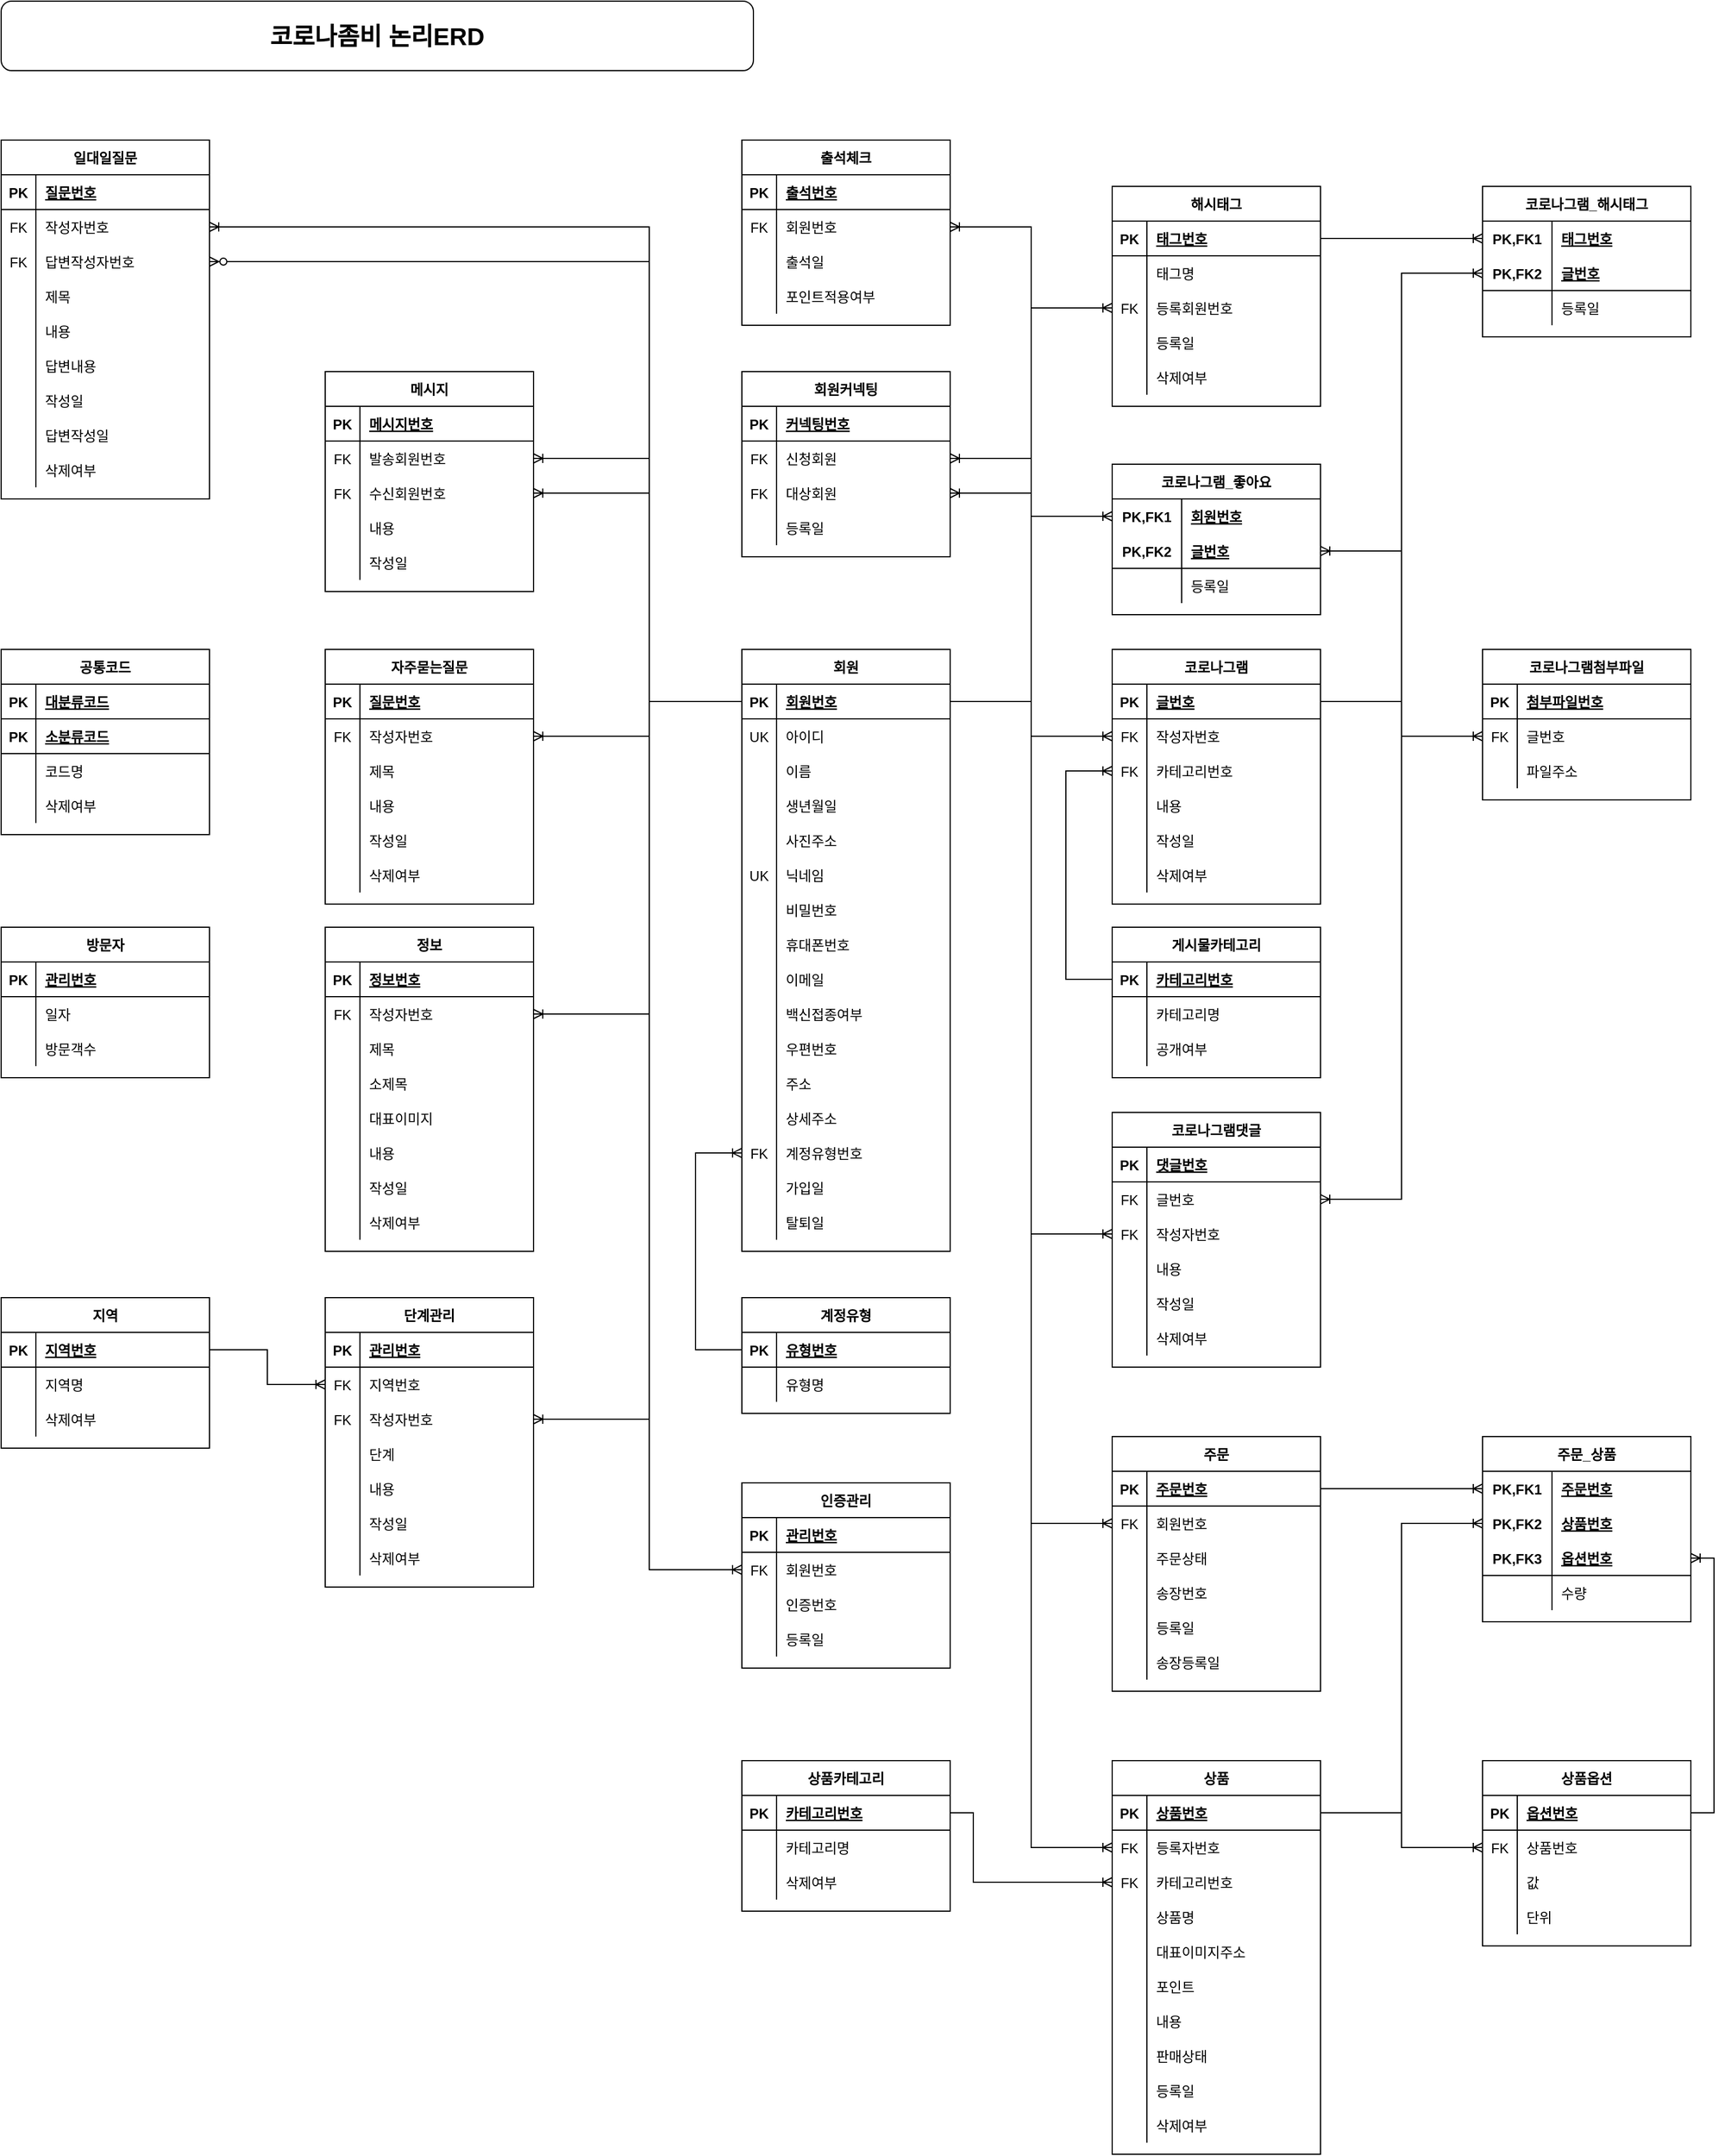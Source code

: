 <mxfile version="15.3.8"><diagram id="5bMFYQzQcuHxpmnL_cr5" name="논리ERD"><mxGraphModel dx="1422" dy="3224" grid="1" gridSize="10" guides="1" tooltips="1" connect="1" arrows="1" fold="1" page="1" pageScale="1" pageWidth="827" pageHeight="1169" math="0" shadow="0"><root><mxCell id="0"/><mxCell id="1" parent="0"/><mxCell id="RYH4ZrlhMdUpKtYThDIv-258" value="회원" style="shape=table;startSize=30;container=1;collapsible=1;childLayout=tableLayout;fixedRows=1;rowLines=0;fontStyle=1;align=center;resizeLast=1;" vertex="1" parent="1"><mxGeometry x="720" y="-1720" width="180" height="520" as="geometry"/></mxCell><mxCell id="RYH4ZrlhMdUpKtYThDIv-259" value="" style="shape=partialRectangle;collapsible=0;dropTarget=0;pointerEvents=0;fillColor=none;top=0;left=0;bottom=1;right=0;points=[[0,0.5],[1,0.5]];portConstraint=eastwest;" vertex="1" parent="RYH4ZrlhMdUpKtYThDIv-258"><mxGeometry y="30" width="180" height="30" as="geometry"/></mxCell><mxCell id="RYH4ZrlhMdUpKtYThDIv-260" value="PK" style="shape=partialRectangle;connectable=0;fillColor=none;top=0;left=0;bottom=0;right=0;fontStyle=1;overflow=hidden;" vertex="1" parent="RYH4ZrlhMdUpKtYThDIv-259"><mxGeometry width="30" height="30" as="geometry"><mxRectangle width="30" height="30" as="alternateBounds"/></mxGeometry></mxCell><mxCell id="RYH4ZrlhMdUpKtYThDIv-261" value="회원번호" style="shape=partialRectangle;connectable=0;fillColor=none;top=0;left=0;bottom=0;right=0;align=left;spacingLeft=6;fontStyle=5;overflow=hidden;" vertex="1" parent="RYH4ZrlhMdUpKtYThDIv-259"><mxGeometry x="30" width="150" height="30" as="geometry"><mxRectangle width="150" height="30" as="alternateBounds"/></mxGeometry></mxCell><mxCell id="RYH4ZrlhMdUpKtYThDIv-262" value="" style="shape=partialRectangle;collapsible=0;dropTarget=0;pointerEvents=0;fillColor=none;top=0;left=0;bottom=0;right=0;points=[[0,0.5],[1,0.5]];portConstraint=eastwest;" vertex="1" parent="RYH4ZrlhMdUpKtYThDIv-258"><mxGeometry y="60" width="180" height="30" as="geometry"/></mxCell><mxCell id="RYH4ZrlhMdUpKtYThDIv-263" value="UK" style="shape=partialRectangle;connectable=0;fillColor=none;top=0;left=0;bottom=0;right=0;editable=1;overflow=hidden;" vertex="1" parent="RYH4ZrlhMdUpKtYThDIv-262"><mxGeometry width="30" height="30" as="geometry"><mxRectangle width="30" height="30" as="alternateBounds"/></mxGeometry></mxCell><mxCell id="RYH4ZrlhMdUpKtYThDIv-264" value="아이디" style="shape=partialRectangle;connectable=0;fillColor=none;top=0;left=0;bottom=0;right=0;align=left;spacingLeft=6;overflow=hidden;" vertex="1" parent="RYH4ZrlhMdUpKtYThDIv-262"><mxGeometry x="30" width="150" height="30" as="geometry"><mxRectangle width="150" height="30" as="alternateBounds"/></mxGeometry></mxCell><mxCell id="RYH4ZrlhMdUpKtYThDIv-271" value="" style="shape=partialRectangle;collapsible=0;dropTarget=0;pointerEvents=0;fillColor=none;top=0;left=0;bottom=0;right=0;points=[[0,0.5],[1,0.5]];portConstraint=eastwest;" vertex="1" parent="RYH4ZrlhMdUpKtYThDIv-258"><mxGeometry y="90" width="180" height="30" as="geometry"/></mxCell><mxCell id="RYH4ZrlhMdUpKtYThDIv-272" value="" style="shape=partialRectangle;connectable=0;fillColor=none;top=0;left=0;bottom=0;right=0;editable=1;overflow=hidden;" vertex="1" parent="RYH4ZrlhMdUpKtYThDIv-271"><mxGeometry width="30" height="30" as="geometry"><mxRectangle width="30" height="30" as="alternateBounds"/></mxGeometry></mxCell><mxCell id="RYH4ZrlhMdUpKtYThDIv-273" value="이름" style="shape=partialRectangle;connectable=0;fillColor=none;top=0;left=0;bottom=0;right=0;align=left;spacingLeft=6;overflow=hidden;" vertex="1" parent="RYH4ZrlhMdUpKtYThDIv-271"><mxGeometry x="30" width="150" height="30" as="geometry"><mxRectangle width="150" height="30" as="alternateBounds"/></mxGeometry></mxCell><mxCell id="RYH4ZrlhMdUpKtYThDIv-274" value="" style="shape=partialRectangle;collapsible=0;dropTarget=0;pointerEvents=0;fillColor=none;top=0;left=0;bottom=0;right=0;points=[[0,0.5],[1,0.5]];portConstraint=eastwest;" vertex="1" parent="RYH4ZrlhMdUpKtYThDIv-258"><mxGeometry y="120" width="180" height="30" as="geometry"/></mxCell><mxCell id="RYH4ZrlhMdUpKtYThDIv-275" value="" style="shape=partialRectangle;connectable=0;fillColor=none;top=0;left=0;bottom=0;right=0;editable=1;overflow=hidden;" vertex="1" parent="RYH4ZrlhMdUpKtYThDIv-274"><mxGeometry width="30" height="30" as="geometry"><mxRectangle width="30" height="30" as="alternateBounds"/></mxGeometry></mxCell><mxCell id="RYH4ZrlhMdUpKtYThDIv-276" value="생년월일" style="shape=partialRectangle;connectable=0;fillColor=none;top=0;left=0;bottom=0;right=0;align=left;spacingLeft=6;overflow=hidden;" vertex="1" parent="RYH4ZrlhMdUpKtYThDIv-274"><mxGeometry x="30" width="150" height="30" as="geometry"><mxRectangle width="150" height="30" as="alternateBounds"/></mxGeometry></mxCell><mxCell id="RYH4ZrlhMdUpKtYThDIv-295" value="" style="shape=partialRectangle;collapsible=0;dropTarget=0;pointerEvents=0;fillColor=none;top=0;left=0;bottom=0;right=0;points=[[0,0.5],[1,0.5]];portConstraint=eastwest;" vertex="1" parent="RYH4ZrlhMdUpKtYThDIv-258"><mxGeometry y="150" width="180" height="30" as="geometry"/></mxCell><mxCell id="RYH4ZrlhMdUpKtYThDIv-296" value="" style="shape=partialRectangle;connectable=0;fillColor=none;top=0;left=0;bottom=0;right=0;editable=1;overflow=hidden;" vertex="1" parent="RYH4ZrlhMdUpKtYThDIv-295"><mxGeometry width="30" height="30" as="geometry"><mxRectangle width="30" height="30" as="alternateBounds"/></mxGeometry></mxCell><mxCell id="RYH4ZrlhMdUpKtYThDIv-297" value="사진주소" style="shape=partialRectangle;connectable=0;fillColor=none;top=0;left=0;bottom=0;right=0;align=left;spacingLeft=6;overflow=hidden;" vertex="1" parent="RYH4ZrlhMdUpKtYThDIv-295"><mxGeometry x="30" width="150" height="30" as="geometry"><mxRectangle width="150" height="30" as="alternateBounds"/></mxGeometry></mxCell><mxCell id="RYH4ZrlhMdUpKtYThDIv-277" value="" style="shape=partialRectangle;collapsible=0;dropTarget=0;pointerEvents=0;fillColor=none;top=0;left=0;bottom=0;right=0;points=[[0,0.5],[1,0.5]];portConstraint=eastwest;" vertex="1" parent="RYH4ZrlhMdUpKtYThDIv-258"><mxGeometry y="180" width="180" height="30" as="geometry"/></mxCell><mxCell id="RYH4ZrlhMdUpKtYThDIv-278" value="UK" style="shape=partialRectangle;connectable=0;fillColor=none;top=0;left=0;bottom=0;right=0;editable=1;overflow=hidden;" vertex="1" parent="RYH4ZrlhMdUpKtYThDIv-277"><mxGeometry width="30" height="30" as="geometry"><mxRectangle width="30" height="30" as="alternateBounds"/></mxGeometry></mxCell><mxCell id="RYH4ZrlhMdUpKtYThDIv-279" value="닉네임" style="shape=partialRectangle;connectable=0;fillColor=none;top=0;left=0;bottom=0;right=0;align=left;spacingLeft=6;overflow=hidden;" vertex="1" parent="RYH4ZrlhMdUpKtYThDIv-277"><mxGeometry x="30" width="150" height="30" as="geometry"><mxRectangle width="150" height="30" as="alternateBounds"/></mxGeometry></mxCell><mxCell id="RYH4ZrlhMdUpKtYThDIv-280" value="" style="shape=partialRectangle;collapsible=0;dropTarget=0;pointerEvents=0;fillColor=none;top=0;left=0;bottom=0;right=0;points=[[0,0.5],[1,0.5]];portConstraint=eastwest;" vertex="1" parent="RYH4ZrlhMdUpKtYThDIv-258"><mxGeometry y="210" width="180" height="30" as="geometry"/></mxCell><mxCell id="RYH4ZrlhMdUpKtYThDIv-281" value="" style="shape=partialRectangle;connectable=0;fillColor=none;top=0;left=0;bottom=0;right=0;editable=1;overflow=hidden;" vertex="1" parent="RYH4ZrlhMdUpKtYThDIv-280"><mxGeometry width="30" height="30" as="geometry"><mxRectangle width="30" height="30" as="alternateBounds"/></mxGeometry></mxCell><mxCell id="RYH4ZrlhMdUpKtYThDIv-282" value="비밀번호" style="shape=partialRectangle;connectable=0;fillColor=none;top=0;left=0;bottom=0;right=0;align=left;spacingLeft=6;overflow=hidden;" vertex="1" parent="RYH4ZrlhMdUpKtYThDIv-280"><mxGeometry x="30" width="150" height="30" as="geometry"><mxRectangle width="150" height="30" as="alternateBounds"/></mxGeometry></mxCell><mxCell id="RYH4ZrlhMdUpKtYThDIv-283" value="" style="shape=partialRectangle;collapsible=0;dropTarget=0;pointerEvents=0;fillColor=none;top=0;left=0;bottom=0;right=0;points=[[0,0.5],[1,0.5]];portConstraint=eastwest;" vertex="1" parent="RYH4ZrlhMdUpKtYThDIv-258"><mxGeometry y="240" width="180" height="30" as="geometry"/></mxCell><mxCell id="RYH4ZrlhMdUpKtYThDIv-284" value="" style="shape=partialRectangle;connectable=0;fillColor=none;top=0;left=0;bottom=0;right=0;editable=1;overflow=hidden;" vertex="1" parent="RYH4ZrlhMdUpKtYThDIv-283"><mxGeometry width="30" height="30" as="geometry"><mxRectangle width="30" height="30" as="alternateBounds"/></mxGeometry></mxCell><mxCell id="RYH4ZrlhMdUpKtYThDIv-285" value="휴대폰번호" style="shape=partialRectangle;connectable=0;fillColor=none;top=0;left=0;bottom=0;right=0;align=left;spacingLeft=6;overflow=hidden;" vertex="1" parent="RYH4ZrlhMdUpKtYThDIv-283"><mxGeometry x="30" width="150" height="30" as="geometry"><mxRectangle width="150" height="30" as="alternateBounds"/></mxGeometry></mxCell><mxCell id="RYH4ZrlhMdUpKtYThDIv-265" value="" style="shape=partialRectangle;collapsible=0;dropTarget=0;pointerEvents=0;fillColor=none;top=0;left=0;bottom=0;right=0;points=[[0,0.5],[1,0.5]];portConstraint=eastwest;" vertex="1" parent="RYH4ZrlhMdUpKtYThDIv-258"><mxGeometry y="270" width="180" height="30" as="geometry"/></mxCell><mxCell id="RYH4ZrlhMdUpKtYThDIv-266" value="" style="shape=partialRectangle;connectable=0;fillColor=none;top=0;left=0;bottom=0;right=0;editable=1;overflow=hidden;" vertex="1" parent="RYH4ZrlhMdUpKtYThDIv-265"><mxGeometry width="30" height="30" as="geometry"><mxRectangle width="30" height="30" as="alternateBounds"/></mxGeometry></mxCell><mxCell id="RYH4ZrlhMdUpKtYThDIv-267" value="이메일" style="shape=partialRectangle;connectable=0;fillColor=none;top=0;left=0;bottom=0;right=0;align=left;spacingLeft=6;overflow=hidden;" vertex="1" parent="RYH4ZrlhMdUpKtYThDIv-265"><mxGeometry x="30" width="150" height="30" as="geometry"><mxRectangle width="150" height="30" as="alternateBounds"/></mxGeometry></mxCell><mxCell id="RYH4ZrlhMdUpKtYThDIv-286" value="" style="shape=partialRectangle;collapsible=0;dropTarget=0;pointerEvents=0;fillColor=none;top=0;left=0;bottom=0;right=0;points=[[0,0.5],[1,0.5]];portConstraint=eastwest;" vertex="1" parent="RYH4ZrlhMdUpKtYThDIv-258"><mxGeometry y="300" width="180" height="30" as="geometry"/></mxCell><mxCell id="RYH4ZrlhMdUpKtYThDIv-287" value="" style="shape=partialRectangle;connectable=0;fillColor=none;top=0;left=0;bottom=0;right=0;editable=1;overflow=hidden;" vertex="1" parent="RYH4ZrlhMdUpKtYThDIv-286"><mxGeometry width="30" height="30" as="geometry"><mxRectangle width="30" height="30" as="alternateBounds"/></mxGeometry></mxCell><mxCell id="RYH4ZrlhMdUpKtYThDIv-288" value="백신접종여부" style="shape=partialRectangle;connectable=0;fillColor=none;top=0;left=0;bottom=0;right=0;align=left;spacingLeft=6;overflow=hidden;" vertex="1" parent="RYH4ZrlhMdUpKtYThDIv-286"><mxGeometry x="30" width="150" height="30" as="geometry"><mxRectangle width="150" height="30" as="alternateBounds"/></mxGeometry></mxCell><mxCell id="RYH4ZrlhMdUpKtYThDIv-289" value="" style="shape=partialRectangle;collapsible=0;dropTarget=0;pointerEvents=0;fillColor=none;top=0;left=0;bottom=0;right=0;points=[[0,0.5],[1,0.5]];portConstraint=eastwest;" vertex="1" parent="RYH4ZrlhMdUpKtYThDIv-258"><mxGeometry y="330" width="180" height="30" as="geometry"/></mxCell><mxCell id="RYH4ZrlhMdUpKtYThDIv-290" value="" style="shape=partialRectangle;connectable=0;fillColor=none;top=0;left=0;bottom=0;right=0;editable=1;overflow=hidden;" vertex="1" parent="RYH4ZrlhMdUpKtYThDIv-289"><mxGeometry width="30" height="30" as="geometry"><mxRectangle width="30" height="30" as="alternateBounds"/></mxGeometry></mxCell><mxCell id="RYH4ZrlhMdUpKtYThDIv-291" value="우편번호" style="shape=partialRectangle;connectable=0;fillColor=none;top=0;left=0;bottom=0;right=0;align=left;spacingLeft=6;overflow=hidden;" vertex="1" parent="RYH4ZrlhMdUpKtYThDIv-289"><mxGeometry x="30" width="150" height="30" as="geometry"><mxRectangle width="150" height="30" as="alternateBounds"/></mxGeometry></mxCell><mxCell id="RYH4ZrlhMdUpKtYThDIv-292" value="" style="shape=partialRectangle;collapsible=0;dropTarget=0;pointerEvents=0;fillColor=none;top=0;left=0;bottom=0;right=0;points=[[0,0.5],[1,0.5]];portConstraint=eastwest;" vertex="1" parent="RYH4ZrlhMdUpKtYThDIv-258"><mxGeometry y="360" width="180" height="30" as="geometry"/></mxCell><mxCell id="RYH4ZrlhMdUpKtYThDIv-293" value="" style="shape=partialRectangle;connectable=0;fillColor=none;top=0;left=0;bottom=0;right=0;editable=1;overflow=hidden;" vertex="1" parent="RYH4ZrlhMdUpKtYThDIv-292"><mxGeometry width="30" height="30" as="geometry"><mxRectangle width="30" height="30" as="alternateBounds"/></mxGeometry></mxCell><mxCell id="RYH4ZrlhMdUpKtYThDIv-294" value="주소" style="shape=partialRectangle;connectable=0;fillColor=none;top=0;left=0;bottom=0;right=0;align=left;spacingLeft=6;overflow=hidden;" vertex="1" parent="RYH4ZrlhMdUpKtYThDIv-292"><mxGeometry x="30" width="150" height="30" as="geometry"><mxRectangle width="150" height="30" as="alternateBounds"/></mxGeometry></mxCell><mxCell id="RYH4ZrlhMdUpKtYThDIv-268" value="" style="shape=partialRectangle;collapsible=0;dropTarget=0;pointerEvents=0;fillColor=none;top=0;left=0;bottom=0;right=0;points=[[0,0.5],[1,0.5]];portConstraint=eastwest;" vertex="1" parent="RYH4ZrlhMdUpKtYThDIv-258"><mxGeometry y="390" width="180" height="30" as="geometry"/></mxCell><mxCell id="RYH4ZrlhMdUpKtYThDIv-269" value="" style="shape=partialRectangle;connectable=0;fillColor=none;top=0;left=0;bottom=0;right=0;editable=1;overflow=hidden;" vertex="1" parent="RYH4ZrlhMdUpKtYThDIv-268"><mxGeometry width="30" height="30" as="geometry"><mxRectangle width="30" height="30" as="alternateBounds"/></mxGeometry></mxCell><mxCell id="RYH4ZrlhMdUpKtYThDIv-270" value="상세주소" style="shape=partialRectangle;connectable=0;fillColor=none;top=0;left=0;bottom=0;right=0;align=left;spacingLeft=6;overflow=hidden;" vertex="1" parent="RYH4ZrlhMdUpKtYThDIv-268"><mxGeometry x="30" width="150" height="30" as="geometry"><mxRectangle width="150" height="30" as="alternateBounds"/></mxGeometry></mxCell><mxCell id="RYH4ZrlhMdUpKtYThDIv-352" value="" style="shape=partialRectangle;collapsible=0;dropTarget=0;pointerEvents=0;fillColor=none;top=0;left=0;bottom=0;right=0;points=[[0,0.5],[1,0.5]];portConstraint=eastwest;" vertex="1" parent="RYH4ZrlhMdUpKtYThDIv-258"><mxGeometry y="420" width="180" height="30" as="geometry"/></mxCell><mxCell id="RYH4ZrlhMdUpKtYThDIv-353" value="FK" style="shape=partialRectangle;connectable=0;fillColor=none;top=0;left=0;bottom=0;right=0;editable=1;overflow=hidden;" vertex="1" parent="RYH4ZrlhMdUpKtYThDIv-352"><mxGeometry width="30" height="30" as="geometry"><mxRectangle width="30" height="30" as="alternateBounds"/></mxGeometry></mxCell><mxCell id="RYH4ZrlhMdUpKtYThDIv-354" value="계정유형번호" style="shape=partialRectangle;connectable=0;fillColor=none;top=0;left=0;bottom=0;right=0;align=left;spacingLeft=6;overflow=hidden;" vertex="1" parent="RYH4ZrlhMdUpKtYThDIv-352"><mxGeometry x="30" width="150" height="30" as="geometry"><mxRectangle width="150" height="30" as="alternateBounds"/></mxGeometry></mxCell><mxCell id="RYH4ZrlhMdUpKtYThDIv-298" value="" style="shape=partialRectangle;collapsible=0;dropTarget=0;pointerEvents=0;fillColor=none;top=0;left=0;bottom=0;right=0;points=[[0,0.5],[1,0.5]];portConstraint=eastwest;" vertex="1" parent="RYH4ZrlhMdUpKtYThDIv-258"><mxGeometry y="450" width="180" height="30" as="geometry"/></mxCell><mxCell id="RYH4ZrlhMdUpKtYThDIv-299" value="" style="shape=partialRectangle;connectable=0;fillColor=none;top=0;left=0;bottom=0;right=0;editable=1;overflow=hidden;" vertex="1" parent="RYH4ZrlhMdUpKtYThDIv-298"><mxGeometry width="30" height="30" as="geometry"><mxRectangle width="30" height="30" as="alternateBounds"/></mxGeometry></mxCell><mxCell id="RYH4ZrlhMdUpKtYThDIv-300" value="가입일" style="shape=partialRectangle;connectable=0;fillColor=none;top=0;left=0;bottom=0;right=0;align=left;spacingLeft=6;overflow=hidden;" vertex="1" parent="RYH4ZrlhMdUpKtYThDIv-298"><mxGeometry x="30" width="150" height="30" as="geometry"><mxRectangle width="150" height="30" as="alternateBounds"/></mxGeometry></mxCell><mxCell id="RYH4ZrlhMdUpKtYThDIv-301" value="" style="shape=partialRectangle;collapsible=0;dropTarget=0;pointerEvents=0;fillColor=none;top=0;left=0;bottom=0;right=0;points=[[0,0.5],[1,0.5]];portConstraint=eastwest;" vertex="1" parent="RYH4ZrlhMdUpKtYThDIv-258"><mxGeometry y="480" width="180" height="30" as="geometry"/></mxCell><mxCell id="RYH4ZrlhMdUpKtYThDIv-302" value="" style="shape=partialRectangle;connectable=0;fillColor=none;top=0;left=0;bottom=0;right=0;editable=1;overflow=hidden;" vertex="1" parent="RYH4ZrlhMdUpKtYThDIv-301"><mxGeometry width="30" height="30" as="geometry"><mxRectangle width="30" height="30" as="alternateBounds"/></mxGeometry></mxCell><mxCell id="RYH4ZrlhMdUpKtYThDIv-303" value="탈퇴일" style="shape=partialRectangle;connectable=0;fillColor=none;top=0;left=0;bottom=0;right=0;align=left;spacingLeft=6;overflow=hidden;" vertex="1" parent="RYH4ZrlhMdUpKtYThDIv-301"><mxGeometry x="30" width="150" height="30" as="geometry"><mxRectangle width="150" height="30" as="alternateBounds"/></mxGeometry></mxCell><mxCell id="RYH4ZrlhMdUpKtYThDIv-304" value="인증관리" style="shape=table;startSize=30;container=1;collapsible=1;childLayout=tableLayout;fixedRows=1;rowLines=0;fontStyle=1;align=center;resizeLast=1;" vertex="1" parent="1"><mxGeometry x="720" y="-1000" width="180" height="160" as="geometry"/></mxCell><mxCell id="RYH4ZrlhMdUpKtYThDIv-305" value="" style="shape=partialRectangle;collapsible=0;dropTarget=0;pointerEvents=0;fillColor=none;top=0;left=0;bottom=1;right=0;points=[[0,0.5],[1,0.5]];portConstraint=eastwest;" vertex="1" parent="RYH4ZrlhMdUpKtYThDIv-304"><mxGeometry y="30" width="180" height="30" as="geometry"/></mxCell><mxCell id="RYH4ZrlhMdUpKtYThDIv-306" value="PK" style="shape=partialRectangle;connectable=0;fillColor=none;top=0;left=0;bottom=0;right=0;fontStyle=1;overflow=hidden;" vertex="1" parent="RYH4ZrlhMdUpKtYThDIv-305"><mxGeometry width="30" height="30" as="geometry"><mxRectangle width="30" height="30" as="alternateBounds"/></mxGeometry></mxCell><mxCell id="RYH4ZrlhMdUpKtYThDIv-307" value="관리번호" style="shape=partialRectangle;connectable=0;fillColor=none;top=0;left=0;bottom=0;right=0;align=left;spacingLeft=6;fontStyle=5;overflow=hidden;" vertex="1" parent="RYH4ZrlhMdUpKtYThDIv-305"><mxGeometry x="30" width="150" height="30" as="geometry"><mxRectangle width="150" height="30" as="alternateBounds"/></mxGeometry></mxCell><mxCell id="RYH4ZrlhMdUpKtYThDIv-308" value="" style="shape=partialRectangle;collapsible=0;dropTarget=0;pointerEvents=0;fillColor=none;top=0;left=0;bottom=0;right=0;points=[[0,0.5],[1,0.5]];portConstraint=eastwest;" vertex="1" parent="RYH4ZrlhMdUpKtYThDIv-304"><mxGeometry y="60" width="180" height="30" as="geometry"/></mxCell><mxCell id="RYH4ZrlhMdUpKtYThDIv-309" value="FK" style="shape=partialRectangle;connectable=0;fillColor=none;top=0;left=0;bottom=0;right=0;editable=1;overflow=hidden;" vertex="1" parent="RYH4ZrlhMdUpKtYThDIv-308"><mxGeometry width="30" height="30" as="geometry"><mxRectangle width="30" height="30" as="alternateBounds"/></mxGeometry></mxCell><mxCell id="RYH4ZrlhMdUpKtYThDIv-310" value="회원번호" style="shape=partialRectangle;connectable=0;fillColor=none;top=0;left=0;bottom=0;right=0;align=left;spacingLeft=6;overflow=hidden;" vertex="1" parent="RYH4ZrlhMdUpKtYThDIv-308"><mxGeometry x="30" width="150" height="30" as="geometry"><mxRectangle width="150" height="30" as="alternateBounds"/></mxGeometry></mxCell><mxCell id="RYH4ZrlhMdUpKtYThDIv-311" value="" style="shape=partialRectangle;collapsible=0;dropTarget=0;pointerEvents=0;fillColor=none;top=0;left=0;bottom=0;right=0;points=[[0,0.5],[1,0.5]];portConstraint=eastwest;" vertex="1" parent="RYH4ZrlhMdUpKtYThDIv-304"><mxGeometry y="90" width="180" height="30" as="geometry"/></mxCell><mxCell id="RYH4ZrlhMdUpKtYThDIv-312" value="" style="shape=partialRectangle;connectable=0;fillColor=none;top=0;left=0;bottom=0;right=0;editable=1;overflow=hidden;" vertex="1" parent="RYH4ZrlhMdUpKtYThDIv-311"><mxGeometry width="30" height="30" as="geometry"><mxRectangle width="30" height="30" as="alternateBounds"/></mxGeometry></mxCell><mxCell id="RYH4ZrlhMdUpKtYThDIv-313" value="인증번호" style="shape=partialRectangle;connectable=0;fillColor=none;top=0;left=0;bottom=0;right=0;align=left;spacingLeft=6;overflow=hidden;" vertex="1" parent="RYH4ZrlhMdUpKtYThDIv-311"><mxGeometry x="30" width="150" height="30" as="geometry"><mxRectangle width="150" height="30" as="alternateBounds"/></mxGeometry></mxCell><mxCell id="RYH4ZrlhMdUpKtYThDIv-314" value="" style="shape=partialRectangle;collapsible=0;dropTarget=0;pointerEvents=0;fillColor=none;top=0;left=0;bottom=0;right=0;points=[[0,0.5],[1,0.5]];portConstraint=eastwest;" vertex="1" parent="RYH4ZrlhMdUpKtYThDIv-304"><mxGeometry y="120" width="180" height="30" as="geometry"/></mxCell><mxCell id="RYH4ZrlhMdUpKtYThDIv-315" value="" style="shape=partialRectangle;connectable=0;fillColor=none;top=0;left=0;bottom=0;right=0;editable=1;overflow=hidden;" vertex="1" parent="RYH4ZrlhMdUpKtYThDIv-314"><mxGeometry width="30" height="30" as="geometry"><mxRectangle width="30" height="30" as="alternateBounds"/></mxGeometry></mxCell><mxCell id="RYH4ZrlhMdUpKtYThDIv-316" value="등록일" style="shape=partialRectangle;connectable=0;fillColor=none;top=0;left=0;bottom=0;right=0;align=left;spacingLeft=6;overflow=hidden;" vertex="1" parent="RYH4ZrlhMdUpKtYThDIv-314"><mxGeometry x="30" width="150" height="30" as="geometry"><mxRectangle width="150" height="30" as="alternateBounds"/></mxGeometry></mxCell><mxCell id="RYH4ZrlhMdUpKtYThDIv-317" value="코로나그램" style="shape=table;startSize=30;container=1;collapsible=1;childLayout=tableLayout;fixedRows=1;rowLines=0;fontStyle=1;align=center;resizeLast=1;" vertex="1" parent="1"><mxGeometry x="1040" y="-1720" width="180" height="220" as="geometry"/></mxCell><mxCell id="RYH4ZrlhMdUpKtYThDIv-318" value="" style="shape=partialRectangle;collapsible=0;dropTarget=0;pointerEvents=0;fillColor=none;top=0;left=0;bottom=1;right=0;points=[[0,0.5],[1,0.5]];portConstraint=eastwest;" vertex="1" parent="RYH4ZrlhMdUpKtYThDIv-317"><mxGeometry y="30" width="180" height="30" as="geometry"/></mxCell><mxCell id="RYH4ZrlhMdUpKtYThDIv-319" value="PK" style="shape=partialRectangle;connectable=0;fillColor=none;top=0;left=0;bottom=0;right=0;fontStyle=1;overflow=hidden;" vertex="1" parent="RYH4ZrlhMdUpKtYThDIv-318"><mxGeometry width="30" height="30" as="geometry"><mxRectangle width="30" height="30" as="alternateBounds"/></mxGeometry></mxCell><mxCell id="RYH4ZrlhMdUpKtYThDIv-320" value="글번호" style="shape=partialRectangle;connectable=0;fillColor=none;top=0;left=0;bottom=0;right=0;align=left;spacingLeft=6;fontStyle=5;overflow=hidden;" vertex="1" parent="RYH4ZrlhMdUpKtYThDIv-318"><mxGeometry x="30" width="150" height="30" as="geometry"><mxRectangle width="150" height="30" as="alternateBounds"/></mxGeometry></mxCell><mxCell id="RYH4ZrlhMdUpKtYThDIv-321" value="" style="shape=partialRectangle;collapsible=0;dropTarget=0;pointerEvents=0;fillColor=none;top=0;left=0;bottom=0;right=0;points=[[0,0.5],[1,0.5]];portConstraint=eastwest;" vertex="1" parent="RYH4ZrlhMdUpKtYThDIv-317"><mxGeometry y="60" width="180" height="30" as="geometry"/></mxCell><mxCell id="RYH4ZrlhMdUpKtYThDIv-322" value="FK" style="shape=partialRectangle;connectable=0;fillColor=none;top=0;left=0;bottom=0;right=0;editable=1;overflow=hidden;" vertex="1" parent="RYH4ZrlhMdUpKtYThDIv-321"><mxGeometry width="30" height="30" as="geometry"><mxRectangle width="30" height="30" as="alternateBounds"/></mxGeometry></mxCell><mxCell id="RYH4ZrlhMdUpKtYThDIv-323" value="작성자번호" style="shape=partialRectangle;connectable=0;fillColor=none;top=0;left=0;bottom=0;right=0;align=left;spacingLeft=6;overflow=hidden;" vertex="1" parent="RYH4ZrlhMdUpKtYThDIv-321"><mxGeometry x="30" width="150" height="30" as="geometry"><mxRectangle width="150" height="30" as="alternateBounds"/></mxGeometry></mxCell><mxCell id="RYH4ZrlhMdUpKtYThDIv-324" value="" style="shape=partialRectangle;collapsible=0;dropTarget=0;pointerEvents=0;fillColor=none;top=0;left=0;bottom=0;right=0;points=[[0,0.5],[1,0.5]];portConstraint=eastwest;" vertex="1" parent="RYH4ZrlhMdUpKtYThDIv-317"><mxGeometry y="90" width="180" height="30" as="geometry"/></mxCell><mxCell id="RYH4ZrlhMdUpKtYThDIv-325" value="FK" style="shape=partialRectangle;connectable=0;fillColor=none;top=0;left=0;bottom=0;right=0;editable=1;overflow=hidden;" vertex="1" parent="RYH4ZrlhMdUpKtYThDIv-324"><mxGeometry width="30" height="30" as="geometry"><mxRectangle width="30" height="30" as="alternateBounds"/></mxGeometry></mxCell><mxCell id="RYH4ZrlhMdUpKtYThDIv-326" value="카테고리번호" style="shape=partialRectangle;connectable=0;fillColor=none;top=0;left=0;bottom=0;right=0;align=left;spacingLeft=6;overflow=hidden;" vertex="1" parent="RYH4ZrlhMdUpKtYThDIv-324"><mxGeometry x="30" width="150" height="30" as="geometry"><mxRectangle width="150" height="30" as="alternateBounds"/></mxGeometry></mxCell><mxCell id="RYH4ZrlhMdUpKtYThDIv-327" value="" style="shape=partialRectangle;collapsible=0;dropTarget=0;pointerEvents=0;fillColor=none;top=0;left=0;bottom=0;right=0;points=[[0,0.5],[1,0.5]];portConstraint=eastwest;" vertex="1" parent="RYH4ZrlhMdUpKtYThDIv-317"><mxGeometry y="120" width="180" height="30" as="geometry"/></mxCell><mxCell id="RYH4ZrlhMdUpKtYThDIv-328" value="" style="shape=partialRectangle;connectable=0;fillColor=none;top=0;left=0;bottom=0;right=0;editable=1;overflow=hidden;" vertex="1" parent="RYH4ZrlhMdUpKtYThDIv-327"><mxGeometry width="30" height="30" as="geometry"><mxRectangle width="30" height="30" as="alternateBounds"/></mxGeometry></mxCell><mxCell id="RYH4ZrlhMdUpKtYThDIv-329" value="내용" style="shape=partialRectangle;connectable=0;fillColor=none;top=0;left=0;bottom=0;right=0;align=left;spacingLeft=6;overflow=hidden;" vertex="1" parent="RYH4ZrlhMdUpKtYThDIv-327"><mxGeometry x="30" width="150" height="30" as="geometry"><mxRectangle width="150" height="30" as="alternateBounds"/></mxGeometry></mxCell><mxCell id="RYH4ZrlhMdUpKtYThDIv-343" value="" style="shape=partialRectangle;collapsible=0;dropTarget=0;pointerEvents=0;fillColor=none;top=0;left=0;bottom=0;right=0;points=[[0,0.5],[1,0.5]];portConstraint=eastwest;" vertex="1" parent="RYH4ZrlhMdUpKtYThDIv-317"><mxGeometry y="150" width="180" height="30" as="geometry"/></mxCell><mxCell id="RYH4ZrlhMdUpKtYThDIv-344" value="" style="shape=partialRectangle;connectable=0;fillColor=none;top=0;left=0;bottom=0;right=0;editable=1;overflow=hidden;" vertex="1" parent="RYH4ZrlhMdUpKtYThDIv-343"><mxGeometry width="30" height="30" as="geometry"><mxRectangle width="30" height="30" as="alternateBounds"/></mxGeometry></mxCell><mxCell id="RYH4ZrlhMdUpKtYThDIv-345" value="작성일" style="shape=partialRectangle;connectable=0;fillColor=none;top=0;left=0;bottom=0;right=0;align=left;spacingLeft=6;overflow=hidden;" vertex="1" parent="RYH4ZrlhMdUpKtYThDIv-343"><mxGeometry x="30" width="150" height="30" as="geometry"><mxRectangle width="150" height="30" as="alternateBounds"/></mxGeometry></mxCell><mxCell id="RYH4ZrlhMdUpKtYThDIv-346" value="" style="shape=partialRectangle;collapsible=0;dropTarget=0;pointerEvents=0;fillColor=none;top=0;left=0;bottom=0;right=0;points=[[0,0.5],[1,0.5]];portConstraint=eastwest;" vertex="1" parent="RYH4ZrlhMdUpKtYThDIv-317"><mxGeometry y="180" width="180" height="30" as="geometry"/></mxCell><mxCell id="RYH4ZrlhMdUpKtYThDIv-347" value="" style="shape=partialRectangle;connectable=0;fillColor=none;top=0;left=0;bottom=0;right=0;editable=1;overflow=hidden;" vertex="1" parent="RYH4ZrlhMdUpKtYThDIv-346"><mxGeometry width="30" height="30" as="geometry"><mxRectangle width="30" height="30" as="alternateBounds"/></mxGeometry></mxCell><mxCell id="RYH4ZrlhMdUpKtYThDIv-348" value="삭제여부" style="shape=partialRectangle;connectable=0;fillColor=none;top=0;left=0;bottom=0;right=0;align=left;spacingLeft=6;overflow=hidden;" vertex="1" parent="RYH4ZrlhMdUpKtYThDIv-346"><mxGeometry x="30" width="150" height="30" as="geometry"><mxRectangle width="150" height="30" as="alternateBounds"/></mxGeometry></mxCell><mxCell id="RYH4ZrlhMdUpKtYThDIv-330" value="게시물카테고리" style="shape=table;startSize=30;container=1;collapsible=1;childLayout=tableLayout;fixedRows=1;rowLines=0;fontStyle=1;align=center;resizeLast=1;" vertex="1" parent="1"><mxGeometry x="1040" y="-1480" width="180" height="130" as="geometry"/></mxCell><mxCell id="RYH4ZrlhMdUpKtYThDIv-331" value="" style="shape=partialRectangle;collapsible=0;dropTarget=0;pointerEvents=0;fillColor=none;top=0;left=0;bottom=1;right=0;points=[[0,0.5],[1,0.5]];portConstraint=eastwest;" vertex="1" parent="RYH4ZrlhMdUpKtYThDIv-330"><mxGeometry y="30" width="180" height="30" as="geometry"/></mxCell><mxCell id="RYH4ZrlhMdUpKtYThDIv-332" value="PK" style="shape=partialRectangle;connectable=0;fillColor=none;top=0;left=0;bottom=0;right=0;fontStyle=1;overflow=hidden;" vertex="1" parent="RYH4ZrlhMdUpKtYThDIv-331"><mxGeometry width="30" height="30" as="geometry"><mxRectangle width="30" height="30" as="alternateBounds"/></mxGeometry></mxCell><mxCell id="RYH4ZrlhMdUpKtYThDIv-333" value="카테고리번호" style="shape=partialRectangle;connectable=0;fillColor=none;top=0;left=0;bottom=0;right=0;align=left;spacingLeft=6;fontStyle=5;overflow=hidden;" vertex="1" parent="RYH4ZrlhMdUpKtYThDIv-331"><mxGeometry x="30" width="150" height="30" as="geometry"><mxRectangle width="150" height="30" as="alternateBounds"/></mxGeometry></mxCell><mxCell id="RYH4ZrlhMdUpKtYThDIv-334" value="" style="shape=partialRectangle;collapsible=0;dropTarget=0;pointerEvents=0;fillColor=none;top=0;left=0;bottom=0;right=0;points=[[0,0.5],[1,0.5]];portConstraint=eastwest;" vertex="1" parent="RYH4ZrlhMdUpKtYThDIv-330"><mxGeometry y="60" width="180" height="30" as="geometry"/></mxCell><mxCell id="RYH4ZrlhMdUpKtYThDIv-335" value="" style="shape=partialRectangle;connectable=0;fillColor=none;top=0;left=0;bottom=0;right=0;editable=1;overflow=hidden;" vertex="1" parent="RYH4ZrlhMdUpKtYThDIv-334"><mxGeometry width="30" height="30" as="geometry"><mxRectangle width="30" height="30" as="alternateBounds"/></mxGeometry></mxCell><mxCell id="RYH4ZrlhMdUpKtYThDIv-336" value="카테고리명" style="shape=partialRectangle;connectable=0;fillColor=none;top=0;left=0;bottom=0;right=0;align=left;spacingLeft=6;overflow=hidden;" vertex="1" parent="RYH4ZrlhMdUpKtYThDIv-334"><mxGeometry x="30" width="150" height="30" as="geometry"><mxRectangle width="150" height="30" as="alternateBounds"/></mxGeometry></mxCell><mxCell id="RYH4ZrlhMdUpKtYThDIv-337" value="" style="shape=partialRectangle;collapsible=0;dropTarget=0;pointerEvents=0;fillColor=none;top=0;left=0;bottom=0;right=0;points=[[0,0.5],[1,0.5]];portConstraint=eastwest;" vertex="1" parent="RYH4ZrlhMdUpKtYThDIv-330"><mxGeometry y="90" width="180" height="30" as="geometry"/></mxCell><mxCell id="RYH4ZrlhMdUpKtYThDIv-338" value="" style="shape=partialRectangle;connectable=0;fillColor=none;top=0;left=0;bottom=0;right=0;editable=1;overflow=hidden;" vertex="1" parent="RYH4ZrlhMdUpKtYThDIv-337"><mxGeometry width="30" height="30" as="geometry"><mxRectangle width="30" height="30" as="alternateBounds"/></mxGeometry></mxCell><mxCell id="RYH4ZrlhMdUpKtYThDIv-339" value="공개여부" style="shape=partialRectangle;connectable=0;fillColor=none;top=0;left=0;bottom=0;right=0;align=left;spacingLeft=6;overflow=hidden;" vertex="1" parent="RYH4ZrlhMdUpKtYThDIv-337"><mxGeometry x="30" width="150" height="30" as="geometry"><mxRectangle width="150" height="30" as="alternateBounds"/></mxGeometry></mxCell><mxCell id="RYH4ZrlhMdUpKtYThDIv-355" value="계정유형" style="shape=table;startSize=30;container=1;collapsible=1;childLayout=tableLayout;fixedRows=1;rowLines=0;fontStyle=1;align=center;resizeLast=1;" vertex="1" parent="1"><mxGeometry x="720" y="-1160" width="180" height="100" as="geometry"/></mxCell><mxCell id="RYH4ZrlhMdUpKtYThDIv-356" value="" style="shape=partialRectangle;collapsible=0;dropTarget=0;pointerEvents=0;fillColor=none;top=0;left=0;bottom=1;right=0;points=[[0,0.5],[1,0.5]];portConstraint=eastwest;" vertex="1" parent="RYH4ZrlhMdUpKtYThDIv-355"><mxGeometry y="30" width="180" height="30" as="geometry"/></mxCell><mxCell id="RYH4ZrlhMdUpKtYThDIv-357" value="PK" style="shape=partialRectangle;connectable=0;fillColor=none;top=0;left=0;bottom=0;right=0;fontStyle=1;overflow=hidden;" vertex="1" parent="RYH4ZrlhMdUpKtYThDIv-356"><mxGeometry width="30" height="30" as="geometry"><mxRectangle width="30" height="30" as="alternateBounds"/></mxGeometry></mxCell><mxCell id="RYH4ZrlhMdUpKtYThDIv-358" value="유형번호" style="shape=partialRectangle;connectable=0;fillColor=none;top=0;left=0;bottom=0;right=0;align=left;spacingLeft=6;fontStyle=5;overflow=hidden;" vertex="1" parent="RYH4ZrlhMdUpKtYThDIv-356"><mxGeometry x="30" width="150" height="30" as="geometry"><mxRectangle width="150" height="30" as="alternateBounds"/></mxGeometry></mxCell><mxCell id="RYH4ZrlhMdUpKtYThDIv-359" value="" style="shape=partialRectangle;collapsible=0;dropTarget=0;pointerEvents=0;fillColor=none;top=0;left=0;bottom=0;right=0;points=[[0,0.5],[1,0.5]];portConstraint=eastwest;" vertex="1" parent="RYH4ZrlhMdUpKtYThDIv-355"><mxGeometry y="60" width="180" height="30" as="geometry"/></mxCell><mxCell id="RYH4ZrlhMdUpKtYThDIv-360" value="" style="shape=partialRectangle;connectable=0;fillColor=none;top=0;left=0;bottom=0;right=0;editable=1;overflow=hidden;" vertex="1" parent="RYH4ZrlhMdUpKtYThDIv-359"><mxGeometry width="30" height="30" as="geometry"><mxRectangle width="30" height="30" as="alternateBounds"/></mxGeometry></mxCell><mxCell id="RYH4ZrlhMdUpKtYThDIv-361" value="유형명" style="shape=partialRectangle;connectable=0;fillColor=none;top=0;left=0;bottom=0;right=0;align=left;spacingLeft=6;overflow=hidden;" vertex="1" parent="RYH4ZrlhMdUpKtYThDIv-359"><mxGeometry x="30" width="150" height="30" as="geometry"><mxRectangle width="150" height="30" as="alternateBounds"/></mxGeometry></mxCell><mxCell id="RYH4ZrlhMdUpKtYThDIv-368" value="코로나그램첨부파일" style="shape=table;startSize=30;container=1;collapsible=1;childLayout=tableLayout;fixedRows=1;rowLines=0;fontStyle=1;align=center;resizeLast=1;" vertex="1" parent="1"><mxGeometry x="1360" y="-1720" width="180" height="130" as="geometry"/></mxCell><mxCell id="RYH4ZrlhMdUpKtYThDIv-369" value="" style="shape=partialRectangle;collapsible=0;dropTarget=0;pointerEvents=0;fillColor=none;top=0;left=0;bottom=1;right=0;points=[[0,0.5],[1,0.5]];portConstraint=eastwest;" vertex="1" parent="RYH4ZrlhMdUpKtYThDIv-368"><mxGeometry y="30" width="180" height="30" as="geometry"/></mxCell><mxCell id="RYH4ZrlhMdUpKtYThDIv-370" value="PK" style="shape=partialRectangle;connectable=0;fillColor=none;top=0;left=0;bottom=0;right=0;fontStyle=1;overflow=hidden;" vertex="1" parent="RYH4ZrlhMdUpKtYThDIv-369"><mxGeometry width="30" height="30" as="geometry"><mxRectangle width="30" height="30" as="alternateBounds"/></mxGeometry></mxCell><mxCell id="RYH4ZrlhMdUpKtYThDIv-371" value="첨부파일번호" style="shape=partialRectangle;connectable=0;fillColor=none;top=0;left=0;bottom=0;right=0;align=left;spacingLeft=6;fontStyle=5;overflow=hidden;" vertex="1" parent="RYH4ZrlhMdUpKtYThDIv-369"><mxGeometry x="30" width="150" height="30" as="geometry"><mxRectangle width="150" height="30" as="alternateBounds"/></mxGeometry></mxCell><mxCell id="RYH4ZrlhMdUpKtYThDIv-372" value="" style="shape=partialRectangle;collapsible=0;dropTarget=0;pointerEvents=0;fillColor=none;top=0;left=0;bottom=0;right=0;points=[[0,0.5],[1,0.5]];portConstraint=eastwest;" vertex="1" parent="RYH4ZrlhMdUpKtYThDIv-368"><mxGeometry y="60" width="180" height="30" as="geometry"/></mxCell><mxCell id="RYH4ZrlhMdUpKtYThDIv-373" value="FK" style="shape=partialRectangle;connectable=0;fillColor=none;top=0;left=0;bottom=0;right=0;editable=1;overflow=hidden;" vertex="1" parent="RYH4ZrlhMdUpKtYThDIv-372"><mxGeometry width="30" height="30" as="geometry"><mxRectangle width="30" height="30" as="alternateBounds"/></mxGeometry></mxCell><mxCell id="RYH4ZrlhMdUpKtYThDIv-374" value="글번호" style="shape=partialRectangle;connectable=0;fillColor=none;top=0;left=0;bottom=0;right=0;align=left;spacingLeft=6;overflow=hidden;" vertex="1" parent="RYH4ZrlhMdUpKtYThDIv-372"><mxGeometry x="30" width="150" height="30" as="geometry"><mxRectangle width="150" height="30" as="alternateBounds"/></mxGeometry></mxCell><mxCell id="RYH4ZrlhMdUpKtYThDIv-375" value="" style="shape=partialRectangle;collapsible=0;dropTarget=0;pointerEvents=0;fillColor=none;top=0;left=0;bottom=0;right=0;points=[[0,0.5],[1,0.5]];portConstraint=eastwest;" vertex="1" parent="RYH4ZrlhMdUpKtYThDIv-368"><mxGeometry y="90" width="180" height="30" as="geometry"/></mxCell><mxCell id="RYH4ZrlhMdUpKtYThDIv-376" value="" style="shape=partialRectangle;connectable=0;fillColor=none;top=0;left=0;bottom=0;right=0;editable=1;overflow=hidden;" vertex="1" parent="RYH4ZrlhMdUpKtYThDIv-375"><mxGeometry width="30" height="30" as="geometry"><mxRectangle width="30" height="30" as="alternateBounds"/></mxGeometry></mxCell><mxCell id="RYH4ZrlhMdUpKtYThDIv-377" value="파일주소" style="shape=partialRectangle;connectable=0;fillColor=none;top=0;left=0;bottom=0;right=0;align=left;spacingLeft=6;overflow=hidden;" vertex="1" parent="RYH4ZrlhMdUpKtYThDIv-375"><mxGeometry x="30" width="150" height="30" as="geometry"><mxRectangle width="150" height="30" as="alternateBounds"/></mxGeometry></mxCell><mxCell id="RYH4ZrlhMdUpKtYThDIv-381" value="해시태그" style="shape=table;startSize=30;container=1;collapsible=1;childLayout=tableLayout;fixedRows=1;rowLines=0;fontStyle=1;align=center;resizeLast=1;" vertex="1" parent="1"><mxGeometry x="1040" y="-2120" width="180" height="190" as="geometry"/></mxCell><mxCell id="RYH4ZrlhMdUpKtYThDIv-382" value="" style="shape=partialRectangle;collapsible=0;dropTarget=0;pointerEvents=0;fillColor=none;top=0;left=0;bottom=1;right=0;points=[[0,0.5],[1,0.5]];portConstraint=eastwest;" vertex="1" parent="RYH4ZrlhMdUpKtYThDIv-381"><mxGeometry y="30" width="180" height="30" as="geometry"/></mxCell><mxCell id="RYH4ZrlhMdUpKtYThDIv-383" value="PK" style="shape=partialRectangle;connectable=0;fillColor=none;top=0;left=0;bottom=0;right=0;fontStyle=1;overflow=hidden;" vertex="1" parent="RYH4ZrlhMdUpKtYThDIv-382"><mxGeometry width="30" height="30" as="geometry"><mxRectangle width="30" height="30" as="alternateBounds"/></mxGeometry></mxCell><mxCell id="RYH4ZrlhMdUpKtYThDIv-384" value="태그번호" style="shape=partialRectangle;connectable=0;fillColor=none;top=0;left=0;bottom=0;right=0;align=left;spacingLeft=6;fontStyle=5;overflow=hidden;" vertex="1" parent="RYH4ZrlhMdUpKtYThDIv-382"><mxGeometry x="30" width="150" height="30" as="geometry"><mxRectangle width="150" height="30" as="alternateBounds"/></mxGeometry></mxCell><mxCell id="RYH4ZrlhMdUpKtYThDIv-385" value="" style="shape=partialRectangle;collapsible=0;dropTarget=0;pointerEvents=0;fillColor=none;top=0;left=0;bottom=0;right=0;points=[[0,0.5],[1,0.5]];portConstraint=eastwest;" vertex="1" parent="RYH4ZrlhMdUpKtYThDIv-381"><mxGeometry y="60" width="180" height="30" as="geometry"/></mxCell><mxCell id="RYH4ZrlhMdUpKtYThDIv-386" value="" style="shape=partialRectangle;connectable=0;fillColor=none;top=0;left=0;bottom=0;right=0;editable=1;overflow=hidden;" vertex="1" parent="RYH4ZrlhMdUpKtYThDIv-385"><mxGeometry width="30" height="30" as="geometry"><mxRectangle width="30" height="30" as="alternateBounds"/></mxGeometry></mxCell><mxCell id="RYH4ZrlhMdUpKtYThDIv-387" value="태그명" style="shape=partialRectangle;connectable=0;fillColor=none;top=0;left=0;bottom=0;right=0;align=left;spacingLeft=6;overflow=hidden;" vertex="1" parent="RYH4ZrlhMdUpKtYThDIv-385"><mxGeometry x="30" width="150" height="30" as="geometry"><mxRectangle width="150" height="30" as="alternateBounds"/></mxGeometry></mxCell><mxCell id="RYH4ZrlhMdUpKtYThDIv-388" value="" style="shape=partialRectangle;collapsible=0;dropTarget=0;pointerEvents=0;fillColor=none;top=0;left=0;bottom=0;right=0;points=[[0,0.5],[1,0.5]];portConstraint=eastwest;" vertex="1" parent="RYH4ZrlhMdUpKtYThDIv-381"><mxGeometry y="90" width="180" height="30" as="geometry"/></mxCell><mxCell id="RYH4ZrlhMdUpKtYThDIv-389" value="FK" style="shape=partialRectangle;connectable=0;fillColor=none;top=0;left=0;bottom=0;right=0;editable=1;overflow=hidden;" vertex="1" parent="RYH4ZrlhMdUpKtYThDIv-388"><mxGeometry width="30" height="30" as="geometry"><mxRectangle width="30" height="30" as="alternateBounds"/></mxGeometry></mxCell><mxCell id="RYH4ZrlhMdUpKtYThDIv-390" value="등록회원번호" style="shape=partialRectangle;connectable=0;fillColor=none;top=0;left=0;bottom=0;right=0;align=left;spacingLeft=6;overflow=hidden;" vertex="1" parent="RYH4ZrlhMdUpKtYThDIv-388"><mxGeometry x="30" width="150" height="30" as="geometry"><mxRectangle width="150" height="30" as="alternateBounds"/></mxGeometry></mxCell><mxCell id="RYH4ZrlhMdUpKtYThDIv-391" value="" style="shape=partialRectangle;collapsible=0;dropTarget=0;pointerEvents=0;fillColor=none;top=0;left=0;bottom=0;right=0;points=[[0,0.5],[1,0.5]];portConstraint=eastwest;" vertex="1" parent="RYH4ZrlhMdUpKtYThDIv-381"><mxGeometry y="120" width="180" height="30" as="geometry"/></mxCell><mxCell id="RYH4ZrlhMdUpKtYThDIv-392" value="" style="shape=partialRectangle;connectable=0;fillColor=none;top=0;left=0;bottom=0;right=0;editable=1;overflow=hidden;" vertex="1" parent="RYH4ZrlhMdUpKtYThDIv-391"><mxGeometry width="30" height="30" as="geometry"><mxRectangle width="30" height="30" as="alternateBounds"/></mxGeometry></mxCell><mxCell id="RYH4ZrlhMdUpKtYThDIv-393" value="등록일" style="shape=partialRectangle;connectable=0;fillColor=none;top=0;left=0;bottom=0;right=0;align=left;spacingLeft=6;overflow=hidden;" vertex="1" parent="RYH4ZrlhMdUpKtYThDIv-391"><mxGeometry x="30" width="150" height="30" as="geometry"><mxRectangle width="150" height="30" as="alternateBounds"/></mxGeometry></mxCell><mxCell id="RYH4ZrlhMdUpKtYThDIv-394" value="" style="shape=partialRectangle;collapsible=0;dropTarget=0;pointerEvents=0;fillColor=none;top=0;left=0;bottom=0;right=0;points=[[0,0.5],[1,0.5]];portConstraint=eastwest;" vertex="1" parent="RYH4ZrlhMdUpKtYThDIv-381"><mxGeometry y="150" width="180" height="30" as="geometry"/></mxCell><mxCell id="RYH4ZrlhMdUpKtYThDIv-395" value="" style="shape=partialRectangle;connectable=0;fillColor=none;top=0;left=0;bottom=0;right=0;editable=1;overflow=hidden;" vertex="1" parent="RYH4ZrlhMdUpKtYThDIv-394"><mxGeometry width="30" height="30" as="geometry"><mxRectangle width="30" height="30" as="alternateBounds"/></mxGeometry></mxCell><mxCell id="RYH4ZrlhMdUpKtYThDIv-396" value="삭제여부" style="shape=partialRectangle;connectable=0;fillColor=none;top=0;left=0;bottom=0;right=0;align=left;spacingLeft=6;overflow=hidden;" vertex="1" parent="RYH4ZrlhMdUpKtYThDIv-394"><mxGeometry x="30" width="150" height="30" as="geometry"><mxRectangle width="150" height="30" as="alternateBounds"/></mxGeometry></mxCell><mxCell id="RYH4ZrlhMdUpKtYThDIv-397" value="코로나그램_해시태그" style="shape=table;startSize=30;container=1;collapsible=1;childLayout=tableLayout;fixedRows=1;rowLines=0;fontStyle=1;align=center;resizeLast=1;" vertex="1" parent="1"><mxGeometry x="1360" y="-2120" width="180" height="130" as="geometry"/></mxCell><mxCell id="RYH4ZrlhMdUpKtYThDIv-398" value="" style="shape=partialRectangle;collapsible=0;dropTarget=0;pointerEvents=0;fillColor=none;top=0;left=0;bottom=0;right=0;points=[[0,0.5],[1,0.5]];portConstraint=eastwest;" vertex="1" parent="RYH4ZrlhMdUpKtYThDIv-397"><mxGeometry y="30" width="180" height="30" as="geometry"/></mxCell><mxCell id="RYH4ZrlhMdUpKtYThDIv-399" value="PK,FK1" style="shape=partialRectangle;connectable=0;fillColor=none;top=0;left=0;bottom=0;right=0;fontStyle=1;overflow=hidden;" vertex="1" parent="RYH4ZrlhMdUpKtYThDIv-398"><mxGeometry width="60" height="30" as="geometry"><mxRectangle width="60" height="30" as="alternateBounds"/></mxGeometry></mxCell><mxCell id="RYH4ZrlhMdUpKtYThDIv-400" value="태그번호" style="shape=partialRectangle;connectable=0;fillColor=none;top=0;left=0;bottom=0;right=0;align=left;spacingLeft=6;fontStyle=5;overflow=hidden;" vertex="1" parent="RYH4ZrlhMdUpKtYThDIv-398"><mxGeometry x="60" width="120" height="30" as="geometry"><mxRectangle width="120" height="30" as="alternateBounds"/></mxGeometry></mxCell><mxCell id="RYH4ZrlhMdUpKtYThDIv-401" value="" style="shape=partialRectangle;collapsible=0;dropTarget=0;pointerEvents=0;fillColor=none;top=0;left=0;bottom=1;right=0;points=[[0,0.5],[1,0.5]];portConstraint=eastwest;" vertex="1" parent="RYH4ZrlhMdUpKtYThDIv-397"><mxGeometry y="60" width="180" height="30" as="geometry"/></mxCell><mxCell id="RYH4ZrlhMdUpKtYThDIv-402" value="PK,FK2" style="shape=partialRectangle;connectable=0;fillColor=none;top=0;left=0;bottom=0;right=0;fontStyle=1;overflow=hidden;" vertex="1" parent="RYH4ZrlhMdUpKtYThDIv-401"><mxGeometry width="60" height="30" as="geometry"><mxRectangle width="60" height="30" as="alternateBounds"/></mxGeometry></mxCell><mxCell id="RYH4ZrlhMdUpKtYThDIv-403" value="글번호" style="shape=partialRectangle;connectable=0;fillColor=none;top=0;left=0;bottom=0;right=0;align=left;spacingLeft=6;fontStyle=5;overflow=hidden;" vertex="1" parent="RYH4ZrlhMdUpKtYThDIv-401"><mxGeometry x="60" width="120" height="30" as="geometry"><mxRectangle width="120" height="30" as="alternateBounds"/></mxGeometry></mxCell><mxCell id="RYH4ZrlhMdUpKtYThDIv-404" value="" style="shape=partialRectangle;collapsible=0;dropTarget=0;pointerEvents=0;fillColor=none;top=0;left=0;bottom=0;right=0;points=[[0,0.5],[1,0.5]];portConstraint=eastwest;" vertex="1" parent="RYH4ZrlhMdUpKtYThDIv-397"><mxGeometry y="90" width="180" height="30" as="geometry"/></mxCell><mxCell id="RYH4ZrlhMdUpKtYThDIv-405" value="" style="shape=partialRectangle;connectable=0;fillColor=none;top=0;left=0;bottom=0;right=0;editable=1;overflow=hidden;" vertex="1" parent="RYH4ZrlhMdUpKtYThDIv-404"><mxGeometry width="60" height="30" as="geometry"><mxRectangle width="60" height="30" as="alternateBounds"/></mxGeometry></mxCell><mxCell id="RYH4ZrlhMdUpKtYThDIv-406" value="등록일" style="shape=partialRectangle;connectable=0;fillColor=none;top=0;left=0;bottom=0;right=0;align=left;spacingLeft=6;overflow=hidden;" vertex="1" parent="RYH4ZrlhMdUpKtYThDIv-404"><mxGeometry x="60" width="120" height="30" as="geometry"><mxRectangle width="120" height="30" as="alternateBounds"/></mxGeometry></mxCell><mxCell id="RYH4ZrlhMdUpKtYThDIv-410" value="코로나그램_좋아요" style="shape=table;startSize=30;container=1;collapsible=1;childLayout=tableLayout;fixedRows=1;rowLines=0;fontStyle=1;align=center;resizeLast=1;" vertex="1" parent="1"><mxGeometry x="1040" y="-1880" width="180" height="130" as="geometry"/></mxCell><mxCell id="RYH4ZrlhMdUpKtYThDIv-411" value="" style="shape=partialRectangle;collapsible=0;dropTarget=0;pointerEvents=0;fillColor=none;top=0;left=0;bottom=0;right=0;points=[[0,0.5],[1,0.5]];portConstraint=eastwest;" vertex="1" parent="RYH4ZrlhMdUpKtYThDIv-410"><mxGeometry y="30" width="180" height="30" as="geometry"/></mxCell><mxCell id="RYH4ZrlhMdUpKtYThDIv-412" value="PK,FK1" style="shape=partialRectangle;connectable=0;fillColor=none;top=0;left=0;bottom=0;right=0;fontStyle=1;overflow=hidden;" vertex="1" parent="RYH4ZrlhMdUpKtYThDIv-411"><mxGeometry width="60" height="30" as="geometry"><mxRectangle width="60" height="30" as="alternateBounds"/></mxGeometry></mxCell><mxCell id="RYH4ZrlhMdUpKtYThDIv-413" value="회원번호" style="shape=partialRectangle;connectable=0;fillColor=none;top=0;left=0;bottom=0;right=0;align=left;spacingLeft=6;fontStyle=5;overflow=hidden;" vertex="1" parent="RYH4ZrlhMdUpKtYThDIv-411"><mxGeometry x="60" width="120" height="30" as="geometry"><mxRectangle width="120" height="30" as="alternateBounds"/></mxGeometry></mxCell><mxCell id="RYH4ZrlhMdUpKtYThDIv-414" value="" style="shape=partialRectangle;collapsible=0;dropTarget=0;pointerEvents=0;fillColor=none;top=0;left=0;bottom=1;right=0;points=[[0,0.5],[1,0.5]];portConstraint=eastwest;" vertex="1" parent="RYH4ZrlhMdUpKtYThDIv-410"><mxGeometry y="60" width="180" height="30" as="geometry"/></mxCell><mxCell id="RYH4ZrlhMdUpKtYThDIv-415" value="PK,FK2" style="shape=partialRectangle;connectable=0;fillColor=none;top=0;left=0;bottom=0;right=0;fontStyle=1;overflow=hidden;" vertex="1" parent="RYH4ZrlhMdUpKtYThDIv-414"><mxGeometry width="60" height="30" as="geometry"><mxRectangle width="60" height="30" as="alternateBounds"/></mxGeometry></mxCell><mxCell id="RYH4ZrlhMdUpKtYThDIv-416" value="글번호" style="shape=partialRectangle;connectable=0;fillColor=none;top=0;left=0;bottom=0;right=0;align=left;spacingLeft=6;fontStyle=5;overflow=hidden;" vertex="1" parent="RYH4ZrlhMdUpKtYThDIv-414"><mxGeometry x="60" width="120" height="30" as="geometry"><mxRectangle width="120" height="30" as="alternateBounds"/></mxGeometry></mxCell><mxCell id="RYH4ZrlhMdUpKtYThDIv-417" value="" style="shape=partialRectangle;collapsible=0;dropTarget=0;pointerEvents=0;fillColor=none;top=0;left=0;bottom=0;right=0;points=[[0,0.5],[1,0.5]];portConstraint=eastwest;" vertex="1" parent="RYH4ZrlhMdUpKtYThDIv-410"><mxGeometry y="90" width="180" height="30" as="geometry"/></mxCell><mxCell id="RYH4ZrlhMdUpKtYThDIv-418" value="" style="shape=partialRectangle;connectable=0;fillColor=none;top=0;left=0;bottom=0;right=0;editable=1;overflow=hidden;" vertex="1" parent="RYH4ZrlhMdUpKtYThDIv-417"><mxGeometry width="60" height="30" as="geometry"><mxRectangle width="60" height="30" as="alternateBounds"/></mxGeometry></mxCell><mxCell id="RYH4ZrlhMdUpKtYThDIv-419" value="등록일" style="shape=partialRectangle;connectable=0;fillColor=none;top=0;left=0;bottom=0;right=0;align=left;spacingLeft=6;overflow=hidden;" vertex="1" parent="RYH4ZrlhMdUpKtYThDIv-417"><mxGeometry x="60" width="120" height="30" as="geometry"><mxRectangle width="120" height="30" as="alternateBounds"/></mxGeometry></mxCell><mxCell id="RYH4ZrlhMdUpKtYThDIv-436" value="회원커넥팅" style="shape=table;startSize=30;container=1;collapsible=1;childLayout=tableLayout;fixedRows=1;rowLines=0;fontStyle=1;align=center;resizeLast=1;" vertex="1" parent="1"><mxGeometry x="720" y="-1960" width="180" height="160" as="geometry"/></mxCell><mxCell id="RYH4ZrlhMdUpKtYThDIv-437" value="" style="shape=partialRectangle;collapsible=0;dropTarget=0;pointerEvents=0;fillColor=none;top=0;left=0;bottom=1;right=0;points=[[0,0.5],[1,0.5]];portConstraint=eastwest;" vertex="1" parent="RYH4ZrlhMdUpKtYThDIv-436"><mxGeometry y="30" width="180" height="30" as="geometry"/></mxCell><mxCell id="RYH4ZrlhMdUpKtYThDIv-438" value="PK" style="shape=partialRectangle;connectable=0;fillColor=none;top=0;left=0;bottom=0;right=0;fontStyle=1;overflow=hidden;" vertex="1" parent="RYH4ZrlhMdUpKtYThDIv-437"><mxGeometry width="30" height="30" as="geometry"><mxRectangle width="30" height="30" as="alternateBounds"/></mxGeometry></mxCell><mxCell id="RYH4ZrlhMdUpKtYThDIv-439" value="커넥팅번호" style="shape=partialRectangle;connectable=0;fillColor=none;top=0;left=0;bottom=0;right=0;align=left;spacingLeft=6;fontStyle=5;overflow=hidden;" vertex="1" parent="RYH4ZrlhMdUpKtYThDIv-437"><mxGeometry x="30" width="150" height="30" as="geometry"><mxRectangle width="150" height="30" as="alternateBounds"/></mxGeometry></mxCell><mxCell id="RYH4ZrlhMdUpKtYThDIv-440" value="" style="shape=partialRectangle;collapsible=0;dropTarget=0;pointerEvents=0;fillColor=none;top=0;left=0;bottom=0;right=0;points=[[0,0.5],[1,0.5]];portConstraint=eastwest;" vertex="1" parent="RYH4ZrlhMdUpKtYThDIv-436"><mxGeometry y="60" width="180" height="30" as="geometry"/></mxCell><mxCell id="RYH4ZrlhMdUpKtYThDIv-441" value="FK" style="shape=partialRectangle;connectable=0;fillColor=none;top=0;left=0;bottom=0;right=0;editable=1;overflow=hidden;" vertex="1" parent="RYH4ZrlhMdUpKtYThDIv-440"><mxGeometry width="30" height="30" as="geometry"><mxRectangle width="30" height="30" as="alternateBounds"/></mxGeometry></mxCell><mxCell id="RYH4ZrlhMdUpKtYThDIv-442" value="신청회원" style="shape=partialRectangle;connectable=0;fillColor=none;top=0;left=0;bottom=0;right=0;align=left;spacingLeft=6;overflow=hidden;" vertex="1" parent="RYH4ZrlhMdUpKtYThDIv-440"><mxGeometry x="30" width="150" height="30" as="geometry"><mxRectangle width="150" height="30" as="alternateBounds"/></mxGeometry></mxCell><mxCell id="RYH4ZrlhMdUpKtYThDIv-443" value="" style="shape=partialRectangle;collapsible=0;dropTarget=0;pointerEvents=0;fillColor=none;top=0;left=0;bottom=0;right=0;points=[[0,0.5],[1,0.5]];portConstraint=eastwest;" vertex="1" parent="RYH4ZrlhMdUpKtYThDIv-436"><mxGeometry y="90" width="180" height="30" as="geometry"/></mxCell><mxCell id="RYH4ZrlhMdUpKtYThDIv-444" value="FK" style="shape=partialRectangle;connectable=0;fillColor=none;top=0;left=0;bottom=0;right=0;editable=1;overflow=hidden;" vertex="1" parent="RYH4ZrlhMdUpKtYThDIv-443"><mxGeometry width="30" height="30" as="geometry"><mxRectangle width="30" height="30" as="alternateBounds"/></mxGeometry></mxCell><mxCell id="RYH4ZrlhMdUpKtYThDIv-445" value="대상회원" style="shape=partialRectangle;connectable=0;fillColor=none;top=0;left=0;bottom=0;right=0;align=left;spacingLeft=6;overflow=hidden;" vertex="1" parent="RYH4ZrlhMdUpKtYThDIv-443"><mxGeometry x="30" width="150" height="30" as="geometry"><mxRectangle width="150" height="30" as="alternateBounds"/></mxGeometry></mxCell><mxCell id="RYH4ZrlhMdUpKtYThDIv-446" value="" style="shape=partialRectangle;collapsible=0;dropTarget=0;pointerEvents=0;fillColor=none;top=0;left=0;bottom=0;right=0;points=[[0,0.5],[1,0.5]];portConstraint=eastwest;" vertex="1" parent="RYH4ZrlhMdUpKtYThDIv-436"><mxGeometry y="120" width="180" height="30" as="geometry"/></mxCell><mxCell id="RYH4ZrlhMdUpKtYThDIv-447" value="" style="shape=partialRectangle;connectable=0;fillColor=none;top=0;left=0;bottom=0;right=0;editable=1;overflow=hidden;" vertex="1" parent="RYH4ZrlhMdUpKtYThDIv-446"><mxGeometry width="30" height="30" as="geometry"><mxRectangle width="30" height="30" as="alternateBounds"/></mxGeometry></mxCell><mxCell id="RYH4ZrlhMdUpKtYThDIv-448" value="등록일" style="shape=partialRectangle;connectable=0;fillColor=none;top=0;left=0;bottom=0;right=0;align=left;spacingLeft=6;overflow=hidden;" vertex="1" parent="RYH4ZrlhMdUpKtYThDIv-446"><mxGeometry x="30" width="150" height="30" as="geometry"><mxRectangle width="150" height="30" as="alternateBounds"/></mxGeometry></mxCell><mxCell id="RYH4ZrlhMdUpKtYThDIv-449" value="코로나그램댓글" style="shape=table;startSize=30;container=1;collapsible=1;childLayout=tableLayout;fixedRows=1;rowLines=0;fontStyle=1;align=center;resizeLast=1;" vertex="1" parent="1"><mxGeometry x="1040" y="-1320" width="180" height="220" as="geometry"/></mxCell><mxCell id="RYH4ZrlhMdUpKtYThDIv-450" value="" style="shape=partialRectangle;collapsible=0;dropTarget=0;pointerEvents=0;fillColor=none;top=0;left=0;bottom=1;right=0;points=[[0,0.5],[1,0.5]];portConstraint=eastwest;" vertex="1" parent="RYH4ZrlhMdUpKtYThDIv-449"><mxGeometry y="30" width="180" height="30" as="geometry"/></mxCell><mxCell id="RYH4ZrlhMdUpKtYThDIv-451" value="PK" style="shape=partialRectangle;connectable=0;fillColor=none;top=0;left=0;bottom=0;right=0;fontStyle=1;overflow=hidden;" vertex="1" parent="RYH4ZrlhMdUpKtYThDIv-450"><mxGeometry width="30" height="30" as="geometry"><mxRectangle width="30" height="30" as="alternateBounds"/></mxGeometry></mxCell><mxCell id="RYH4ZrlhMdUpKtYThDIv-452" value="댓글번호" style="shape=partialRectangle;connectable=0;fillColor=none;top=0;left=0;bottom=0;right=0;align=left;spacingLeft=6;fontStyle=5;overflow=hidden;" vertex="1" parent="RYH4ZrlhMdUpKtYThDIv-450"><mxGeometry x="30" width="150" height="30" as="geometry"><mxRectangle width="150" height="30" as="alternateBounds"/></mxGeometry></mxCell><mxCell id="RYH4ZrlhMdUpKtYThDIv-453" value="" style="shape=partialRectangle;collapsible=0;dropTarget=0;pointerEvents=0;fillColor=none;top=0;left=0;bottom=0;right=0;points=[[0,0.5],[1,0.5]];portConstraint=eastwest;" vertex="1" parent="RYH4ZrlhMdUpKtYThDIv-449"><mxGeometry y="60" width="180" height="30" as="geometry"/></mxCell><mxCell id="RYH4ZrlhMdUpKtYThDIv-454" value="FK" style="shape=partialRectangle;connectable=0;fillColor=none;top=0;left=0;bottom=0;right=0;editable=1;overflow=hidden;" vertex="1" parent="RYH4ZrlhMdUpKtYThDIv-453"><mxGeometry width="30" height="30" as="geometry"><mxRectangle width="30" height="30" as="alternateBounds"/></mxGeometry></mxCell><mxCell id="RYH4ZrlhMdUpKtYThDIv-455" value="글번호" style="shape=partialRectangle;connectable=0;fillColor=none;top=0;left=0;bottom=0;right=0;align=left;spacingLeft=6;overflow=hidden;" vertex="1" parent="RYH4ZrlhMdUpKtYThDIv-453"><mxGeometry x="30" width="150" height="30" as="geometry"><mxRectangle width="150" height="30" as="alternateBounds"/></mxGeometry></mxCell><mxCell id="RYH4ZrlhMdUpKtYThDIv-456" value="" style="shape=partialRectangle;collapsible=0;dropTarget=0;pointerEvents=0;fillColor=none;top=0;left=0;bottom=0;right=0;points=[[0,0.5],[1,0.5]];portConstraint=eastwest;" vertex="1" parent="RYH4ZrlhMdUpKtYThDIv-449"><mxGeometry y="90" width="180" height="30" as="geometry"/></mxCell><mxCell id="RYH4ZrlhMdUpKtYThDIv-457" value="FK" style="shape=partialRectangle;connectable=0;fillColor=none;top=0;left=0;bottom=0;right=0;editable=1;overflow=hidden;" vertex="1" parent="RYH4ZrlhMdUpKtYThDIv-456"><mxGeometry width="30" height="30" as="geometry"><mxRectangle width="30" height="30" as="alternateBounds"/></mxGeometry></mxCell><mxCell id="RYH4ZrlhMdUpKtYThDIv-458" value="작성자번호" style="shape=partialRectangle;connectable=0;fillColor=none;top=0;left=0;bottom=0;right=0;align=left;spacingLeft=6;overflow=hidden;" vertex="1" parent="RYH4ZrlhMdUpKtYThDIv-456"><mxGeometry x="30" width="150" height="30" as="geometry"><mxRectangle width="150" height="30" as="alternateBounds"/></mxGeometry></mxCell><mxCell id="RYH4ZrlhMdUpKtYThDIv-459" value="" style="shape=partialRectangle;collapsible=0;dropTarget=0;pointerEvents=0;fillColor=none;top=0;left=0;bottom=0;right=0;points=[[0,0.5],[1,0.5]];portConstraint=eastwest;" vertex="1" parent="RYH4ZrlhMdUpKtYThDIv-449"><mxGeometry y="120" width="180" height="30" as="geometry"/></mxCell><mxCell id="RYH4ZrlhMdUpKtYThDIv-460" value="" style="shape=partialRectangle;connectable=0;fillColor=none;top=0;left=0;bottom=0;right=0;editable=1;overflow=hidden;" vertex="1" parent="RYH4ZrlhMdUpKtYThDIv-459"><mxGeometry width="30" height="30" as="geometry"><mxRectangle width="30" height="30" as="alternateBounds"/></mxGeometry></mxCell><mxCell id="RYH4ZrlhMdUpKtYThDIv-461" value="내용" style="shape=partialRectangle;connectable=0;fillColor=none;top=0;left=0;bottom=0;right=0;align=left;spacingLeft=6;overflow=hidden;" vertex="1" parent="RYH4ZrlhMdUpKtYThDIv-459"><mxGeometry x="30" width="150" height="30" as="geometry"><mxRectangle width="150" height="30" as="alternateBounds"/></mxGeometry></mxCell><mxCell id="RYH4ZrlhMdUpKtYThDIv-462" value="" style="shape=partialRectangle;collapsible=0;dropTarget=0;pointerEvents=0;fillColor=none;top=0;left=0;bottom=0;right=0;points=[[0,0.5],[1,0.5]];portConstraint=eastwest;" vertex="1" parent="RYH4ZrlhMdUpKtYThDIv-449"><mxGeometry y="150" width="180" height="30" as="geometry"/></mxCell><mxCell id="RYH4ZrlhMdUpKtYThDIv-463" value="" style="shape=partialRectangle;connectable=0;fillColor=none;top=0;left=0;bottom=0;right=0;editable=1;overflow=hidden;" vertex="1" parent="RYH4ZrlhMdUpKtYThDIv-462"><mxGeometry width="30" height="30" as="geometry"><mxRectangle width="30" height="30" as="alternateBounds"/></mxGeometry></mxCell><mxCell id="RYH4ZrlhMdUpKtYThDIv-464" value="작성일" style="shape=partialRectangle;connectable=0;fillColor=none;top=0;left=0;bottom=0;right=0;align=left;spacingLeft=6;overflow=hidden;" vertex="1" parent="RYH4ZrlhMdUpKtYThDIv-462"><mxGeometry x="30" width="150" height="30" as="geometry"><mxRectangle width="150" height="30" as="alternateBounds"/></mxGeometry></mxCell><mxCell id="RYH4ZrlhMdUpKtYThDIv-465" value="" style="shape=partialRectangle;collapsible=0;dropTarget=0;pointerEvents=0;fillColor=none;top=0;left=0;bottom=0;right=0;points=[[0,0.5],[1,0.5]];portConstraint=eastwest;" vertex="1" parent="RYH4ZrlhMdUpKtYThDIv-449"><mxGeometry y="180" width="180" height="30" as="geometry"/></mxCell><mxCell id="RYH4ZrlhMdUpKtYThDIv-466" value="" style="shape=partialRectangle;connectable=0;fillColor=none;top=0;left=0;bottom=0;right=0;editable=1;overflow=hidden;" vertex="1" parent="RYH4ZrlhMdUpKtYThDIv-465"><mxGeometry width="30" height="30" as="geometry"><mxRectangle width="30" height="30" as="alternateBounds"/></mxGeometry></mxCell><mxCell id="RYH4ZrlhMdUpKtYThDIv-467" value="삭제여부" style="shape=partialRectangle;connectable=0;fillColor=none;top=0;left=0;bottom=0;right=0;align=left;spacingLeft=6;overflow=hidden;" vertex="1" parent="RYH4ZrlhMdUpKtYThDIv-465"><mxGeometry x="30" width="150" height="30" as="geometry"><mxRectangle width="150" height="30" as="alternateBounds"/></mxGeometry></mxCell><mxCell id="RYH4ZrlhMdUpKtYThDIv-468" value="출석체크" style="shape=table;startSize=30;container=1;collapsible=1;childLayout=tableLayout;fixedRows=1;rowLines=0;fontStyle=1;align=center;resizeLast=1;" vertex="1" parent="1"><mxGeometry x="720" y="-2160" width="180" height="160" as="geometry"/></mxCell><mxCell id="RYH4ZrlhMdUpKtYThDIv-469" value="" style="shape=partialRectangle;collapsible=0;dropTarget=0;pointerEvents=0;fillColor=none;top=0;left=0;bottom=1;right=0;points=[[0,0.5],[1,0.5]];portConstraint=eastwest;" vertex="1" parent="RYH4ZrlhMdUpKtYThDIv-468"><mxGeometry y="30" width="180" height="30" as="geometry"/></mxCell><mxCell id="RYH4ZrlhMdUpKtYThDIv-470" value="PK" style="shape=partialRectangle;connectable=0;fillColor=none;top=0;left=0;bottom=0;right=0;fontStyle=1;overflow=hidden;" vertex="1" parent="RYH4ZrlhMdUpKtYThDIv-469"><mxGeometry width="30" height="30" as="geometry"><mxRectangle width="30" height="30" as="alternateBounds"/></mxGeometry></mxCell><mxCell id="RYH4ZrlhMdUpKtYThDIv-471" value="출석번호" style="shape=partialRectangle;connectable=0;fillColor=none;top=0;left=0;bottom=0;right=0;align=left;spacingLeft=6;fontStyle=5;overflow=hidden;" vertex="1" parent="RYH4ZrlhMdUpKtYThDIv-469"><mxGeometry x="30" width="150" height="30" as="geometry"><mxRectangle width="150" height="30" as="alternateBounds"/></mxGeometry></mxCell><mxCell id="RYH4ZrlhMdUpKtYThDIv-472" value="" style="shape=partialRectangle;collapsible=0;dropTarget=0;pointerEvents=0;fillColor=none;top=0;left=0;bottom=0;right=0;points=[[0,0.5],[1,0.5]];portConstraint=eastwest;" vertex="1" parent="RYH4ZrlhMdUpKtYThDIv-468"><mxGeometry y="60" width="180" height="30" as="geometry"/></mxCell><mxCell id="RYH4ZrlhMdUpKtYThDIv-473" value="FK" style="shape=partialRectangle;connectable=0;fillColor=none;top=0;left=0;bottom=0;right=0;editable=1;overflow=hidden;" vertex="1" parent="RYH4ZrlhMdUpKtYThDIv-472"><mxGeometry width="30" height="30" as="geometry"><mxRectangle width="30" height="30" as="alternateBounds"/></mxGeometry></mxCell><mxCell id="RYH4ZrlhMdUpKtYThDIv-474" value="회원번호" style="shape=partialRectangle;connectable=0;fillColor=none;top=0;left=0;bottom=0;right=0;align=left;spacingLeft=6;overflow=hidden;" vertex="1" parent="RYH4ZrlhMdUpKtYThDIv-472"><mxGeometry x="30" width="150" height="30" as="geometry"><mxRectangle width="150" height="30" as="alternateBounds"/></mxGeometry></mxCell><mxCell id="RYH4ZrlhMdUpKtYThDIv-475" value="" style="shape=partialRectangle;collapsible=0;dropTarget=0;pointerEvents=0;fillColor=none;top=0;left=0;bottom=0;right=0;points=[[0,0.5],[1,0.5]];portConstraint=eastwest;" vertex="1" parent="RYH4ZrlhMdUpKtYThDIv-468"><mxGeometry y="90" width="180" height="30" as="geometry"/></mxCell><mxCell id="RYH4ZrlhMdUpKtYThDIv-476" value="" style="shape=partialRectangle;connectable=0;fillColor=none;top=0;left=0;bottom=0;right=0;editable=1;overflow=hidden;" vertex="1" parent="RYH4ZrlhMdUpKtYThDIv-475"><mxGeometry width="30" height="30" as="geometry"><mxRectangle width="30" height="30" as="alternateBounds"/></mxGeometry></mxCell><mxCell id="RYH4ZrlhMdUpKtYThDIv-477" value="출석일" style="shape=partialRectangle;connectable=0;fillColor=none;top=0;left=0;bottom=0;right=0;align=left;spacingLeft=6;overflow=hidden;" vertex="1" parent="RYH4ZrlhMdUpKtYThDIv-475"><mxGeometry x="30" width="150" height="30" as="geometry"><mxRectangle width="150" height="30" as="alternateBounds"/></mxGeometry></mxCell><mxCell id="RYH4ZrlhMdUpKtYThDIv-478" value="" style="shape=partialRectangle;collapsible=0;dropTarget=0;pointerEvents=0;fillColor=none;top=0;left=0;bottom=0;right=0;points=[[0,0.5],[1,0.5]];portConstraint=eastwest;" vertex="1" parent="RYH4ZrlhMdUpKtYThDIv-468"><mxGeometry y="120" width="180" height="30" as="geometry"/></mxCell><mxCell id="RYH4ZrlhMdUpKtYThDIv-479" value="" style="shape=partialRectangle;connectable=0;fillColor=none;top=0;left=0;bottom=0;right=0;editable=1;overflow=hidden;" vertex="1" parent="RYH4ZrlhMdUpKtYThDIv-478"><mxGeometry width="30" height="30" as="geometry"><mxRectangle width="30" height="30" as="alternateBounds"/></mxGeometry></mxCell><mxCell id="RYH4ZrlhMdUpKtYThDIv-480" value="포인트적용여부" style="shape=partialRectangle;connectable=0;fillColor=none;top=0;left=0;bottom=0;right=0;align=left;spacingLeft=6;overflow=hidden;" vertex="1" parent="RYH4ZrlhMdUpKtYThDIv-478"><mxGeometry x="30" width="150" height="30" as="geometry"><mxRectangle width="150" height="30" as="alternateBounds"/></mxGeometry></mxCell><mxCell id="RYH4ZrlhMdUpKtYThDIv-481" value="메시지" style="shape=table;startSize=30;container=1;collapsible=1;childLayout=tableLayout;fixedRows=1;rowLines=0;fontStyle=1;align=center;resizeLast=1;" vertex="1" parent="1"><mxGeometry x="360" y="-1960" width="180" height="190" as="geometry"/></mxCell><mxCell id="RYH4ZrlhMdUpKtYThDIv-482" value="" style="shape=partialRectangle;collapsible=0;dropTarget=0;pointerEvents=0;fillColor=none;top=0;left=0;bottom=1;right=0;points=[[0,0.5],[1,0.5]];portConstraint=eastwest;" vertex="1" parent="RYH4ZrlhMdUpKtYThDIv-481"><mxGeometry y="30" width="180" height="30" as="geometry"/></mxCell><mxCell id="RYH4ZrlhMdUpKtYThDIv-483" value="PK" style="shape=partialRectangle;connectable=0;fillColor=none;top=0;left=0;bottom=0;right=0;fontStyle=1;overflow=hidden;" vertex="1" parent="RYH4ZrlhMdUpKtYThDIv-482"><mxGeometry width="30" height="30" as="geometry"><mxRectangle width="30" height="30" as="alternateBounds"/></mxGeometry></mxCell><mxCell id="RYH4ZrlhMdUpKtYThDIv-484" value="메시지번호" style="shape=partialRectangle;connectable=0;fillColor=none;top=0;left=0;bottom=0;right=0;align=left;spacingLeft=6;fontStyle=5;overflow=hidden;" vertex="1" parent="RYH4ZrlhMdUpKtYThDIv-482"><mxGeometry x="30" width="150" height="30" as="geometry"><mxRectangle width="150" height="30" as="alternateBounds"/></mxGeometry></mxCell><mxCell id="RYH4ZrlhMdUpKtYThDIv-485" value="" style="shape=partialRectangle;collapsible=0;dropTarget=0;pointerEvents=0;fillColor=none;top=0;left=0;bottom=0;right=0;points=[[0,0.5],[1,0.5]];portConstraint=eastwest;" vertex="1" parent="RYH4ZrlhMdUpKtYThDIv-481"><mxGeometry y="60" width="180" height="30" as="geometry"/></mxCell><mxCell id="RYH4ZrlhMdUpKtYThDIv-486" value="FK" style="shape=partialRectangle;connectable=0;fillColor=none;top=0;left=0;bottom=0;right=0;editable=1;overflow=hidden;" vertex="1" parent="RYH4ZrlhMdUpKtYThDIv-485"><mxGeometry width="30" height="30" as="geometry"><mxRectangle width="30" height="30" as="alternateBounds"/></mxGeometry></mxCell><mxCell id="RYH4ZrlhMdUpKtYThDIv-487" value="발송회원번호" style="shape=partialRectangle;connectable=0;fillColor=none;top=0;left=0;bottom=0;right=0;align=left;spacingLeft=6;overflow=hidden;" vertex="1" parent="RYH4ZrlhMdUpKtYThDIv-485"><mxGeometry x="30" width="150" height="30" as="geometry"><mxRectangle width="150" height="30" as="alternateBounds"/></mxGeometry></mxCell><mxCell id="RYH4ZrlhMdUpKtYThDIv-488" value="" style="shape=partialRectangle;collapsible=0;dropTarget=0;pointerEvents=0;fillColor=none;top=0;left=0;bottom=0;right=0;points=[[0,0.5],[1,0.5]];portConstraint=eastwest;" vertex="1" parent="RYH4ZrlhMdUpKtYThDIv-481"><mxGeometry y="90" width="180" height="30" as="geometry"/></mxCell><mxCell id="RYH4ZrlhMdUpKtYThDIv-489" value="FK" style="shape=partialRectangle;connectable=0;fillColor=none;top=0;left=0;bottom=0;right=0;editable=1;overflow=hidden;" vertex="1" parent="RYH4ZrlhMdUpKtYThDIv-488"><mxGeometry width="30" height="30" as="geometry"><mxRectangle width="30" height="30" as="alternateBounds"/></mxGeometry></mxCell><mxCell id="RYH4ZrlhMdUpKtYThDIv-490" value="수신회원번호" style="shape=partialRectangle;connectable=0;fillColor=none;top=0;left=0;bottom=0;right=0;align=left;spacingLeft=6;overflow=hidden;" vertex="1" parent="RYH4ZrlhMdUpKtYThDIv-488"><mxGeometry x="30" width="150" height="30" as="geometry"><mxRectangle width="150" height="30" as="alternateBounds"/></mxGeometry></mxCell><mxCell id="RYH4ZrlhMdUpKtYThDIv-491" value="" style="shape=partialRectangle;collapsible=0;dropTarget=0;pointerEvents=0;fillColor=none;top=0;left=0;bottom=0;right=0;points=[[0,0.5],[1,0.5]];portConstraint=eastwest;" vertex="1" parent="RYH4ZrlhMdUpKtYThDIv-481"><mxGeometry y="120" width="180" height="30" as="geometry"/></mxCell><mxCell id="RYH4ZrlhMdUpKtYThDIv-492" value="" style="shape=partialRectangle;connectable=0;fillColor=none;top=0;left=0;bottom=0;right=0;editable=1;overflow=hidden;" vertex="1" parent="RYH4ZrlhMdUpKtYThDIv-491"><mxGeometry width="30" height="30" as="geometry"><mxRectangle width="30" height="30" as="alternateBounds"/></mxGeometry></mxCell><mxCell id="RYH4ZrlhMdUpKtYThDIv-493" value="내용" style="shape=partialRectangle;connectable=0;fillColor=none;top=0;left=0;bottom=0;right=0;align=left;spacingLeft=6;overflow=hidden;" vertex="1" parent="RYH4ZrlhMdUpKtYThDIv-491"><mxGeometry x="30" width="150" height="30" as="geometry"><mxRectangle width="150" height="30" as="alternateBounds"/></mxGeometry></mxCell><mxCell id="RYH4ZrlhMdUpKtYThDIv-494" value="" style="shape=partialRectangle;collapsible=0;dropTarget=0;pointerEvents=0;fillColor=none;top=0;left=0;bottom=0;right=0;points=[[0,0.5],[1,0.5]];portConstraint=eastwest;" vertex="1" parent="RYH4ZrlhMdUpKtYThDIv-481"><mxGeometry y="150" width="180" height="30" as="geometry"/></mxCell><mxCell id="RYH4ZrlhMdUpKtYThDIv-495" value="" style="shape=partialRectangle;connectable=0;fillColor=none;top=0;left=0;bottom=0;right=0;editable=1;overflow=hidden;" vertex="1" parent="RYH4ZrlhMdUpKtYThDIv-494"><mxGeometry width="30" height="30" as="geometry"><mxRectangle width="30" height="30" as="alternateBounds"/></mxGeometry></mxCell><mxCell id="RYH4ZrlhMdUpKtYThDIv-496" value="작성일" style="shape=partialRectangle;connectable=0;fillColor=none;top=0;left=0;bottom=0;right=0;align=left;spacingLeft=6;overflow=hidden;" vertex="1" parent="RYH4ZrlhMdUpKtYThDIv-494"><mxGeometry x="30" width="150" height="30" as="geometry"><mxRectangle width="150" height="30" as="alternateBounds"/></mxGeometry></mxCell><mxCell id="RYH4ZrlhMdUpKtYThDIv-497" value="방문자" style="shape=table;startSize=30;container=1;collapsible=1;childLayout=tableLayout;fixedRows=1;rowLines=0;fontStyle=1;align=center;resizeLast=1;" vertex="1" parent="1"><mxGeometry x="80" y="-1480" width="180" height="130" as="geometry"/></mxCell><mxCell id="RYH4ZrlhMdUpKtYThDIv-498" value="" style="shape=partialRectangle;collapsible=0;dropTarget=0;pointerEvents=0;fillColor=none;top=0;left=0;bottom=1;right=0;points=[[0,0.5],[1,0.5]];portConstraint=eastwest;" vertex="1" parent="RYH4ZrlhMdUpKtYThDIv-497"><mxGeometry y="30" width="180" height="30" as="geometry"/></mxCell><mxCell id="RYH4ZrlhMdUpKtYThDIv-499" value="PK" style="shape=partialRectangle;connectable=0;fillColor=none;top=0;left=0;bottom=0;right=0;fontStyle=1;overflow=hidden;" vertex="1" parent="RYH4ZrlhMdUpKtYThDIv-498"><mxGeometry width="30" height="30" as="geometry"><mxRectangle width="30" height="30" as="alternateBounds"/></mxGeometry></mxCell><mxCell id="RYH4ZrlhMdUpKtYThDIv-500" value="관리번호" style="shape=partialRectangle;connectable=0;fillColor=none;top=0;left=0;bottom=0;right=0;align=left;spacingLeft=6;fontStyle=5;overflow=hidden;" vertex="1" parent="RYH4ZrlhMdUpKtYThDIv-498"><mxGeometry x="30" width="150" height="30" as="geometry"><mxRectangle width="150" height="30" as="alternateBounds"/></mxGeometry></mxCell><mxCell id="RYH4ZrlhMdUpKtYThDIv-501" value="" style="shape=partialRectangle;collapsible=0;dropTarget=0;pointerEvents=0;fillColor=none;top=0;left=0;bottom=0;right=0;points=[[0,0.5],[1,0.5]];portConstraint=eastwest;" vertex="1" parent="RYH4ZrlhMdUpKtYThDIv-497"><mxGeometry y="60" width="180" height="30" as="geometry"/></mxCell><mxCell id="RYH4ZrlhMdUpKtYThDIv-502" value="" style="shape=partialRectangle;connectable=0;fillColor=none;top=0;left=0;bottom=0;right=0;editable=1;overflow=hidden;" vertex="1" parent="RYH4ZrlhMdUpKtYThDIv-501"><mxGeometry width="30" height="30" as="geometry"><mxRectangle width="30" height="30" as="alternateBounds"/></mxGeometry></mxCell><mxCell id="RYH4ZrlhMdUpKtYThDIv-503" value="일자" style="shape=partialRectangle;connectable=0;fillColor=none;top=0;left=0;bottom=0;right=0;align=left;spacingLeft=6;overflow=hidden;" vertex="1" parent="RYH4ZrlhMdUpKtYThDIv-501"><mxGeometry x="30" width="150" height="30" as="geometry"><mxRectangle width="150" height="30" as="alternateBounds"/></mxGeometry></mxCell><mxCell id="RYH4ZrlhMdUpKtYThDIv-504" value="" style="shape=partialRectangle;collapsible=0;dropTarget=0;pointerEvents=0;fillColor=none;top=0;left=0;bottom=0;right=0;points=[[0,0.5],[1,0.5]];portConstraint=eastwest;" vertex="1" parent="RYH4ZrlhMdUpKtYThDIv-497"><mxGeometry y="90" width="180" height="30" as="geometry"/></mxCell><mxCell id="RYH4ZrlhMdUpKtYThDIv-505" value="" style="shape=partialRectangle;connectable=0;fillColor=none;top=0;left=0;bottom=0;right=0;editable=1;overflow=hidden;" vertex="1" parent="RYH4ZrlhMdUpKtYThDIv-504"><mxGeometry width="30" height="30" as="geometry"><mxRectangle width="30" height="30" as="alternateBounds"/></mxGeometry></mxCell><mxCell id="RYH4ZrlhMdUpKtYThDIv-506" value="방문객수" style="shape=partialRectangle;connectable=0;fillColor=none;top=0;left=0;bottom=0;right=0;align=left;spacingLeft=6;overflow=hidden;" vertex="1" parent="RYH4ZrlhMdUpKtYThDIv-504"><mxGeometry x="30" width="150" height="30" as="geometry"><mxRectangle width="150" height="30" as="alternateBounds"/></mxGeometry></mxCell><mxCell id="RYH4ZrlhMdUpKtYThDIv-510" value="자주묻는질문" style="shape=table;startSize=30;container=1;collapsible=1;childLayout=tableLayout;fixedRows=1;rowLines=0;fontStyle=1;align=center;resizeLast=1;" vertex="1" parent="1"><mxGeometry x="360" y="-1720" width="180" height="220" as="geometry"/></mxCell><mxCell id="RYH4ZrlhMdUpKtYThDIv-511" value="" style="shape=partialRectangle;collapsible=0;dropTarget=0;pointerEvents=0;fillColor=none;top=0;left=0;bottom=1;right=0;points=[[0,0.5],[1,0.5]];portConstraint=eastwest;" vertex="1" parent="RYH4ZrlhMdUpKtYThDIv-510"><mxGeometry y="30" width="180" height="30" as="geometry"/></mxCell><mxCell id="RYH4ZrlhMdUpKtYThDIv-512" value="PK" style="shape=partialRectangle;connectable=0;fillColor=none;top=0;left=0;bottom=0;right=0;fontStyle=1;overflow=hidden;" vertex="1" parent="RYH4ZrlhMdUpKtYThDIv-511"><mxGeometry width="30" height="30" as="geometry"><mxRectangle width="30" height="30" as="alternateBounds"/></mxGeometry></mxCell><mxCell id="RYH4ZrlhMdUpKtYThDIv-513" value="질문번호" style="shape=partialRectangle;connectable=0;fillColor=none;top=0;left=0;bottom=0;right=0;align=left;spacingLeft=6;fontStyle=5;overflow=hidden;" vertex="1" parent="RYH4ZrlhMdUpKtYThDIv-511"><mxGeometry x="30" width="150" height="30" as="geometry"><mxRectangle width="150" height="30" as="alternateBounds"/></mxGeometry></mxCell><mxCell id="RYH4ZrlhMdUpKtYThDIv-514" value="" style="shape=partialRectangle;collapsible=0;dropTarget=0;pointerEvents=0;fillColor=none;top=0;left=0;bottom=0;right=0;points=[[0,0.5],[1,0.5]];portConstraint=eastwest;" vertex="1" parent="RYH4ZrlhMdUpKtYThDIv-510"><mxGeometry y="60" width="180" height="30" as="geometry"/></mxCell><mxCell id="RYH4ZrlhMdUpKtYThDIv-515" value="FK" style="shape=partialRectangle;connectable=0;fillColor=none;top=0;left=0;bottom=0;right=0;editable=1;overflow=hidden;" vertex="1" parent="RYH4ZrlhMdUpKtYThDIv-514"><mxGeometry width="30" height="30" as="geometry"><mxRectangle width="30" height="30" as="alternateBounds"/></mxGeometry></mxCell><mxCell id="RYH4ZrlhMdUpKtYThDIv-516" value="작성자번호" style="shape=partialRectangle;connectable=0;fillColor=none;top=0;left=0;bottom=0;right=0;align=left;spacingLeft=6;overflow=hidden;" vertex="1" parent="RYH4ZrlhMdUpKtYThDIv-514"><mxGeometry x="30" width="150" height="30" as="geometry"><mxRectangle width="150" height="30" as="alternateBounds"/></mxGeometry></mxCell><mxCell id="RYH4ZrlhMdUpKtYThDIv-517" value="" style="shape=partialRectangle;collapsible=0;dropTarget=0;pointerEvents=0;fillColor=none;top=0;left=0;bottom=0;right=0;points=[[0,0.5],[1,0.5]];portConstraint=eastwest;" vertex="1" parent="RYH4ZrlhMdUpKtYThDIv-510"><mxGeometry y="90" width="180" height="30" as="geometry"/></mxCell><mxCell id="RYH4ZrlhMdUpKtYThDIv-518" value="" style="shape=partialRectangle;connectable=0;fillColor=none;top=0;left=0;bottom=0;right=0;editable=1;overflow=hidden;" vertex="1" parent="RYH4ZrlhMdUpKtYThDIv-517"><mxGeometry width="30" height="30" as="geometry"><mxRectangle width="30" height="30" as="alternateBounds"/></mxGeometry></mxCell><mxCell id="RYH4ZrlhMdUpKtYThDIv-519" value="제목" style="shape=partialRectangle;connectable=0;fillColor=none;top=0;left=0;bottom=0;right=0;align=left;spacingLeft=6;overflow=hidden;" vertex="1" parent="RYH4ZrlhMdUpKtYThDIv-517"><mxGeometry x="30" width="150" height="30" as="geometry"><mxRectangle width="150" height="30" as="alternateBounds"/></mxGeometry></mxCell><mxCell id="RYH4ZrlhMdUpKtYThDIv-520" value="" style="shape=partialRectangle;collapsible=0;dropTarget=0;pointerEvents=0;fillColor=none;top=0;left=0;bottom=0;right=0;points=[[0,0.5],[1,0.5]];portConstraint=eastwest;" vertex="1" parent="RYH4ZrlhMdUpKtYThDIv-510"><mxGeometry y="120" width="180" height="30" as="geometry"/></mxCell><mxCell id="RYH4ZrlhMdUpKtYThDIv-521" value="" style="shape=partialRectangle;connectable=0;fillColor=none;top=0;left=0;bottom=0;right=0;editable=1;overflow=hidden;" vertex="1" parent="RYH4ZrlhMdUpKtYThDIv-520"><mxGeometry width="30" height="30" as="geometry"><mxRectangle width="30" height="30" as="alternateBounds"/></mxGeometry></mxCell><mxCell id="RYH4ZrlhMdUpKtYThDIv-522" value="내용" style="shape=partialRectangle;connectable=0;fillColor=none;top=0;left=0;bottom=0;right=0;align=left;spacingLeft=6;overflow=hidden;" vertex="1" parent="RYH4ZrlhMdUpKtYThDIv-520"><mxGeometry x="30" width="150" height="30" as="geometry"><mxRectangle width="150" height="30" as="alternateBounds"/></mxGeometry></mxCell><mxCell id="RYH4ZrlhMdUpKtYThDIv-523" value="" style="shape=partialRectangle;collapsible=0;dropTarget=0;pointerEvents=0;fillColor=none;top=0;left=0;bottom=0;right=0;points=[[0,0.5],[1,0.5]];portConstraint=eastwest;" vertex="1" parent="RYH4ZrlhMdUpKtYThDIv-510"><mxGeometry y="150" width="180" height="30" as="geometry"/></mxCell><mxCell id="RYH4ZrlhMdUpKtYThDIv-524" value="" style="shape=partialRectangle;connectable=0;fillColor=none;top=0;left=0;bottom=0;right=0;editable=1;overflow=hidden;" vertex="1" parent="RYH4ZrlhMdUpKtYThDIv-523"><mxGeometry width="30" height="30" as="geometry"><mxRectangle width="30" height="30" as="alternateBounds"/></mxGeometry></mxCell><mxCell id="RYH4ZrlhMdUpKtYThDIv-525" value="작성일" style="shape=partialRectangle;connectable=0;fillColor=none;top=0;left=0;bottom=0;right=0;align=left;spacingLeft=6;overflow=hidden;" vertex="1" parent="RYH4ZrlhMdUpKtYThDIv-523"><mxGeometry x="30" width="150" height="30" as="geometry"><mxRectangle width="150" height="30" as="alternateBounds"/></mxGeometry></mxCell><mxCell id="RYH4ZrlhMdUpKtYThDIv-526" value="" style="shape=partialRectangle;collapsible=0;dropTarget=0;pointerEvents=0;fillColor=none;top=0;left=0;bottom=0;right=0;points=[[0,0.5],[1,0.5]];portConstraint=eastwest;" vertex="1" parent="RYH4ZrlhMdUpKtYThDIv-510"><mxGeometry y="180" width="180" height="30" as="geometry"/></mxCell><mxCell id="RYH4ZrlhMdUpKtYThDIv-527" value="" style="shape=partialRectangle;connectable=0;fillColor=none;top=0;left=0;bottom=0;right=0;editable=1;overflow=hidden;" vertex="1" parent="RYH4ZrlhMdUpKtYThDIv-526"><mxGeometry width="30" height="30" as="geometry"><mxRectangle width="30" height="30" as="alternateBounds"/></mxGeometry></mxCell><mxCell id="RYH4ZrlhMdUpKtYThDIv-528" value="삭제여부" style="shape=partialRectangle;connectable=0;fillColor=none;top=0;left=0;bottom=0;right=0;align=left;spacingLeft=6;overflow=hidden;" vertex="1" parent="RYH4ZrlhMdUpKtYThDIv-526"><mxGeometry x="30" width="150" height="30" as="geometry"><mxRectangle width="150" height="30" as="alternateBounds"/></mxGeometry></mxCell><mxCell id="RYH4ZrlhMdUpKtYThDIv-529" value="일대일질문" style="shape=table;startSize=30;container=1;collapsible=1;childLayout=tableLayout;fixedRows=1;rowLines=0;fontStyle=1;align=center;resizeLast=1;" vertex="1" parent="1"><mxGeometry x="80" y="-2160" width="180" height="310" as="geometry"/></mxCell><mxCell id="RYH4ZrlhMdUpKtYThDIv-530" value="" style="shape=partialRectangle;collapsible=0;dropTarget=0;pointerEvents=0;fillColor=none;top=0;left=0;bottom=1;right=0;points=[[0,0.5],[1,0.5]];portConstraint=eastwest;" vertex="1" parent="RYH4ZrlhMdUpKtYThDIv-529"><mxGeometry y="30" width="180" height="30" as="geometry"/></mxCell><mxCell id="RYH4ZrlhMdUpKtYThDIv-531" value="PK" style="shape=partialRectangle;connectable=0;fillColor=none;top=0;left=0;bottom=0;right=0;fontStyle=1;overflow=hidden;" vertex="1" parent="RYH4ZrlhMdUpKtYThDIv-530"><mxGeometry width="30" height="30" as="geometry"><mxRectangle width="30" height="30" as="alternateBounds"/></mxGeometry></mxCell><mxCell id="RYH4ZrlhMdUpKtYThDIv-532" value="질문번호" style="shape=partialRectangle;connectable=0;fillColor=none;top=0;left=0;bottom=0;right=0;align=left;spacingLeft=6;fontStyle=5;overflow=hidden;" vertex="1" parent="RYH4ZrlhMdUpKtYThDIv-530"><mxGeometry x="30" width="150" height="30" as="geometry"><mxRectangle width="150" height="30" as="alternateBounds"/></mxGeometry></mxCell><mxCell id="RYH4ZrlhMdUpKtYThDIv-533" value="" style="shape=partialRectangle;collapsible=0;dropTarget=0;pointerEvents=0;fillColor=none;top=0;left=0;bottom=0;right=0;points=[[0,0.5],[1,0.5]];portConstraint=eastwest;" vertex="1" parent="RYH4ZrlhMdUpKtYThDIv-529"><mxGeometry y="60" width="180" height="30" as="geometry"/></mxCell><mxCell id="RYH4ZrlhMdUpKtYThDIv-534" value="FK" style="shape=partialRectangle;connectable=0;fillColor=none;top=0;left=0;bottom=0;right=0;editable=1;overflow=hidden;" vertex="1" parent="RYH4ZrlhMdUpKtYThDIv-533"><mxGeometry width="30" height="30" as="geometry"><mxRectangle width="30" height="30" as="alternateBounds"/></mxGeometry></mxCell><mxCell id="RYH4ZrlhMdUpKtYThDIv-535" value="작성자번호" style="shape=partialRectangle;connectable=0;fillColor=none;top=0;left=0;bottom=0;right=0;align=left;spacingLeft=6;overflow=hidden;" vertex="1" parent="RYH4ZrlhMdUpKtYThDIv-533"><mxGeometry x="30" width="150" height="30" as="geometry"><mxRectangle width="150" height="30" as="alternateBounds"/></mxGeometry></mxCell><mxCell id="RYH4ZrlhMdUpKtYThDIv-548" value="" style="shape=partialRectangle;collapsible=0;dropTarget=0;pointerEvents=0;fillColor=none;top=0;left=0;bottom=0;right=0;points=[[0,0.5],[1,0.5]];portConstraint=eastwest;" vertex="1" parent="RYH4ZrlhMdUpKtYThDIv-529"><mxGeometry y="90" width="180" height="30" as="geometry"/></mxCell><mxCell id="RYH4ZrlhMdUpKtYThDIv-549" value="FK" style="shape=partialRectangle;connectable=0;fillColor=none;top=0;left=0;bottom=0;right=0;editable=1;overflow=hidden;" vertex="1" parent="RYH4ZrlhMdUpKtYThDIv-548"><mxGeometry width="30" height="30" as="geometry"><mxRectangle width="30" height="30" as="alternateBounds"/></mxGeometry></mxCell><mxCell id="RYH4ZrlhMdUpKtYThDIv-550" value="답변작성자번호" style="shape=partialRectangle;connectable=0;fillColor=none;top=0;left=0;bottom=0;right=0;align=left;spacingLeft=6;overflow=hidden;" vertex="1" parent="RYH4ZrlhMdUpKtYThDIv-548"><mxGeometry x="30" width="150" height="30" as="geometry"><mxRectangle width="150" height="30" as="alternateBounds"/></mxGeometry></mxCell><mxCell id="RYH4ZrlhMdUpKtYThDIv-536" value="" style="shape=partialRectangle;collapsible=0;dropTarget=0;pointerEvents=0;fillColor=none;top=0;left=0;bottom=0;right=0;points=[[0,0.5],[1,0.5]];portConstraint=eastwest;" vertex="1" parent="RYH4ZrlhMdUpKtYThDIv-529"><mxGeometry y="120" width="180" height="30" as="geometry"/></mxCell><mxCell id="RYH4ZrlhMdUpKtYThDIv-537" value="" style="shape=partialRectangle;connectable=0;fillColor=none;top=0;left=0;bottom=0;right=0;editable=1;overflow=hidden;" vertex="1" parent="RYH4ZrlhMdUpKtYThDIv-536"><mxGeometry width="30" height="30" as="geometry"><mxRectangle width="30" height="30" as="alternateBounds"/></mxGeometry></mxCell><mxCell id="RYH4ZrlhMdUpKtYThDIv-538" value="제목" style="shape=partialRectangle;connectable=0;fillColor=none;top=0;left=0;bottom=0;right=0;align=left;spacingLeft=6;overflow=hidden;" vertex="1" parent="RYH4ZrlhMdUpKtYThDIv-536"><mxGeometry x="30" width="150" height="30" as="geometry"><mxRectangle width="150" height="30" as="alternateBounds"/></mxGeometry></mxCell><mxCell id="RYH4ZrlhMdUpKtYThDIv-539" value="" style="shape=partialRectangle;collapsible=0;dropTarget=0;pointerEvents=0;fillColor=none;top=0;left=0;bottom=0;right=0;points=[[0,0.5],[1,0.5]];portConstraint=eastwest;" vertex="1" parent="RYH4ZrlhMdUpKtYThDIv-529"><mxGeometry y="150" width="180" height="30" as="geometry"/></mxCell><mxCell id="RYH4ZrlhMdUpKtYThDIv-540" value="" style="shape=partialRectangle;connectable=0;fillColor=none;top=0;left=0;bottom=0;right=0;editable=1;overflow=hidden;" vertex="1" parent="RYH4ZrlhMdUpKtYThDIv-539"><mxGeometry width="30" height="30" as="geometry"><mxRectangle width="30" height="30" as="alternateBounds"/></mxGeometry></mxCell><mxCell id="RYH4ZrlhMdUpKtYThDIv-541" value="내용" style="shape=partialRectangle;connectable=0;fillColor=none;top=0;left=0;bottom=0;right=0;align=left;spacingLeft=6;overflow=hidden;" vertex="1" parent="RYH4ZrlhMdUpKtYThDIv-539"><mxGeometry x="30" width="150" height="30" as="geometry"><mxRectangle width="150" height="30" as="alternateBounds"/></mxGeometry></mxCell><mxCell id="RYH4ZrlhMdUpKtYThDIv-551" value="" style="shape=partialRectangle;collapsible=0;dropTarget=0;pointerEvents=0;fillColor=none;top=0;left=0;bottom=0;right=0;points=[[0,0.5],[1,0.5]];portConstraint=eastwest;" vertex="1" parent="RYH4ZrlhMdUpKtYThDIv-529"><mxGeometry y="180" width="180" height="30" as="geometry"/></mxCell><mxCell id="RYH4ZrlhMdUpKtYThDIv-552" value="" style="shape=partialRectangle;connectable=0;fillColor=none;top=0;left=0;bottom=0;right=0;editable=1;overflow=hidden;" vertex="1" parent="RYH4ZrlhMdUpKtYThDIv-551"><mxGeometry width="30" height="30" as="geometry"><mxRectangle width="30" height="30" as="alternateBounds"/></mxGeometry></mxCell><mxCell id="RYH4ZrlhMdUpKtYThDIv-553" value="답변내용" style="shape=partialRectangle;connectable=0;fillColor=none;top=0;left=0;bottom=0;right=0;align=left;spacingLeft=6;overflow=hidden;" vertex="1" parent="RYH4ZrlhMdUpKtYThDIv-551"><mxGeometry x="30" width="150" height="30" as="geometry"><mxRectangle width="150" height="30" as="alternateBounds"/></mxGeometry></mxCell><mxCell id="RYH4ZrlhMdUpKtYThDIv-542" value="" style="shape=partialRectangle;collapsible=0;dropTarget=0;pointerEvents=0;fillColor=none;top=0;left=0;bottom=0;right=0;points=[[0,0.5],[1,0.5]];portConstraint=eastwest;" vertex="1" parent="RYH4ZrlhMdUpKtYThDIv-529"><mxGeometry y="210" width="180" height="30" as="geometry"/></mxCell><mxCell id="RYH4ZrlhMdUpKtYThDIv-543" value="" style="shape=partialRectangle;connectable=0;fillColor=none;top=0;left=0;bottom=0;right=0;editable=1;overflow=hidden;" vertex="1" parent="RYH4ZrlhMdUpKtYThDIv-542"><mxGeometry width="30" height="30" as="geometry"><mxRectangle width="30" height="30" as="alternateBounds"/></mxGeometry></mxCell><mxCell id="RYH4ZrlhMdUpKtYThDIv-544" value="작성일" style="shape=partialRectangle;connectable=0;fillColor=none;top=0;left=0;bottom=0;right=0;align=left;spacingLeft=6;overflow=hidden;" vertex="1" parent="RYH4ZrlhMdUpKtYThDIv-542"><mxGeometry x="30" width="150" height="30" as="geometry"><mxRectangle width="150" height="30" as="alternateBounds"/></mxGeometry></mxCell><mxCell id="RYH4ZrlhMdUpKtYThDIv-554" value="" style="shape=partialRectangle;collapsible=0;dropTarget=0;pointerEvents=0;fillColor=none;top=0;left=0;bottom=0;right=0;points=[[0,0.5],[1,0.5]];portConstraint=eastwest;" vertex="1" parent="RYH4ZrlhMdUpKtYThDIv-529"><mxGeometry y="240" width="180" height="30" as="geometry"/></mxCell><mxCell id="RYH4ZrlhMdUpKtYThDIv-555" value="" style="shape=partialRectangle;connectable=0;fillColor=none;top=0;left=0;bottom=0;right=0;editable=1;overflow=hidden;" vertex="1" parent="RYH4ZrlhMdUpKtYThDIv-554"><mxGeometry width="30" height="30" as="geometry"><mxRectangle width="30" height="30" as="alternateBounds"/></mxGeometry></mxCell><mxCell id="RYH4ZrlhMdUpKtYThDIv-556" value="답변작성일" style="shape=partialRectangle;connectable=0;fillColor=none;top=0;left=0;bottom=0;right=0;align=left;spacingLeft=6;overflow=hidden;" vertex="1" parent="RYH4ZrlhMdUpKtYThDIv-554"><mxGeometry x="30" width="150" height="30" as="geometry"><mxRectangle width="150" height="30" as="alternateBounds"/></mxGeometry></mxCell><mxCell id="RYH4ZrlhMdUpKtYThDIv-545" value="" style="shape=partialRectangle;collapsible=0;dropTarget=0;pointerEvents=0;fillColor=none;top=0;left=0;bottom=0;right=0;points=[[0,0.5],[1,0.5]];portConstraint=eastwest;" vertex="1" parent="RYH4ZrlhMdUpKtYThDIv-529"><mxGeometry y="270" width="180" height="30" as="geometry"/></mxCell><mxCell id="RYH4ZrlhMdUpKtYThDIv-546" value="" style="shape=partialRectangle;connectable=0;fillColor=none;top=0;left=0;bottom=0;right=0;editable=1;overflow=hidden;" vertex="1" parent="RYH4ZrlhMdUpKtYThDIv-545"><mxGeometry width="30" height="30" as="geometry"><mxRectangle width="30" height="30" as="alternateBounds"/></mxGeometry></mxCell><mxCell id="RYH4ZrlhMdUpKtYThDIv-547" value="삭제여부" style="shape=partialRectangle;connectable=0;fillColor=none;top=0;left=0;bottom=0;right=0;align=left;spacingLeft=6;overflow=hidden;" vertex="1" parent="RYH4ZrlhMdUpKtYThDIv-545"><mxGeometry x="30" width="150" height="30" as="geometry"><mxRectangle width="150" height="30" as="alternateBounds"/></mxGeometry></mxCell><mxCell id="RYH4ZrlhMdUpKtYThDIv-557" value="정보" style="shape=table;startSize=30;container=1;collapsible=1;childLayout=tableLayout;fixedRows=1;rowLines=0;fontStyle=1;align=center;resizeLast=1;" vertex="1" parent="1"><mxGeometry x="360" y="-1480" width="180" height="280" as="geometry"/></mxCell><mxCell id="RYH4ZrlhMdUpKtYThDIv-558" value="" style="shape=partialRectangle;collapsible=0;dropTarget=0;pointerEvents=0;fillColor=none;top=0;left=0;bottom=1;right=0;points=[[0,0.5],[1,0.5]];portConstraint=eastwest;" vertex="1" parent="RYH4ZrlhMdUpKtYThDIv-557"><mxGeometry y="30" width="180" height="30" as="geometry"/></mxCell><mxCell id="RYH4ZrlhMdUpKtYThDIv-559" value="PK" style="shape=partialRectangle;connectable=0;fillColor=none;top=0;left=0;bottom=0;right=0;fontStyle=1;overflow=hidden;" vertex="1" parent="RYH4ZrlhMdUpKtYThDIv-558"><mxGeometry width="30" height="30" as="geometry"><mxRectangle width="30" height="30" as="alternateBounds"/></mxGeometry></mxCell><mxCell id="RYH4ZrlhMdUpKtYThDIv-560" value="정보번호" style="shape=partialRectangle;connectable=0;fillColor=none;top=0;left=0;bottom=0;right=0;align=left;spacingLeft=6;fontStyle=5;overflow=hidden;" vertex="1" parent="RYH4ZrlhMdUpKtYThDIv-558"><mxGeometry x="30" width="150" height="30" as="geometry"><mxRectangle width="150" height="30" as="alternateBounds"/></mxGeometry></mxCell><mxCell id="RYH4ZrlhMdUpKtYThDIv-561" value="" style="shape=partialRectangle;collapsible=0;dropTarget=0;pointerEvents=0;fillColor=none;top=0;left=0;bottom=0;right=0;points=[[0,0.5],[1,0.5]];portConstraint=eastwest;" vertex="1" parent="RYH4ZrlhMdUpKtYThDIv-557"><mxGeometry y="60" width="180" height="30" as="geometry"/></mxCell><mxCell id="RYH4ZrlhMdUpKtYThDIv-562" value="FK" style="shape=partialRectangle;connectable=0;fillColor=none;top=0;left=0;bottom=0;right=0;editable=1;overflow=hidden;" vertex="1" parent="RYH4ZrlhMdUpKtYThDIv-561"><mxGeometry width="30" height="30" as="geometry"><mxRectangle width="30" height="30" as="alternateBounds"/></mxGeometry></mxCell><mxCell id="RYH4ZrlhMdUpKtYThDIv-563" value="작성자번호" style="shape=partialRectangle;connectable=0;fillColor=none;top=0;left=0;bottom=0;right=0;align=left;spacingLeft=6;overflow=hidden;" vertex="1" parent="RYH4ZrlhMdUpKtYThDIv-561"><mxGeometry x="30" width="150" height="30" as="geometry"><mxRectangle width="150" height="30" as="alternateBounds"/></mxGeometry></mxCell><mxCell id="RYH4ZrlhMdUpKtYThDIv-564" value="" style="shape=partialRectangle;collapsible=0;dropTarget=0;pointerEvents=0;fillColor=none;top=0;left=0;bottom=0;right=0;points=[[0,0.5],[1,0.5]];portConstraint=eastwest;" vertex="1" parent="RYH4ZrlhMdUpKtYThDIv-557"><mxGeometry y="90" width="180" height="30" as="geometry"/></mxCell><mxCell id="RYH4ZrlhMdUpKtYThDIv-565" value="" style="shape=partialRectangle;connectable=0;fillColor=none;top=0;left=0;bottom=0;right=0;editable=1;overflow=hidden;" vertex="1" parent="RYH4ZrlhMdUpKtYThDIv-564"><mxGeometry width="30" height="30" as="geometry"><mxRectangle width="30" height="30" as="alternateBounds"/></mxGeometry></mxCell><mxCell id="RYH4ZrlhMdUpKtYThDIv-566" value="제목" style="shape=partialRectangle;connectable=0;fillColor=none;top=0;left=0;bottom=0;right=0;align=left;spacingLeft=6;overflow=hidden;" vertex="1" parent="RYH4ZrlhMdUpKtYThDIv-564"><mxGeometry x="30" width="150" height="30" as="geometry"><mxRectangle width="150" height="30" as="alternateBounds"/></mxGeometry></mxCell><mxCell id="RYH4ZrlhMdUpKtYThDIv-567" value="" style="shape=partialRectangle;collapsible=0;dropTarget=0;pointerEvents=0;fillColor=none;top=0;left=0;bottom=0;right=0;points=[[0,0.5],[1,0.5]];portConstraint=eastwest;" vertex="1" parent="RYH4ZrlhMdUpKtYThDIv-557"><mxGeometry y="120" width="180" height="30" as="geometry"/></mxCell><mxCell id="RYH4ZrlhMdUpKtYThDIv-568" value="" style="shape=partialRectangle;connectable=0;fillColor=none;top=0;left=0;bottom=0;right=0;editable=1;overflow=hidden;" vertex="1" parent="RYH4ZrlhMdUpKtYThDIv-567"><mxGeometry width="30" height="30" as="geometry"><mxRectangle width="30" height="30" as="alternateBounds"/></mxGeometry></mxCell><mxCell id="RYH4ZrlhMdUpKtYThDIv-569" value="소제목" style="shape=partialRectangle;connectable=0;fillColor=none;top=0;left=0;bottom=0;right=0;align=left;spacingLeft=6;overflow=hidden;" vertex="1" parent="RYH4ZrlhMdUpKtYThDIv-567"><mxGeometry x="30" width="150" height="30" as="geometry"><mxRectangle width="150" height="30" as="alternateBounds"/></mxGeometry></mxCell><mxCell id="RYH4ZrlhMdUpKtYThDIv-570" value="" style="shape=partialRectangle;collapsible=0;dropTarget=0;pointerEvents=0;fillColor=none;top=0;left=0;bottom=0;right=0;points=[[0,0.5],[1,0.5]];portConstraint=eastwest;" vertex="1" parent="RYH4ZrlhMdUpKtYThDIv-557"><mxGeometry y="150" width="180" height="30" as="geometry"/></mxCell><mxCell id="RYH4ZrlhMdUpKtYThDIv-571" value="" style="shape=partialRectangle;connectable=0;fillColor=none;top=0;left=0;bottom=0;right=0;editable=1;overflow=hidden;" vertex="1" parent="RYH4ZrlhMdUpKtYThDIv-570"><mxGeometry width="30" height="30" as="geometry"><mxRectangle width="30" height="30" as="alternateBounds"/></mxGeometry></mxCell><mxCell id="RYH4ZrlhMdUpKtYThDIv-572" value="대표이미지" style="shape=partialRectangle;connectable=0;fillColor=none;top=0;left=0;bottom=0;right=0;align=left;spacingLeft=6;overflow=hidden;" vertex="1" parent="RYH4ZrlhMdUpKtYThDIv-570"><mxGeometry x="30" width="150" height="30" as="geometry"><mxRectangle width="150" height="30" as="alternateBounds"/></mxGeometry></mxCell><mxCell id="RYH4ZrlhMdUpKtYThDIv-573" value="" style="shape=partialRectangle;collapsible=0;dropTarget=0;pointerEvents=0;fillColor=none;top=0;left=0;bottom=0;right=0;points=[[0,0.5],[1,0.5]];portConstraint=eastwest;" vertex="1" parent="RYH4ZrlhMdUpKtYThDIv-557"><mxGeometry y="180" width="180" height="30" as="geometry"/></mxCell><mxCell id="RYH4ZrlhMdUpKtYThDIv-574" value="" style="shape=partialRectangle;connectable=0;fillColor=none;top=0;left=0;bottom=0;right=0;editable=1;overflow=hidden;" vertex="1" parent="RYH4ZrlhMdUpKtYThDIv-573"><mxGeometry width="30" height="30" as="geometry"><mxRectangle width="30" height="30" as="alternateBounds"/></mxGeometry></mxCell><mxCell id="RYH4ZrlhMdUpKtYThDIv-575" value="내용" style="shape=partialRectangle;connectable=0;fillColor=none;top=0;left=0;bottom=0;right=0;align=left;spacingLeft=6;overflow=hidden;" vertex="1" parent="RYH4ZrlhMdUpKtYThDIv-573"><mxGeometry x="30" width="150" height="30" as="geometry"><mxRectangle width="150" height="30" as="alternateBounds"/></mxGeometry></mxCell><mxCell id="RYH4ZrlhMdUpKtYThDIv-576" value="" style="shape=partialRectangle;collapsible=0;dropTarget=0;pointerEvents=0;fillColor=none;top=0;left=0;bottom=0;right=0;points=[[0,0.5],[1,0.5]];portConstraint=eastwest;" vertex="1" parent="RYH4ZrlhMdUpKtYThDIv-557"><mxGeometry y="210" width="180" height="30" as="geometry"/></mxCell><mxCell id="RYH4ZrlhMdUpKtYThDIv-577" value="" style="shape=partialRectangle;connectable=0;fillColor=none;top=0;left=0;bottom=0;right=0;editable=1;overflow=hidden;" vertex="1" parent="RYH4ZrlhMdUpKtYThDIv-576"><mxGeometry width="30" height="30" as="geometry"><mxRectangle width="30" height="30" as="alternateBounds"/></mxGeometry></mxCell><mxCell id="RYH4ZrlhMdUpKtYThDIv-578" value="작성일" style="shape=partialRectangle;connectable=0;fillColor=none;top=0;left=0;bottom=0;right=0;align=left;spacingLeft=6;overflow=hidden;" vertex="1" parent="RYH4ZrlhMdUpKtYThDIv-576"><mxGeometry x="30" width="150" height="30" as="geometry"><mxRectangle width="150" height="30" as="alternateBounds"/></mxGeometry></mxCell><mxCell id="RYH4ZrlhMdUpKtYThDIv-579" value="" style="shape=partialRectangle;collapsible=0;dropTarget=0;pointerEvents=0;fillColor=none;top=0;left=0;bottom=0;right=0;points=[[0,0.5],[1,0.5]];portConstraint=eastwest;" vertex="1" parent="RYH4ZrlhMdUpKtYThDIv-557"><mxGeometry y="240" width="180" height="30" as="geometry"/></mxCell><mxCell id="RYH4ZrlhMdUpKtYThDIv-580" value="" style="shape=partialRectangle;connectable=0;fillColor=none;top=0;left=0;bottom=0;right=0;editable=1;overflow=hidden;" vertex="1" parent="RYH4ZrlhMdUpKtYThDIv-579"><mxGeometry width="30" height="30" as="geometry"><mxRectangle width="30" height="30" as="alternateBounds"/></mxGeometry></mxCell><mxCell id="RYH4ZrlhMdUpKtYThDIv-581" value="삭제여부" style="shape=partialRectangle;connectable=0;fillColor=none;top=0;left=0;bottom=0;right=0;align=left;spacingLeft=6;overflow=hidden;" vertex="1" parent="RYH4ZrlhMdUpKtYThDIv-579"><mxGeometry x="30" width="150" height="30" as="geometry"><mxRectangle width="150" height="30" as="alternateBounds"/></mxGeometry></mxCell><mxCell id="RYH4ZrlhMdUpKtYThDIv-582" value="단계관리" style="shape=table;startSize=30;container=1;collapsible=1;childLayout=tableLayout;fixedRows=1;rowLines=0;fontStyle=1;align=center;resizeLast=1;" vertex="1" parent="1"><mxGeometry x="360" y="-1160" width="180" height="250" as="geometry"/></mxCell><mxCell id="RYH4ZrlhMdUpKtYThDIv-583" value="" style="shape=partialRectangle;collapsible=0;dropTarget=0;pointerEvents=0;fillColor=none;top=0;left=0;bottom=1;right=0;points=[[0,0.5],[1,0.5]];portConstraint=eastwest;" vertex="1" parent="RYH4ZrlhMdUpKtYThDIv-582"><mxGeometry y="30" width="180" height="30" as="geometry"/></mxCell><mxCell id="RYH4ZrlhMdUpKtYThDIv-584" value="PK" style="shape=partialRectangle;connectable=0;fillColor=none;top=0;left=0;bottom=0;right=0;fontStyle=1;overflow=hidden;" vertex="1" parent="RYH4ZrlhMdUpKtYThDIv-583"><mxGeometry width="30" height="30" as="geometry"><mxRectangle width="30" height="30" as="alternateBounds"/></mxGeometry></mxCell><mxCell id="RYH4ZrlhMdUpKtYThDIv-585" value="관리번호" style="shape=partialRectangle;connectable=0;fillColor=none;top=0;left=0;bottom=0;right=0;align=left;spacingLeft=6;fontStyle=5;overflow=hidden;" vertex="1" parent="RYH4ZrlhMdUpKtYThDIv-583"><mxGeometry x="30" width="150" height="30" as="geometry"><mxRectangle width="150" height="30" as="alternateBounds"/></mxGeometry></mxCell><mxCell id="RYH4ZrlhMdUpKtYThDIv-586" value="" style="shape=partialRectangle;collapsible=0;dropTarget=0;pointerEvents=0;fillColor=none;top=0;left=0;bottom=0;right=0;points=[[0,0.5],[1,0.5]];portConstraint=eastwest;" vertex="1" parent="RYH4ZrlhMdUpKtYThDIv-582"><mxGeometry y="60" width="180" height="30" as="geometry"/></mxCell><mxCell id="RYH4ZrlhMdUpKtYThDIv-587" value="FK" style="shape=partialRectangle;connectable=0;fillColor=none;top=0;left=0;bottom=0;right=0;editable=1;overflow=hidden;" vertex="1" parent="RYH4ZrlhMdUpKtYThDIv-586"><mxGeometry width="30" height="30" as="geometry"><mxRectangle width="30" height="30" as="alternateBounds"/></mxGeometry></mxCell><mxCell id="RYH4ZrlhMdUpKtYThDIv-588" value="지역번호" style="shape=partialRectangle;connectable=0;fillColor=none;top=0;left=0;bottom=0;right=0;align=left;spacingLeft=6;overflow=hidden;" vertex="1" parent="RYH4ZrlhMdUpKtYThDIv-586"><mxGeometry x="30" width="150" height="30" as="geometry"><mxRectangle width="150" height="30" as="alternateBounds"/></mxGeometry></mxCell><mxCell id="RYH4ZrlhMdUpKtYThDIv-589" value="" style="shape=partialRectangle;collapsible=0;dropTarget=0;pointerEvents=0;fillColor=none;top=0;left=0;bottom=0;right=0;points=[[0,0.5],[1,0.5]];portConstraint=eastwest;" vertex="1" parent="RYH4ZrlhMdUpKtYThDIv-582"><mxGeometry y="90" width="180" height="30" as="geometry"/></mxCell><mxCell id="RYH4ZrlhMdUpKtYThDIv-590" value="FK" style="shape=partialRectangle;connectable=0;fillColor=none;top=0;left=0;bottom=0;right=0;editable=1;overflow=hidden;" vertex="1" parent="RYH4ZrlhMdUpKtYThDIv-589"><mxGeometry width="30" height="30" as="geometry"><mxRectangle width="30" height="30" as="alternateBounds"/></mxGeometry></mxCell><mxCell id="RYH4ZrlhMdUpKtYThDIv-591" value="작성자번호" style="shape=partialRectangle;connectable=0;fillColor=none;top=0;left=0;bottom=0;right=0;align=left;spacingLeft=6;overflow=hidden;" vertex="1" parent="RYH4ZrlhMdUpKtYThDIv-589"><mxGeometry x="30" width="150" height="30" as="geometry"><mxRectangle width="150" height="30" as="alternateBounds"/></mxGeometry></mxCell><mxCell id="RYH4ZrlhMdUpKtYThDIv-592" value="" style="shape=partialRectangle;collapsible=0;dropTarget=0;pointerEvents=0;fillColor=none;top=0;left=0;bottom=0;right=0;points=[[0,0.5],[1,0.5]];portConstraint=eastwest;" vertex="1" parent="RYH4ZrlhMdUpKtYThDIv-582"><mxGeometry y="120" width="180" height="30" as="geometry"/></mxCell><mxCell id="RYH4ZrlhMdUpKtYThDIv-593" value="" style="shape=partialRectangle;connectable=0;fillColor=none;top=0;left=0;bottom=0;right=0;editable=1;overflow=hidden;" vertex="1" parent="RYH4ZrlhMdUpKtYThDIv-592"><mxGeometry width="30" height="30" as="geometry"><mxRectangle width="30" height="30" as="alternateBounds"/></mxGeometry></mxCell><mxCell id="RYH4ZrlhMdUpKtYThDIv-594" value="단계" style="shape=partialRectangle;connectable=0;fillColor=none;top=0;left=0;bottom=0;right=0;align=left;spacingLeft=6;overflow=hidden;" vertex="1" parent="RYH4ZrlhMdUpKtYThDIv-592"><mxGeometry x="30" width="150" height="30" as="geometry"><mxRectangle width="150" height="30" as="alternateBounds"/></mxGeometry></mxCell><mxCell id="RYH4ZrlhMdUpKtYThDIv-608" value="" style="shape=partialRectangle;collapsible=0;dropTarget=0;pointerEvents=0;fillColor=none;top=0;left=0;bottom=0;right=0;points=[[0,0.5],[1,0.5]];portConstraint=eastwest;" vertex="1" parent="RYH4ZrlhMdUpKtYThDIv-582"><mxGeometry y="150" width="180" height="30" as="geometry"/></mxCell><mxCell id="RYH4ZrlhMdUpKtYThDIv-609" value="" style="shape=partialRectangle;connectable=0;fillColor=none;top=0;left=0;bottom=0;right=0;editable=1;overflow=hidden;" vertex="1" parent="RYH4ZrlhMdUpKtYThDIv-608"><mxGeometry width="30" height="30" as="geometry"><mxRectangle width="30" height="30" as="alternateBounds"/></mxGeometry></mxCell><mxCell id="RYH4ZrlhMdUpKtYThDIv-610" value="내용" style="shape=partialRectangle;connectable=0;fillColor=none;top=0;left=0;bottom=0;right=0;align=left;spacingLeft=6;overflow=hidden;" vertex="1" parent="RYH4ZrlhMdUpKtYThDIv-608"><mxGeometry x="30" width="150" height="30" as="geometry"><mxRectangle width="150" height="30" as="alternateBounds"/></mxGeometry></mxCell><mxCell id="RYH4ZrlhMdUpKtYThDIv-611" value="" style="shape=partialRectangle;collapsible=0;dropTarget=0;pointerEvents=0;fillColor=none;top=0;left=0;bottom=0;right=0;points=[[0,0.5],[1,0.5]];portConstraint=eastwest;" vertex="1" parent="RYH4ZrlhMdUpKtYThDIv-582"><mxGeometry y="180" width="180" height="30" as="geometry"/></mxCell><mxCell id="RYH4ZrlhMdUpKtYThDIv-612" value="" style="shape=partialRectangle;connectable=0;fillColor=none;top=0;left=0;bottom=0;right=0;editable=1;overflow=hidden;" vertex="1" parent="RYH4ZrlhMdUpKtYThDIv-611"><mxGeometry width="30" height="30" as="geometry"><mxRectangle width="30" height="30" as="alternateBounds"/></mxGeometry></mxCell><mxCell id="RYH4ZrlhMdUpKtYThDIv-613" value="작성일" style="shape=partialRectangle;connectable=0;fillColor=none;top=0;left=0;bottom=0;right=0;align=left;spacingLeft=6;overflow=hidden;" vertex="1" parent="RYH4ZrlhMdUpKtYThDIv-611"><mxGeometry x="30" width="150" height="30" as="geometry"><mxRectangle width="150" height="30" as="alternateBounds"/></mxGeometry></mxCell><mxCell id="RYH4ZrlhMdUpKtYThDIv-614" value="" style="shape=partialRectangle;collapsible=0;dropTarget=0;pointerEvents=0;fillColor=none;top=0;left=0;bottom=0;right=0;points=[[0,0.5],[1,0.5]];portConstraint=eastwest;" vertex="1" parent="RYH4ZrlhMdUpKtYThDIv-582"><mxGeometry y="210" width="180" height="30" as="geometry"/></mxCell><mxCell id="RYH4ZrlhMdUpKtYThDIv-615" value="" style="shape=partialRectangle;connectable=0;fillColor=none;top=0;left=0;bottom=0;right=0;editable=1;overflow=hidden;" vertex="1" parent="RYH4ZrlhMdUpKtYThDIv-614"><mxGeometry width="30" height="30" as="geometry"><mxRectangle width="30" height="30" as="alternateBounds"/></mxGeometry></mxCell><mxCell id="RYH4ZrlhMdUpKtYThDIv-616" value="삭제여부" style="shape=partialRectangle;connectable=0;fillColor=none;top=0;left=0;bottom=0;right=0;align=left;spacingLeft=6;overflow=hidden;" vertex="1" parent="RYH4ZrlhMdUpKtYThDIv-614"><mxGeometry x="30" width="150" height="30" as="geometry"><mxRectangle width="150" height="30" as="alternateBounds"/></mxGeometry></mxCell><mxCell id="RYH4ZrlhMdUpKtYThDIv-595" value="지역" style="shape=table;startSize=30;container=1;collapsible=1;childLayout=tableLayout;fixedRows=1;rowLines=0;fontStyle=1;align=center;resizeLast=1;" vertex="1" parent="1"><mxGeometry x="80" y="-1160" width="180" height="130" as="geometry"/></mxCell><mxCell id="RYH4ZrlhMdUpKtYThDIv-596" value="" style="shape=partialRectangle;collapsible=0;dropTarget=0;pointerEvents=0;fillColor=none;top=0;left=0;bottom=1;right=0;points=[[0,0.5],[1,0.5]];portConstraint=eastwest;" vertex="1" parent="RYH4ZrlhMdUpKtYThDIv-595"><mxGeometry y="30" width="180" height="30" as="geometry"/></mxCell><mxCell id="RYH4ZrlhMdUpKtYThDIv-597" value="PK" style="shape=partialRectangle;connectable=0;fillColor=none;top=0;left=0;bottom=0;right=0;fontStyle=1;overflow=hidden;" vertex="1" parent="RYH4ZrlhMdUpKtYThDIv-596"><mxGeometry width="30" height="30" as="geometry"><mxRectangle width="30" height="30" as="alternateBounds"/></mxGeometry></mxCell><mxCell id="RYH4ZrlhMdUpKtYThDIv-598" value="지역번호" style="shape=partialRectangle;connectable=0;fillColor=none;top=0;left=0;bottom=0;right=0;align=left;spacingLeft=6;fontStyle=5;overflow=hidden;" vertex="1" parent="RYH4ZrlhMdUpKtYThDIv-596"><mxGeometry x="30" width="150" height="30" as="geometry"><mxRectangle width="150" height="30" as="alternateBounds"/></mxGeometry></mxCell><mxCell id="RYH4ZrlhMdUpKtYThDIv-599" value="" style="shape=partialRectangle;collapsible=0;dropTarget=0;pointerEvents=0;fillColor=none;top=0;left=0;bottom=0;right=0;points=[[0,0.5],[1,0.5]];portConstraint=eastwest;" vertex="1" parent="RYH4ZrlhMdUpKtYThDIv-595"><mxGeometry y="60" width="180" height="30" as="geometry"/></mxCell><mxCell id="RYH4ZrlhMdUpKtYThDIv-600" value="" style="shape=partialRectangle;connectable=0;fillColor=none;top=0;left=0;bottom=0;right=0;editable=1;overflow=hidden;" vertex="1" parent="RYH4ZrlhMdUpKtYThDIv-599"><mxGeometry width="30" height="30" as="geometry"><mxRectangle width="30" height="30" as="alternateBounds"/></mxGeometry></mxCell><mxCell id="RYH4ZrlhMdUpKtYThDIv-601" value="지역명" style="shape=partialRectangle;connectable=0;fillColor=none;top=0;left=0;bottom=0;right=0;align=left;spacingLeft=6;overflow=hidden;" vertex="1" parent="RYH4ZrlhMdUpKtYThDIv-599"><mxGeometry x="30" width="150" height="30" as="geometry"><mxRectangle width="150" height="30" as="alternateBounds"/></mxGeometry></mxCell><mxCell id="RYH4ZrlhMdUpKtYThDIv-605" value="" style="shape=partialRectangle;collapsible=0;dropTarget=0;pointerEvents=0;fillColor=none;top=0;left=0;bottom=0;right=0;points=[[0,0.5],[1,0.5]];portConstraint=eastwest;" vertex="1" parent="RYH4ZrlhMdUpKtYThDIv-595"><mxGeometry y="90" width="180" height="30" as="geometry"/></mxCell><mxCell id="RYH4ZrlhMdUpKtYThDIv-606" value="" style="shape=partialRectangle;connectable=0;fillColor=none;top=0;left=0;bottom=0;right=0;editable=1;overflow=hidden;" vertex="1" parent="RYH4ZrlhMdUpKtYThDIv-605"><mxGeometry width="30" height="30" as="geometry"><mxRectangle width="30" height="30" as="alternateBounds"/></mxGeometry></mxCell><mxCell id="RYH4ZrlhMdUpKtYThDIv-607" value="삭제여부" style="shape=partialRectangle;connectable=0;fillColor=none;top=0;left=0;bottom=0;right=0;align=left;spacingLeft=6;overflow=hidden;" vertex="1" parent="RYH4ZrlhMdUpKtYThDIv-605"><mxGeometry x="30" width="150" height="30" as="geometry"><mxRectangle width="150" height="30" as="alternateBounds"/></mxGeometry></mxCell><mxCell id="RYH4ZrlhMdUpKtYThDIv-617" value="상품" style="shape=table;startSize=30;container=1;collapsible=1;childLayout=tableLayout;fixedRows=1;rowLines=0;fontStyle=1;align=center;resizeLast=1;" vertex="1" parent="1"><mxGeometry x="1040" y="-760" width="180" height="340" as="geometry"/></mxCell><mxCell id="RYH4ZrlhMdUpKtYThDIv-618" value="" style="shape=partialRectangle;collapsible=0;dropTarget=0;pointerEvents=0;fillColor=none;top=0;left=0;bottom=1;right=0;points=[[0,0.5],[1,0.5]];portConstraint=eastwest;" vertex="1" parent="RYH4ZrlhMdUpKtYThDIv-617"><mxGeometry y="30" width="180" height="30" as="geometry"/></mxCell><mxCell id="RYH4ZrlhMdUpKtYThDIv-619" value="PK" style="shape=partialRectangle;connectable=0;fillColor=none;top=0;left=0;bottom=0;right=0;fontStyle=1;overflow=hidden;" vertex="1" parent="RYH4ZrlhMdUpKtYThDIv-618"><mxGeometry width="30" height="30" as="geometry"><mxRectangle width="30" height="30" as="alternateBounds"/></mxGeometry></mxCell><mxCell id="RYH4ZrlhMdUpKtYThDIv-620" value="상품번호" style="shape=partialRectangle;connectable=0;fillColor=none;top=0;left=0;bottom=0;right=0;align=left;spacingLeft=6;fontStyle=5;overflow=hidden;" vertex="1" parent="RYH4ZrlhMdUpKtYThDIv-618"><mxGeometry x="30" width="150" height="30" as="geometry"><mxRectangle width="150" height="30" as="alternateBounds"/></mxGeometry></mxCell><mxCell id="RYH4ZrlhMdUpKtYThDIv-624" value="" style="shape=partialRectangle;collapsible=0;dropTarget=0;pointerEvents=0;fillColor=none;top=0;left=0;bottom=0;right=0;points=[[0,0.5],[1,0.5]];portConstraint=eastwest;" vertex="1" parent="RYH4ZrlhMdUpKtYThDIv-617"><mxGeometry y="60" width="180" height="30" as="geometry"/></mxCell><mxCell id="RYH4ZrlhMdUpKtYThDIv-625" value="FK" style="shape=partialRectangle;connectable=0;fillColor=none;top=0;left=0;bottom=0;right=0;editable=1;overflow=hidden;" vertex="1" parent="RYH4ZrlhMdUpKtYThDIv-624"><mxGeometry width="30" height="30" as="geometry"><mxRectangle width="30" height="30" as="alternateBounds"/></mxGeometry></mxCell><mxCell id="RYH4ZrlhMdUpKtYThDIv-626" value="등록자번호" style="shape=partialRectangle;connectable=0;fillColor=none;top=0;left=0;bottom=0;right=0;align=left;spacingLeft=6;overflow=hidden;" vertex="1" parent="RYH4ZrlhMdUpKtYThDIv-624"><mxGeometry x="30" width="150" height="30" as="geometry"><mxRectangle width="150" height="30" as="alternateBounds"/></mxGeometry></mxCell><mxCell id="RYH4ZrlhMdUpKtYThDIv-621" value="" style="shape=partialRectangle;collapsible=0;dropTarget=0;pointerEvents=0;fillColor=none;top=0;left=0;bottom=0;right=0;points=[[0,0.5],[1,0.5]];portConstraint=eastwest;" vertex="1" parent="RYH4ZrlhMdUpKtYThDIv-617"><mxGeometry y="90" width="180" height="30" as="geometry"/></mxCell><mxCell id="RYH4ZrlhMdUpKtYThDIv-622" value="FK" style="shape=partialRectangle;connectable=0;fillColor=none;top=0;left=0;bottom=0;right=0;editable=1;overflow=hidden;" vertex="1" parent="RYH4ZrlhMdUpKtYThDIv-621"><mxGeometry width="30" height="30" as="geometry"><mxRectangle width="30" height="30" as="alternateBounds"/></mxGeometry></mxCell><mxCell id="RYH4ZrlhMdUpKtYThDIv-623" value="카테고리번호" style="shape=partialRectangle;connectable=0;fillColor=none;top=0;left=0;bottom=0;right=0;align=left;spacingLeft=6;overflow=hidden;" vertex="1" parent="RYH4ZrlhMdUpKtYThDIv-621"><mxGeometry x="30" width="150" height="30" as="geometry"><mxRectangle width="150" height="30" as="alternateBounds"/></mxGeometry></mxCell><mxCell id="RYH4ZrlhMdUpKtYThDIv-627" value="" style="shape=partialRectangle;collapsible=0;dropTarget=0;pointerEvents=0;fillColor=none;top=0;left=0;bottom=0;right=0;points=[[0,0.5],[1,0.5]];portConstraint=eastwest;" vertex="1" parent="RYH4ZrlhMdUpKtYThDIv-617"><mxGeometry y="120" width="180" height="30" as="geometry"/></mxCell><mxCell id="RYH4ZrlhMdUpKtYThDIv-628" value="" style="shape=partialRectangle;connectable=0;fillColor=none;top=0;left=0;bottom=0;right=0;editable=1;overflow=hidden;" vertex="1" parent="RYH4ZrlhMdUpKtYThDIv-627"><mxGeometry width="30" height="30" as="geometry"><mxRectangle width="30" height="30" as="alternateBounds"/></mxGeometry></mxCell><mxCell id="RYH4ZrlhMdUpKtYThDIv-629" value="상품명" style="shape=partialRectangle;connectable=0;fillColor=none;top=0;left=0;bottom=0;right=0;align=left;spacingLeft=6;overflow=hidden;" vertex="1" parent="RYH4ZrlhMdUpKtYThDIv-627"><mxGeometry x="30" width="150" height="30" as="geometry"><mxRectangle width="150" height="30" as="alternateBounds"/></mxGeometry></mxCell><mxCell id="RYH4ZrlhMdUpKtYThDIv-643" value="" style="shape=partialRectangle;collapsible=0;dropTarget=0;pointerEvents=0;fillColor=none;top=0;left=0;bottom=0;right=0;points=[[0,0.5],[1,0.5]];portConstraint=eastwest;" vertex="1" parent="RYH4ZrlhMdUpKtYThDIv-617"><mxGeometry y="150" width="180" height="30" as="geometry"/></mxCell><mxCell id="RYH4ZrlhMdUpKtYThDIv-644" value="" style="shape=partialRectangle;connectable=0;fillColor=none;top=0;left=0;bottom=0;right=0;editable=1;overflow=hidden;" vertex="1" parent="RYH4ZrlhMdUpKtYThDIv-643"><mxGeometry width="30" height="30" as="geometry"><mxRectangle width="30" height="30" as="alternateBounds"/></mxGeometry></mxCell><mxCell id="RYH4ZrlhMdUpKtYThDIv-645" value="대표이미지주소" style="shape=partialRectangle;connectable=0;fillColor=none;top=0;left=0;bottom=0;right=0;align=left;spacingLeft=6;overflow=hidden;" vertex="1" parent="RYH4ZrlhMdUpKtYThDIv-643"><mxGeometry x="30" width="150" height="30" as="geometry"><mxRectangle width="150" height="30" as="alternateBounds"/></mxGeometry></mxCell><mxCell id="RYH4ZrlhMdUpKtYThDIv-646" value="" style="shape=partialRectangle;collapsible=0;dropTarget=0;pointerEvents=0;fillColor=none;top=0;left=0;bottom=0;right=0;points=[[0,0.5],[1,0.5]];portConstraint=eastwest;" vertex="1" parent="RYH4ZrlhMdUpKtYThDIv-617"><mxGeometry y="180" width="180" height="30" as="geometry"/></mxCell><mxCell id="RYH4ZrlhMdUpKtYThDIv-647" value="" style="shape=partialRectangle;connectable=0;fillColor=none;top=0;left=0;bottom=0;right=0;editable=1;overflow=hidden;" vertex="1" parent="RYH4ZrlhMdUpKtYThDIv-646"><mxGeometry width="30" height="30" as="geometry"><mxRectangle width="30" height="30" as="alternateBounds"/></mxGeometry></mxCell><mxCell id="RYH4ZrlhMdUpKtYThDIv-648" value="포인트" style="shape=partialRectangle;connectable=0;fillColor=none;top=0;left=0;bottom=0;right=0;align=left;spacingLeft=6;overflow=hidden;" vertex="1" parent="RYH4ZrlhMdUpKtYThDIv-646"><mxGeometry x="30" width="150" height="30" as="geometry"><mxRectangle width="150" height="30" as="alternateBounds"/></mxGeometry></mxCell><mxCell id="RYH4ZrlhMdUpKtYThDIv-649" value="" style="shape=partialRectangle;collapsible=0;dropTarget=0;pointerEvents=0;fillColor=none;top=0;left=0;bottom=0;right=0;points=[[0,0.5],[1,0.5]];portConstraint=eastwest;" vertex="1" parent="RYH4ZrlhMdUpKtYThDIv-617"><mxGeometry y="210" width="180" height="30" as="geometry"/></mxCell><mxCell id="RYH4ZrlhMdUpKtYThDIv-650" value="" style="shape=partialRectangle;connectable=0;fillColor=none;top=0;left=0;bottom=0;right=0;editable=1;overflow=hidden;" vertex="1" parent="RYH4ZrlhMdUpKtYThDIv-649"><mxGeometry width="30" height="30" as="geometry"><mxRectangle width="30" height="30" as="alternateBounds"/></mxGeometry></mxCell><mxCell id="RYH4ZrlhMdUpKtYThDIv-651" value="내용" style="shape=partialRectangle;connectable=0;fillColor=none;top=0;left=0;bottom=0;right=0;align=left;spacingLeft=6;overflow=hidden;" vertex="1" parent="RYH4ZrlhMdUpKtYThDIv-649"><mxGeometry x="30" width="150" height="30" as="geometry"><mxRectangle width="150" height="30" as="alternateBounds"/></mxGeometry></mxCell><mxCell id="RYH4ZrlhMdUpKtYThDIv-658" value="" style="shape=partialRectangle;collapsible=0;dropTarget=0;pointerEvents=0;fillColor=none;top=0;left=0;bottom=0;right=0;points=[[0,0.5],[1,0.5]];portConstraint=eastwest;" vertex="1" parent="RYH4ZrlhMdUpKtYThDIv-617"><mxGeometry y="240" width="180" height="30" as="geometry"/></mxCell><mxCell id="RYH4ZrlhMdUpKtYThDIv-659" value="" style="shape=partialRectangle;connectable=0;fillColor=none;top=0;left=0;bottom=0;right=0;editable=1;overflow=hidden;" vertex="1" parent="RYH4ZrlhMdUpKtYThDIv-658"><mxGeometry width="30" height="30" as="geometry"><mxRectangle width="30" height="30" as="alternateBounds"/></mxGeometry></mxCell><mxCell id="RYH4ZrlhMdUpKtYThDIv-660" value="판매상태" style="shape=partialRectangle;connectable=0;fillColor=none;top=0;left=0;bottom=0;right=0;align=left;spacingLeft=6;overflow=hidden;" vertex="1" parent="RYH4ZrlhMdUpKtYThDIv-658"><mxGeometry x="30" width="150" height="30" as="geometry"><mxRectangle width="150" height="30" as="alternateBounds"/></mxGeometry></mxCell><mxCell id="RYH4ZrlhMdUpKtYThDIv-652" value="" style="shape=partialRectangle;collapsible=0;dropTarget=0;pointerEvents=0;fillColor=none;top=0;left=0;bottom=0;right=0;points=[[0,0.5],[1,0.5]];portConstraint=eastwest;" vertex="1" parent="RYH4ZrlhMdUpKtYThDIv-617"><mxGeometry y="270" width="180" height="30" as="geometry"/></mxCell><mxCell id="RYH4ZrlhMdUpKtYThDIv-653" value="" style="shape=partialRectangle;connectable=0;fillColor=none;top=0;left=0;bottom=0;right=0;editable=1;overflow=hidden;" vertex="1" parent="RYH4ZrlhMdUpKtYThDIv-652"><mxGeometry width="30" height="30" as="geometry"><mxRectangle width="30" height="30" as="alternateBounds"/></mxGeometry></mxCell><mxCell id="RYH4ZrlhMdUpKtYThDIv-654" value="등록일" style="shape=partialRectangle;connectable=0;fillColor=none;top=0;left=0;bottom=0;right=0;align=left;spacingLeft=6;overflow=hidden;" vertex="1" parent="RYH4ZrlhMdUpKtYThDIv-652"><mxGeometry x="30" width="150" height="30" as="geometry"><mxRectangle width="150" height="30" as="alternateBounds"/></mxGeometry></mxCell><mxCell id="RYH4ZrlhMdUpKtYThDIv-655" value="" style="shape=partialRectangle;collapsible=0;dropTarget=0;pointerEvents=0;fillColor=none;top=0;left=0;bottom=0;right=0;points=[[0,0.5],[1,0.5]];portConstraint=eastwest;" vertex="1" parent="RYH4ZrlhMdUpKtYThDIv-617"><mxGeometry y="300" width="180" height="30" as="geometry"/></mxCell><mxCell id="RYH4ZrlhMdUpKtYThDIv-656" value="" style="shape=partialRectangle;connectable=0;fillColor=none;top=0;left=0;bottom=0;right=0;editable=1;overflow=hidden;" vertex="1" parent="RYH4ZrlhMdUpKtYThDIv-655"><mxGeometry width="30" height="30" as="geometry"><mxRectangle width="30" height="30" as="alternateBounds"/></mxGeometry></mxCell><mxCell id="RYH4ZrlhMdUpKtYThDIv-657" value="삭제여부" style="shape=partialRectangle;connectable=0;fillColor=none;top=0;left=0;bottom=0;right=0;align=left;spacingLeft=6;overflow=hidden;" vertex="1" parent="RYH4ZrlhMdUpKtYThDIv-655"><mxGeometry x="30" width="150" height="30" as="geometry"><mxRectangle width="150" height="30" as="alternateBounds"/></mxGeometry></mxCell><mxCell id="RYH4ZrlhMdUpKtYThDIv-630" value="상품카테고리" style="shape=table;startSize=30;container=1;collapsible=1;childLayout=tableLayout;fixedRows=1;rowLines=0;fontStyle=1;align=center;resizeLast=1;" vertex="1" parent="1"><mxGeometry x="720" y="-760" width="180" height="130" as="geometry"/></mxCell><mxCell id="RYH4ZrlhMdUpKtYThDIv-631" value="" style="shape=partialRectangle;collapsible=0;dropTarget=0;pointerEvents=0;fillColor=none;top=0;left=0;bottom=1;right=0;points=[[0,0.5],[1,0.5]];portConstraint=eastwest;" vertex="1" parent="RYH4ZrlhMdUpKtYThDIv-630"><mxGeometry y="30" width="180" height="30" as="geometry"/></mxCell><mxCell id="RYH4ZrlhMdUpKtYThDIv-632" value="PK" style="shape=partialRectangle;connectable=0;fillColor=none;top=0;left=0;bottom=0;right=0;fontStyle=1;overflow=hidden;" vertex="1" parent="RYH4ZrlhMdUpKtYThDIv-631"><mxGeometry width="30" height="30" as="geometry"><mxRectangle width="30" height="30" as="alternateBounds"/></mxGeometry></mxCell><mxCell id="RYH4ZrlhMdUpKtYThDIv-633" value="카테고리번호" style="shape=partialRectangle;connectable=0;fillColor=none;top=0;left=0;bottom=0;right=0;align=left;spacingLeft=6;fontStyle=5;overflow=hidden;" vertex="1" parent="RYH4ZrlhMdUpKtYThDIv-631"><mxGeometry x="30" width="150" height="30" as="geometry"><mxRectangle width="150" height="30" as="alternateBounds"/></mxGeometry></mxCell><mxCell id="RYH4ZrlhMdUpKtYThDIv-634" value="" style="shape=partialRectangle;collapsible=0;dropTarget=0;pointerEvents=0;fillColor=none;top=0;left=0;bottom=0;right=0;points=[[0,0.5],[1,0.5]];portConstraint=eastwest;" vertex="1" parent="RYH4ZrlhMdUpKtYThDIv-630"><mxGeometry y="60" width="180" height="30" as="geometry"/></mxCell><mxCell id="RYH4ZrlhMdUpKtYThDIv-635" value="" style="shape=partialRectangle;connectable=0;fillColor=none;top=0;left=0;bottom=0;right=0;editable=1;overflow=hidden;" vertex="1" parent="RYH4ZrlhMdUpKtYThDIv-634"><mxGeometry width="30" height="30" as="geometry"><mxRectangle width="30" height="30" as="alternateBounds"/></mxGeometry></mxCell><mxCell id="RYH4ZrlhMdUpKtYThDIv-636" value="카테고리명" style="shape=partialRectangle;connectable=0;fillColor=none;top=0;left=0;bottom=0;right=0;align=left;spacingLeft=6;overflow=hidden;" vertex="1" parent="RYH4ZrlhMdUpKtYThDIv-634"><mxGeometry x="30" width="150" height="30" as="geometry"><mxRectangle width="150" height="30" as="alternateBounds"/></mxGeometry></mxCell><mxCell id="RYH4ZrlhMdUpKtYThDIv-637" value="" style="shape=partialRectangle;collapsible=0;dropTarget=0;pointerEvents=0;fillColor=none;top=0;left=0;bottom=0;right=0;points=[[0,0.5],[1,0.5]];portConstraint=eastwest;" vertex="1" parent="RYH4ZrlhMdUpKtYThDIv-630"><mxGeometry y="90" width="180" height="30" as="geometry"/></mxCell><mxCell id="RYH4ZrlhMdUpKtYThDIv-638" value="" style="shape=partialRectangle;connectable=0;fillColor=none;top=0;left=0;bottom=0;right=0;editable=1;overflow=hidden;" vertex="1" parent="RYH4ZrlhMdUpKtYThDIv-637"><mxGeometry width="30" height="30" as="geometry"><mxRectangle width="30" height="30" as="alternateBounds"/></mxGeometry></mxCell><mxCell id="RYH4ZrlhMdUpKtYThDIv-639" value="삭제여부" style="shape=partialRectangle;connectable=0;fillColor=none;top=0;left=0;bottom=0;right=0;align=left;spacingLeft=6;overflow=hidden;" vertex="1" parent="RYH4ZrlhMdUpKtYThDIv-637"><mxGeometry x="30" width="150" height="30" as="geometry"><mxRectangle width="150" height="30" as="alternateBounds"/></mxGeometry></mxCell><mxCell id="RYH4ZrlhMdUpKtYThDIv-661" value="상품옵션" style="shape=table;startSize=30;container=1;collapsible=1;childLayout=tableLayout;fixedRows=1;rowLines=0;fontStyle=1;align=center;resizeLast=1;" vertex="1" parent="1"><mxGeometry x="1360" y="-760" width="180" height="160" as="geometry"/></mxCell><mxCell id="RYH4ZrlhMdUpKtYThDIv-662" value="" style="shape=partialRectangle;collapsible=0;dropTarget=0;pointerEvents=0;fillColor=none;top=0;left=0;bottom=1;right=0;points=[[0,0.5],[1,0.5]];portConstraint=eastwest;" vertex="1" parent="RYH4ZrlhMdUpKtYThDIv-661"><mxGeometry y="30" width="180" height="30" as="geometry"/></mxCell><mxCell id="RYH4ZrlhMdUpKtYThDIv-663" value="PK" style="shape=partialRectangle;connectable=0;fillColor=none;top=0;left=0;bottom=0;right=0;fontStyle=1;overflow=hidden;" vertex="1" parent="RYH4ZrlhMdUpKtYThDIv-662"><mxGeometry width="30" height="30" as="geometry"><mxRectangle width="30" height="30" as="alternateBounds"/></mxGeometry></mxCell><mxCell id="RYH4ZrlhMdUpKtYThDIv-664" value="옵션번호" style="shape=partialRectangle;connectable=0;fillColor=none;top=0;left=0;bottom=0;right=0;align=left;spacingLeft=6;fontStyle=5;overflow=hidden;" vertex="1" parent="RYH4ZrlhMdUpKtYThDIv-662"><mxGeometry x="30" width="150" height="30" as="geometry"><mxRectangle width="150" height="30" as="alternateBounds"/></mxGeometry></mxCell><mxCell id="RYH4ZrlhMdUpKtYThDIv-665" value="" style="shape=partialRectangle;collapsible=0;dropTarget=0;pointerEvents=0;fillColor=none;top=0;left=0;bottom=0;right=0;points=[[0,0.5],[1,0.5]];portConstraint=eastwest;" vertex="1" parent="RYH4ZrlhMdUpKtYThDIv-661"><mxGeometry y="60" width="180" height="30" as="geometry"/></mxCell><mxCell id="RYH4ZrlhMdUpKtYThDIv-666" value="FK" style="shape=partialRectangle;connectable=0;fillColor=none;top=0;left=0;bottom=0;right=0;editable=1;overflow=hidden;" vertex="1" parent="RYH4ZrlhMdUpKtYThDIv-665"><mxGeometry width="30" height="30" as="geometry"><mxRectangle width="30" height="30" as="alternateBounds"/></mxGeometry></mxCell><mxCell id="RYH4ZrlhMdUpKtYThDIv-667" value="상품번호" style="shape=partialRectangle;connectable=0;fillColor=none;top=0;left=0;bottom=0;right=0;align=left;spacingLeft=6;overflow=hidden;" vertex="1" parent="RYH4ZrlhMdUpKtYThDIv-665"><mxGeometry x="30" width="150" height="30" as="geometry"><mxRectangle width="150" height="30" as="alternateBounds"/></mxGeometry></mxCell><mxCell id="RYH4ZrlhMdUpKtYThDIv-668" value="" style="shape=partialRectangle;collapsible=0;dropTarget=0;pointerEvents=0;fillColor=none;top=0;left=0;bottom=0;right=0;points=[[0,0.5],[1,0.5]];portConstraint=eastwest;" vertex="1" parent="RYH4ZrlhMdUpKtYThDIv-661"><mxGeometry y="90" width="180" height="30" as="geometry"/></mxCell><mxCell id="RYH4ZrlhMdUpKtYThDIv-669" value="" style="shape=partialRectangle;connectable=0;fillColor=none;top=0;left=0;bottom=0;right=0;editable=1;overflow=hidden;" vertex="1" parent="RYH4ZrlhMdUpKtYThDIv-668"><mxGeometry width="30" height="30" as="geometry"><mxRectangle width="30" height="30" as="alternateBounds"/></mxGeometry></mxCell><mxCell id="RYH4ZrlhMdUpKtYThDIv-670" value="값" style="shape=partialRectangle;connectable=0;fillColor=none;top=0;left=0;bottom=0;right=0;align=left;spacingLeft=6;overflow=hidden;" vertex="1" parent="RYH4ZrlhMdUpKtYThDIv-668"><mxGeometry x="30" width="150" height="30" as="geometry"><mxRectangle width="150" height="30" as="alternateBounds"/></mxGeometry></mxCell><mxCell id="RYH4ZrlhMdUpKtYThDIv-671" value="" style="shape=partialRectangle;collapsible=0;dropTarget=0;pointerEvents=0;fillColor=none;top=0;left=0;bottom=0;right=0;points=[[0,0.5],[1,0.5]];portConstraint=eastwest;" vertex="1" parent="RYH4ZrlhMdUpKtYThDIv-661"><mxGeometry y="120" width="180" height="30" as="geometry"/></mxCell><mxCell id="RYH4ZrlhMdUpKtYThDIv-672" value="" style="shape=partialRectangle;connectable=0;fillColor=none;top=0;left=0;bottom=0;right=0;editable=1;overflow=hidden;" vertex="1" parent="RYH4ZrlhMdUpKtYThDIv-671"><mxGeometry width="30" height="30" as="geometry"><mxRectangle width="30" height="30" as="alternateBounds"/></mxGeometry></mxCell><mxCell id="RYH4ZrlhMdUpKtYThDIv-673" value="단위" style="shape=partialRectangle;connectable=0;fillColor=none;top=0;left=0;bottom=0;right=0;align=left;spacingLeft=6;overflow=hidden;" vertex="1" parent="RYH4ZrlhMdUpKtYThDIv-671"><mxGeometry x="30" width="150" height="30" as="geometry"><mxRectangle width="150" height="30" as="alternateBounds"/></mxGeometry></mxCell><mxCell id="RYH4ZrlhMdUpKtYThDIv-674" value="주문_상품" style="shape=table;startSize=30;container=1;collapsible=1;childLayout=tableLayout;fixedRows=1;rowLines=0;fontStyle=1;align=center;resizeLast=1;" vertex="1" parent="1"><mxGeometry x="1360" y="-1040" width="180" height="160" as="geometry"/></mxCell><mxCell id="RYH4ZrlhMdUpKtYThDIv-675" value="" style="shape=partialRectangle;collapsible=0;dropTarget=0;pointerEvents=0;fillColor=none;top=0;left=0;bottom=0;right=0;points=[[0,0.5],[1,0.5]];portConstraint=eastwest;" vertex="1" parent="RYH4ZrlhMdUpKtYThDIv-674"><mxGeometry y="30" width="180" height="30" as="geometry"/></mxCell><mxCell id="RYH4ZrlhMdUpKtYThDIv-676" value="PK,FK1" style="shape=partialRectangle;connectable=0;fillColor=none;top=0;left=0;bottom=0;right=0;fontStyle=1;overflow=hidden;" vertex="1" parent="RYH4ZrlhMdUpKtYThDIv-675"><mxGeometry width="60" height="30" as="geometry"><mxRectangle width="60" height="30" as="alternateBounds"/></mxGeometry></mxCell><mxCell id="RYH4ZrlhMdUpKtYThDIv-677" value="주문번호" style="shape=partialRectangle;connectable=0;fillColor=none;top=0;left=0;bottom=0;right=0;align=left;spacingLeft=6;fontStyle=5;overflow=hidden;" vertex="1" parent="RYH4ZrlhMdUpKtYThDIv-675"><mxGeometry x="60" width="120" height="30" as="geometry"><mxRectangle width="120" height="30" as="alternateBounds"/></mxGeometry></mxCell><mxCell id="RYH4ZrlhMdUpKtYThDIv-709" value="" style="shape=partialRectangle;collapsible=0;dropTarget=0;pointerEvents=0;fillColor=none;top=0;left=0;bottom=0;right=0;points=[[0,0.5],[1,0.5]];portConstraint=eastwest;" vertex="1" parent="RYH4ZrlhMdUpKtYThDIv-674"><mxGeometry y="60" width="180" height="30" as="geometry"/></mxCell><mxCell id="RYH4ZrlhMdUpKtYThDIv-710" value="PK,FK2" style="shape=partialRectangle;connectable=0;fillColor=none;top=0;left=0;bottom=0;right=0;fontStyle=1;overflow=hidden;" vertex="1" parent="RYH4ZrlhMdUpKtYThDIv-709"><mxGeometry width="60" height="30" as="geometry"><mxRectangle width="60" height="30" as="alternateBounds"/></mxGeometry></mxCell><mxCell id="RYH4ZrlhMdUpKtYThDIv-711" value="상품번호" style="shape=partialRectangle;connectable=0;fillColor=none;top=0;left=0;bottom=0;right=0;align=left;spacingLeft=6;fontStyle=5;overflow=hidden;" vertex="1" parent="RYH4ZrlhMdUpKtYThDIv-709"><mxGeometry x="60" width="120" height="30" as="geometry"><mxRectangle width="120" height="30" as="alternateBounds"/></mxGeometry></mxCell><mxCell id="RYH4ZrlhMdUpKtYThDIv-678" value="" style="shape=partialRectangle;collapsible=0;dropTarget=0;pointerEvents=0;fillColor=none;top=0;left=0;bottom=1;right=0;points=[[0,0.5],[1,0.5]];portConstraint=eastwest;" vertex="1" parent="RYH4ZrlhMdUpKtYThDIv-674"><mxGeometry y="90" width="180" height="30" as="geometry"/></mxCell><mxCell id="RYH4ZrlhMdUpKtYThDIv-679" value="PK,FK3" style="shape=partialRectangle;connectable=0;fillColor=none;top=0;left=0;bottom=0;right=0;fontStyle=1;overflow=hidden;" vertex="1" parent="RYH4ZrlhMdUpKtYThDIv-678"><mxGeometry width="60" height="30" as="geometry"><mxRectangle width="60" height="30" as="alternateBounds"/></mxGeometry></mxCell><mxCell id="RYH4ZrlhMdUpKtYThDIv-680" value="옵션번호" style="shape=partialRectangle;connectable=0;fillColor=none;top=0;left=0;bottom=0;right=0;align=left;spacingLeft=6;fontStyle=5;overflow=hidden;" vertex="1" parent="RYH4ZrlhMdUpKtYThDIv-678"><mxGeometry x="60" width="120" height="30" as="geometry"><mxRectangle width="120" height="30" as="alternateBounds"/></mxGeometry></mxCell><mxCell id="RYH4ZrlhMdUpKtYThDIv-681" value="" style="shape=partialRectangle;collapsible=0;dropTarget=0;pointerEvents=0;fillColor=none;top=0;left=0;bottom=0;right=0;points=[[0,0.5],[1,0.5]];portConstraint=eastwest;" vertex="1" parent="RYH4ZrlhMdUpKtYThDIv-674"><mxGeometry y="120" width="180" height="30" as="geometry"/></mxCell><mxCell id="RYH4ZrlhMdUpKtYThDIv-682" value="" style="shape=partialRectangle;connectable=0;fillColor=none;top=0;left=0;bottom=0;right=0;editable=1;overflow=hidden;" vertex="1" parent="RYH4ZrlhMdUpKtYThDIv-681"><mxGeometry width="60" height="30" as="geometry"><mxRectangle width="60" height="30" as="alternateBounds"/></mxGeometry></mxCell><mxCell id="RYH4ZrlhMdUpKtYThDIv-683" value="수량" style="shape=partialRectangle;connectable=0;fillColor=none;top=0;left=0;bottom=0;right=0;align=left;spacingLeft=6;overflow=hidden;" vertex="1" parent="RYH4ZrlhMdUpKtYThDIv-681"><mxGeometry x="60" width="120" height="30" as="geometry"><mxRectangle width="120" height="30" as="alternateBounds"/></mxGeometry></mxCell><mxCell id="RYH4ZrlhMdUpKtYThDIv-687" value="주문" style="shape=table;startSize=30;container=1;collapsible=1;childLayout=tableLayout;fixedRows=1;rowLines=0;fontStyle=1;align=center;resizeLast=1;" vertex="1" parent="1"><mxGeometry x="1040" y="-1040" width="180" height="220" as="geometry"/></mxCell><mxCell id="RYH4ZrlhMdUpKtYThDIv-688" value="" style="shape=partialRectangle;collapsible=0;dropTarget=0;pointerEvents=0;fillColor=none;top=0;left=0;bottom=1;right=0;points=[[0,0.5],[1,0.5]];portConstraint=eastwest;" vertex="1" parent="RYH4ZrlhMdUpKtYThDIv-687"><mxGeometry y="30" width="180" height="30" as="geometry"/></mxCell><mxCell id="RYH4ZrlhMdUpKtYThDIv-689" value="PK" style="shape=partialRectangle;connectable=0;fillColor=none;top=0;left=0;bottom=0;right=0;fontStyle=1;overflow=hidden;" vertex="1" parent="RYH4ZrlhMdUpKtYThDIv-688"><mxGeometry width="30" height="30" as="geometry"><mxRectangle width="30" height="30" as="alternateBounds"/></mxGeometry></mxCell><mxCell id="RYH4ZrlhMdUpKtYThDIv-690" value="주문번호" style="shape=partialRectangle;connectable=0;fillColor=none;top=0;left=0;bottom=0;right=0;align=left;spacingLeft=6;fontStyle=5;overflow=hidden;" vertex="1" parent="RYH4ZrlhMdUpKtYThDIv-688"><mxGeometry x="30" width="150" height="30" as="geometry"><mxRectangle width="150" height="30" as="alternateBounds"/></mxGeometry></mxCell><mxCell id="RYH4ZrlhMdUpKtYThDIv-691" value="" style="shape=partialRectangle;collapsible=0;dropTarget=0;pointerEvents=0;fillColor=none;top=0;left=0;bottom=0;right=0;points=[[0,0.5],[1,0.5]];portConstraint=eastwest;" vertex="1" parent="RYH4ZrlhMdUpKtYThDIv-687"><mxGeometry y="60" width="180" height="30" as="geometry"/></mxCell><mxCell id="RYH4ZrlhMdUpKtYThDIv-692" value="FK" style="shape=partialRectangle;connectable=0;fillColor=none;top=0;left=0;bottom=0;right=0;editable=1;overflow=hidden;" vertex="1" parent="RYH4ZrlhMdUpKtYThDIv-691"><mxGeometry width="30" height="30" as="geometry"><mxRectangle width="30" height="30" as="alternateBounds"/></mxGeometry></mxCell><mxCell id="RYH4ZrlhMdUpKtYThDIv-693" value="회원번호" style="shape=partialRectangle;connectable=0;fillColor=none;top=0;left=0;bottom=0;right=0;align=left;spacingLeft=6;overflow=hidden;" vertex="1" parent="RYH4ZrlhMdUpKtYThDIv-691"><mxGeometry x="30" width="150" height="30" as="geometry"><mxRectangle width="150" height="30" as="alternateBounds"/></mxGeometry></mxCell><mxCell id="RYH4ZrlhMdUpKtYThDIv-694" value="" style="shape=partialRectangle;collapsible=0;dropTarget=0;pointerEvents=0;fillColor=none;top=0;left=0;bottom=0;right=0;points=[[0,0.5],[1,0.5]];portConstraint=eastwest;" vertex="1" parent="RYH4ZrlhMdUpKtYThDIv-687"><mxGeometry y="90" width="180" height="30" as="geometry"/></mxCell><mxCell id="RYH4ZrlhMdUpKtYThDIv-695" value="" style="shape=partialRectangle;connectable=0;fillColor=none;top=0;left=0;bottom=0;right=0;editable=1;overflow=hidden;" vertex="1" parent="RYH4ZrlhMdUpKtYThDIv-694"><mxGeometry width="30" height="30" as="geometry"><mxRectangle width="30" height="30" as="alternateBounds"/></mxGeometry></mxCell><mxCell id="RYH4ZrlhMdUpKtYThDIv-696" value="주문상태" style="shape=partialRectangle;connectable=0;fillColor=none;top=0;left=0;bottom=0;right=0;align=left;spacingLeft=6;overflow=hidden;" vertex="1" parent="RYH4ZrlhMdUpKtYThDIv-694"><mxGeometry x="30" width="150" height="30" as="geometry"><mxRectangle width="150" height="30" as="alternateBounds"/></mxGeometry></mxCell><mxCell id="RYH4ZrlhMdUpKtYThDIv-697" value="" style="shape=partialRectangle;collapsible=0;dropTarget=0;pointerEvents=0;fillColor=none;top=0;left=0;bottom=0;right=0;points=[[0,0.5],[1,0.5]];portConstraint=eastwest;" vertex="1" parent="RYH4ZrlhMdUpKtYThDIv-687"><mxGeometry y="120" width="180" height="30" as="geometry"/></mxCell><mxCell id="RYH4ZrlhMdUpKtYThDIv-698" value="" style="shape=partialRectangle;connectable=0;fillColor=none;top=0;left=0;bottom=0;right=0;editable=1;overflow=hidden;" vertex="1" parent="RYH4ZrlhMdUpKtYThDIv-697"><mxGeometry width="30" height="30" as="geometry"><mxRectangle width="30" height="30" as="alternateBounds"/></mxGeometry></mxCell><mxCell id="RYH4ZrlhMdUpKtYThDIv-699" value="송장번호" style="shape=partialRectangle;connectable=0;fillColor=none;top=0;left=0;bottom=0;right=0;align=left;spacingLeft=6;overflow=hidden;" vertex="1" parent="RYH4ZrlhMdUpKtYThDIv-697"><mxGeometry x="30" width="150" height="30" as="geometry"><mxRectangle width="150" height="30" as="alternateBounds"/></mxGeometry></mxCell><mxCell id="RYH4ZrlhMdUpKtYThDIv-700" value="" style="shape=partialRectangle;collapsible=0;dropTarget=0;pointerEvents=0;fillColor=none;top=0;left=0;bottom=0;right=0;points=[[0,0.5],[1,0.5]];portConstraint=eastwest;" vertex="1" parent="RYH4ZrlhMdUpKtYThDIv-687"><mxGeometry y="150" width="180" height="30" as="geometry"/></mxCell><mxCell id="RYH4ZrlhMdUpKtYThDIv-701" value="" style="shape=partialRectangle;connectable=0;fillColor=none;top=0;left=0;bottom=0;right=0;editable=1;overflow=hidden;" vertex="1" parent="RYH4ZrlhMdUpKtYThDIv-700"><mxGeometry width="30" height="30" as="geometry"><mxRectangle width="30" height="30" as="alternateBounds"/></mxGeometry></mxCell><mxCell id="RYH4ZrlhMdUpKtYThDIv-702" value="등록일" style="shape=partialRectangle;connectable=0;fillColor=none;top=0;left=0;bottom=0;right=0;align=left;spacingLeft=6;overflow=hidden;" vertex="1" parent="RYH4ZrlhMdUpKtYThDIv-700"><mxGeometry x="30" width="150" height="30" as="geometry"><mxRectangle width="150" height="30" as="alternateBounds"/></mxGeometry></mxCell><mxCell id="RYH4ZrlhMdUpKtYThDIv-703" value="" style="shape=partialRectangle;collapsible=0;dropTarget=0;pointerEvents=0;fillColor=none;top=0;left=0;bottom=0;right=0;points=[[0,0.5],[1,0.5]];portConstraint=eastwest;" vertex="1" parent="RYH4ZrlhMdUpKtYThDIv-687"><mxGeometry y="180" width="180" height="30" as="geometry"/></mxCell><mxCell id="RYH4ZrlhMdUpKtYThDIv-704" value="" style="shape=partialRectangle;connectable=0;fillColor=none;top=0;left=0;bottom=0;right=0;editable=1;overflow=hidden;" vertex="1" parent="RYH4ZrlhMdUpKtYThDIv-703"><mxGeometry width="30" height="30" as="geometry"><mxRectangle width="30" height="30" as="alternateBounds"/></mxGeometry></mxCell><mxCell id="RYH4ZrlhMdUpKtYThDIv-705" value="송장등록일" style="shape=partialRectangle;connectable=0;fillColor=none;top=0;left=0;bottom=0;right=0;align=left;spacingLeft=6;overflow=hidden;" vertex="1" parent="RYH4ZrlhMdUpKtYThDIv-703"><mxGeometry x="30" width="150" height="30" as="geometry"><mxRectangle width="150" height="30" as="alternateBounds"/></mxGeometry></mxCell><mxCell id="RYH4ZrlhMdUpKtYThDIv-725" value="공통코드" style="shape=table;startSize=30;container=1;collapsible=1;childLayout=tableLayout;fixedRows=1;rowLines=0;fontStyle=1;align=center;resizeLast=1;" vertex="1" parent="1"><mxGeometry x="80" y="-1720" width="180" height="160" as="geometry"/></mxCell><mxCell id="RYH4ZrlhMdUpKtYThDIv-726" value="" style="shape=partialRectangle;collapsible=0;dropTarget=0;pointerEvents=0;fillColor=none;top=0;left=0;bottom=1;right=0;points=[[0,0.5],[1,0.5]];portConstraint=eastwest;" vertex="1" parent="RYH4ZrlhMdUpKtYThDIv-725"><mxGeometry y="30" width="180" height="30" as="geometry"/></mxCell><mxCell id="RYH4ZrlhMdUpKtYThDIv-727" value="PK" style="shape=partialRectangle;connectable=0;fillColor=none;top=0;left=0;bottom=0;right=0;fontStyle=1;overflow=hidden;" vertex="1" parent="RYH4ZrlhMdUpKtYThDIv-726"><mxGeometry width="30" height="30" as="geometry"><mxRectangle width="30" height="30" as="alternateBounds"/></mxGeometry></mxCell><mxCell id="RYH4ZrlhMdUpKtYThDIv-728" value="대분류코드" style="shape=partialRectangle;connectable=0;fillColor=none;top=0;left=0;bottom=0;right=0;align=left;spacingLeft=6;fontStyle=5;overflow=hidden;" vertex="1" parent="RYH4ZrlhMdUpKtYThDIv-726"><mxGeometry x="30" width="150" height="30" as="geometry"><mxRectangle width="150" height="30" as="alternateBounds"/></mxGeometry></mxCell><mxCell id="RYH4ZrlhMdUpKtYThDIv-738" value="" style="shape=partialRectangle;collapsible=0;dropTarget=0;pointerEvents=0;fillColor=none;top=0;left=0;bottom=1;right=0;points=[[0,0.5],[1,0.5]];portConstraint=eastwest;" vertex="1" parent="RYH4ZrlhMdUpKtYThDIv-725"><mxGeometry y="60" width="180" height="30" as="geometry"/></mxCell><mxCell id="RYH4ZrlhMdUpKtYThDIv-739" value="PK" style="shape=partialRectangle;connectable=0;fillColor=none;top=0;left=0;bottom=0;right=0;fontStyle=1;overflow=hidden;" vertex="1" parent="RYH4ZrlhMdUpKtYThDIv-738"><mxGeometry width="30" height="30" as="geometry"><mxRectangle width="30" height="30" as="alternateBounds"/></mxGeometry></mxCell><mxCell id="RYH4ZrlhMdUpKtYThDIv-740" value="소분류코드" style="shape=partialRectangle;connectable=0;fillColor=none;top=0;left=0;bottom=0;right=0;align=left;spacingLeft=6;fontStyle=5;overflow=hidden;" vertex="1" parent="RYH4ZrlhMdUpKtYThDIv-738"><mxGeometry x="30" width="150" height="30" as="geometry"><mxRectangle width="150" height="30" as="alternateBounds"/></mxGeometry></mxCell><mxCell id="RYH4ZrlhMdUpKtYThDIv-729" value="" style="shape=partialRectangle;collapsible=0;dropTarget=0;pointerEvents=0;fillColor=none;top=0;left=0;bottom=0;right=0;points=[[0,0.5],[1,0.5]];portConstraint=eastwest;" vertex="1" parent="RYH4ZrlhMdUpKtYThDIv-725"><mxGeometry y="90" width="180" height="30" as="geometry"/></mxCell><mxCell id="RYH4ZrlhMdUpKtYThDIv-730" value="" style="shape=partialRectangle;connectable=0;fillColor=none;top=0;left=0;bottom=0;right=0;editable=1;overflow=hidden;" vertex="1" parent="RYH4ZrlhMdUpKtYThDIv-729"><mxGeometry width="30" height="30" as="geometry"><mxRectangle width="30" height="30" as="alternateBounds"/></mxGeometry></mxCell><mxCell id="RYH4ZrlhMdUpKtYThDIv-731" value="코드명" style="shape=partialRectangle;connectable=0;fillColor=none;top=0;left=0;bottom=0;right=0;align=left;spacingLeft=6;overflow=hidden;" vertex="1" parent="RYH4ZrlhMdUpKtYThDIv-729"><mxGeometry x="30" width="150" height="30" as="geometry"><mxRectangle width="150" height="30" as="alternateBounds"/></mxGeometry></mxCell><mxCell id="RYH4ZrlhMdUpKtYThDIv-732" value="" style="shape=partialRectangle;collapsible=0;dropTarget=0;pointerEvents=0;fillColor=none;top=0;left=0;bottom=0;right=0;points=[[0,0.5],[1,0.5]];portConstraint=eastwest;" vertex="1" parent="RYH4ZrlhMdUpKtYThDIv-725"><mxGeometry y="120" width="180" height="30" as="geometry"/></mxCell><mxCell id="RYH4ZrlhMdUpKtYThDIv-733" value="" style="shape=partialRectangle;connectable=0;fillColor=none;top=0;left=0;bottom=0;right=0;editable=1;overflow=hidden;" vertex="1" parent="RYH4ZrlhMdUpKtYThDIv-732"><mxGeometry width="30" height="30" as="geometry"><mxRectangle width="30" height="30" as="alternateBounds"/></mxGeometry></mxCell><mxCell id="RYH4ZrlhMdUpKtYThDIv-734" value="삭제여부" style="shape=partialRectangle;connectable=0;fillColor=none;top=0;left=0;bottom=0;right=0;align=left;spacingLeft=6;overflow=hidden;" vertex="1" parent="RYH4ZrlhMdUpKtYThDIv-732"><mxGeometry x="30" width="150" height="30" as="geometry"><mxRectangle width="150" height="30" as="alternateBounds"/></mxGeometry></mxCell><mxCell id="RYH4ZrlhMdUpKtYThDIv-741" value="" style="edgeStyle=elbowEdgeStyle;fontSize=12;html=1;endArrow=ERoneToMany;rounded=0;exitX=1;exitY=0.5;exitDx=0;exitDy=0;entryX=0;entryY=0.5;entryDx=0;entryDy=0;" edge="1" parent="1" source="RYH4ZrlhMdUpKtYThDIv-382" target="RYH4ZrlhMdUpKtYThDIv-398"><mxGeometry width="100" height="100" relative="1" as="geometry"><mxPoint x="1340" y="-1870" as="sourcePoint"/><mxPoint x="1440" y="-1970" as="targetPoint"/></mxGeometry></mxCell><mxCell id="RYH4ZrlhMdUpKtYThDIv-743" value="" style="edgeStyle=elbowEdgeStyle;fontSize=12;html=1;endArrow=ERoneToMany;rounded=0;exitX=1;exitY=0.5;exitDx=0;exitDy=0;entryX=1;entryY=0.5;entryDx=0;entryDy=0;" edge="1" parent="1" source="RYH4ZrlhMdUpKtYThDIv-259" target="RYH4ZrlhMdUpKtYThDIv-472"><mxGeometry width="100" height="100" relative="1" as="geometry"><mxPoint x="1370" y="-1805" as="sourcePoint"/><mxPoint x="1470" y="-1905" as="targetPoint"/><Array as="points"><mxPoint x="970" y="-1910"/><mxPoint x="960" y="-1870"/></Array></mxGeometry></mxCell><mxCell id="RYH4ZrlhMdUpKtYThDIv-744" value="" style="edgeStyle=elbowEdgeStyle;fontSize=12;html=1;endArrow=ERoneToMany;rounded=0;exitX=1;exitY=0.5;exitDx=0;exitDy=0;entryX=0;entryY=0.5;entryDx=0;entryDy=0;" edge="1" parent="1" source="RYH4ZrlhMdUpKtYThDIv-596" target="RYH4ZrlhMdUpKtYThDIv-586"><mxGeometry width="100" height="100" relative="1" as="geometry"><mxPoint x="400" y="-1360" as="sourcePoint"/><mxPoint x="490" y="-1460" as="targetPoint"/></mxGeometry></mxCell><mxCell id="RYH4ZrlhMdUpKtYThDIv-746" value="" style="edgeStyle=elbowEdgeStyle;fontSize=12;html=1;endArrow=ERoneToMany;rounded=0;exitX=1;exitY=0.5;exitDx=0;exitDy=0;entryX=0;entryY=0.5;entryDx=0;entryDy=0;" edge="1" parent="1" source="RYH4ZrlhMdUpKtYThDIv-318" target="RYH4ZrlhMdUpKtYThDIv-372"><mxGeometry width="100" height="100" relative="1" as="geometry"><mxPoint x="1350" y="-1770" as="sourcePoint"/><mxPoint x="1450" y="-1870" as="targetPoint"/></mxGeometry></mxCell><mxCell id="RYH4ZrlhMdUpKtYThDIv-748" value="" style="edgeStyle=elbowEdgeStyle;fontSize=12;html=1;endArrow=ERoneToMany;rounded=0;exitX=0;exitY=0.5;exitDx=0;exitDy=0;entryX=1;entryY=0.5;entryDx=0;entryDy=0;" edge="1" parent="1" source="RYH4ZrlhMdUpKtYThDIv-259" target="RYH4ZrlhMdUpKtYThDIv-514"><mxGeometry width="100" height="100" relative="1" as="geometry"><mxPoint x="590" y="-1750" as="sourcePoint"/><mxPoint x="690" y="-1850" as="targetPoint"/><Array as="points"><mxPoint x="640" y="-1660"/></Array></mxGeometry></mxCell><mxCell id="RYH4ZrlhMdUpKtYThDIv-749" value="" style="edgeStyle=elbowEdgeStyle;fontSize=12;html=1;endArrow=ERoneToMany;rounded=0;exitX=1;exitY=0.5;exitDx=0;exitDy=0;entryX=0;entryY=0.5;entryDx=0;entryDy=0;" edge="1" parent="1" source="RYH4ZrlhMdUpKtYThDIv-259" target="RYH4ZrlhMdUpKtYThDIv-321"><mxGeometry width="100" height="100" relative="1" as="geometry"><mxPoint x="1270" y="-1750" as="sourcePoint"/><mxPoint x="1370" y="-1850" as="targetPoint"/></mxGeometry></mxCell><mxCell id="RYH4ZrlhMdUpKtYThDIv-750" value="" style="edgeStyle=elbowEdgeStyle;fontSize=12;html=1;endArrow=ERoneToMany;rounded=0;exitX=0;exitY=0.5;exitDx=0;exitDy=0;entryX=0;entryY=0.5;entryDx=0;entryDy=0;" edge="1" parent="1" source="RYH4ZrlhMdUpKtYThDIv-331" target="RYH4ZrlhMdUpKtYThDIv-324"><mxGeometry width="100" height="100" relative="1" as="geometry"><mxPoint x="1320" y="-1800" as="sourcePoint"/><mxPoint x="1420" y="-1900" as="targetPoint"/><Array as="points"><mxPoint x="1000" y="-1490"/></Array></mxGeometry></mxCell><mxCell id="RYH4ZrlhMdUpKtYThDIv-752" value="" style="edgeStyle=elbowEdgeStyle;fontSize=12;html=1;endArrow=ERoneToMany;rounded=0;exitX=1;exitY=0.5;exitDx=0;exitDy=0;entryX=1;entryY=0.5;entryDx=0;entryDy=0;" edge="1" parent="1" source="RYH4ZrlhMdUpKtYThDIv-259" target="RYH4ZrlhMdUpKtYThDIv-443"><mxGeometry width="100" height="100" relative="1" as="geometry"><mxPoint x="1660" y="-1928" as="sourcePoint"/><mxPoint x="1760" y="-2028" as="targetPoint"/><Array as="points"><mxPoint x="970" y="-1810"/><mxPoint x="960" y="-1765"/></Array></mxGeometry></mxCell><mxCell id="RYH4ZrlhMdUpKtYThDIv-753" value="" style="edgeStyle=elbowEdgeStyle;fontSize=12;html=1;endArrow=ERoneToMany;rounded=0;exitX=1;exitY=0.5;exitDx=0;exitDy=0;entryX=0;entryY=0.5;entryDx=0;entryDy=0;" edge="1" parent="1" source="RYH4ZrlhMdUpKtYThDIv-318" target="RYH4ZrlhMdUpKtYThDIv-401"><mxGeometry width="100" height="100" relative="1" as="geometry"><mxPoint x="1360" y="-1850" as="sourcePoint"/><mxPoint x="1460" y="-1950" as="targetPoint"/></mxGeometry></mxCell><mxCell id="RYH4ZrlhMdUpKtYThDIv-754" value="" style="edgeStyle=elbowEdgeStyle;fontSize=12;html=1;endArrow=ERoneToMany;rounded=0;exitX=1;exitY=0.5;exitDx=0;exitDy=0;entryX=1;entryY=0.5;entryDx=0;entryDy=0;" edge="1" parent="1" source="RYH4ZrlhMdUpKtYThDIv-259" target="RYH4ZrlhMdUpKtYThDIv-440"><mxGeometry width="100" height="100" relative="1" as="geometry"><mxPoint x="1320" y="-1805" as="sourcePoint"/><mxPoint x="1420" y="-1905" as="targetPoint"/><Array as="points"><mxPoint x="970" y="-1860"/><mxPoint x="960" y="-1780"/></Array></mxGeometry></mxCell><mxCell id="RYH4ZrlhMdUpKtYThDIv-755" value="" style="edgeStyle=elbowEdgeStyle;fontSize=12;html=1;endArrow=ERoneToMany;rounded=0;exitX=0;exitY=0.5;exitDx=0;exitDy=0;entryX=0;entryY=0.5;entryDx=0;entryDy=0;" edge="1" parent="1" source="RYH4ZrlhMdUpKtYThDIv-259" target="RYH4ZrlhMdUpKtYThDIv-308"><mxGeometry width="100" height="100" relative="1" as="geometry"><mxPoint x="580" y="-1950" as="sourcePoint"/><mxPoint x="680" y="-2050" as="targetPoint"/><Array as="points"><mxPoint x="640" y="-1290"/></Array></mxGeometry></mxCell><mxCell id="RYH4ZrlhMdUpKtYThDIv-756" value="" style="edgeStyle=elbowEdgeStyle;fontSize=12;html=1;endArrow=ERoneToMany;rounded=0;exitX=0;exitY=0.5;exitDx=0;exitDy=0;entryX=0;entryY=0.5;entryDx=0;entryDy=0;" edge="1" parent="1" source="RYH4ZrlhMdUpKtYThDIv-356" target="RYH4ZrlhMdUpKtYThDIv-352"><mxGeometry width="100" height="100" relative="1" as="geometry"><mxPoint x="570" y="-1386" as="sourcePoint"/><mxPoint x="670" y="-1486" as="targetPoint"/><Array as="points"><mxPoint x="680" y="-1190"/></Array></mxGeometry></mxCell><mxCell id="RYH4ZrlhMdUpKtYThDIv-757" value="" style="edgeStyle=elbowEdgeStyle;fontSize=12;html=1;endArrow=ERoneToMany;rounded=0;exitX=1;exitY=0.5;exitDx=0;exitDy=0;entryX=0;entryY=0.5;entryDx=0;entryDy=0;" edge="1" parent="1" source="RYH4ZrlhMdUpKtYThDIv-259" target="RYH4ZrlhMdUpKtYThDIv-456"><mxGeometry width="100" height="100" relative="1" as="geometry"><mxPoint x="910" y="-1665" as="sourcePoint"/><mxPoint x="1050" y="-1635" as="targetPoint"/></mxGeometry></mxCell><mxCell id="RYH4ZrlhMdUpKtYThDIv-758" value="" style="edgeStyle=elbowEdgeStyle;fontSize=12;html=1;endArrow=ERoneToMany;rounded=0;exitX=1;exitY=0.5;exitDx=0;exitDy=0;entryX=1;entryY=0.5;entryDx=0;entryDy=0;" edge="1" parent="1" source="RYH4ZrlhMdUpKtYThDIv-318" target="RYH4ZrlhMdUpKtYThDIv-453"><mxGeometry width="100" height="100" relative="1" as="geometry"><mxPoint x="1230" y="-1665" as="sourcePoint"/><mxPoint x="1370" y="-1635" as="targetPoint"/><Array as="points"><mxPoint x="1290" y="-1450"/></Array></mxGeometry></mxCell><mxCell id="RYH4ZrlhMdUpKtYThDIv-759" value="" style="edgeStyle=elbowEdgeStyle;fontSize=12;html=1;endArrow=ERoneToMany;rounded=0;exitX=1;exitY=0.5;exitDx=0;exitDy=0;entryX=0;entryY=0.5;entryDx=0;entryDy=0;" edge="1" parent="1" source="RYH4ZrlhMdUpKtYThDIv-259" target="RYH4ZrlhMdUpKtYThDIv-388"><mxGeometry width="100" height="100" relative="1" as="geometry"><mxPoint x="910" y="-1665" as="sourcePoint"/><mxPoint x="910" y="-1845" as="targetPoint"/></mxGeometry></mxCell><mxCell id="RYH4ZrlhMdUpKtYThDIv-760" value="" style="edgeStyle=elbowEdgeStyle;fontSize=12;html=1;endArrow=ERoneToMany;rounded=0;exitX=1;exitY=0.5;exitDx=0;exitDy=0;entryX=0;entryY=0.5;entryDx=0;entryDy=0;" edge="1" parent="1" source="RYH4ZrlhMdUpKtYThDIv-259" target="RYH4ZrlhMdUpKtYThDIv-411"><mxGeometry width="100" height="100" relative="1" as="geometry"><mxPoint x="910" y="-1665" as="sourcePoint"/><mxPoint x="1050" y="-2005" as="targetPoint"/></mxGeometry></mxCell><mxCell id="RYH4ZrlhMdUpKtYThDIv-761" value="" style="edgeStyle=elbowEdgeStyle;fontSize=12;html=1;endArrow=ERoneToMany;rounded=0;exitX=1;exitY=0.5;exitDx=0;exitDy=0;entryX=1;entryY=0.5;entryDx=0;entryDy=0;" edge="1" parent="1" source="RYH4ZrlhMdUpKtYThDIv-318" target="RYH4ZrlhMdUpKtYThDIv-414"><mxGeometry width="100" height="100" relative="1" as="geometry"><mxPoint x="1230" y="-1665" as="sourcePoint"/><mxPoint x="1370" y="-1635" as="targetPoint"/><Array as="points"><mxPoint x="1290" y="-1730"/></Array></mxGeometry></mxCell><mxCell id="RYH4ZrlhMdUpKtYThDIv-762" value="" style="edgeStyle=elbowEdgeStyle;fontSize=12;html=1;endArrow=ERoneToMany;rounded=0;exitX=0;exitY=0.5;exitDx=0;exitDy=0;entryX=1;entryY=0.5;entryDx=0;entryDy=0;" edge="1" parent="1" source="RYH4ZrlhMdUpKtYThDIv-259" target="RYH4ZrlhMdUpKtYThDIv-485"><mxGeometry width="100" height="100" relative="1" as="geometry"><mxPoint x="730" y="-1665" as="sourcePoint"/><mxPoint x="550" y="-1635" as="targetPoint"/><Array as="points"><mxPoint x="640" y="-1740"/></Array></mxGeometry></mxCell><mxCell id="RYH4ZrlhMdUpKtYThDIv-763" value="" style="edgeStyle=elbowEdgeStyle;fontSize=12;html=1;endArrow=ERoneToMany;rounded=0;exitX=0;exitY=0.5;exitDx=0;exitDy=0;entryX=1;entryY=0.5;entryDx=0;entryDy=0;" edge="1" parent="1" source="RYH4ZrlhMdUpKtYThDIv-259" target="RYH4ZrlhMdUpKtYThDIv-488"><mxGeometry width="100" height="100" relative="1" as="geometry"><mxPoint x="730" y="-1665" as="sourcePoint"/><mxPoint x="550" y="-1875" as="targetPoint"/><Array as="points"><mxPoint x="640" y="-1760"/></Array></mxGeometry></mxCell><mxCell id="RYH4ZrlhMdUpKtYThDIv-764" value="" style="edgeStyle=elbowEdgeStyle;fontSize=12;html=1;endArrow=ERoneToMany;rounded=0;exitX=0;exitY=0.5;exitDx=0;exitDy=0;entryX=1;entryY=0.5;entryDx=0;entryDy=0;" edge="1" parent="1" source="RYH4ZrlhMdUpKtYThDIv-259" target="RYH4ZrlhMdUpKtYThDIv-533"><mxGeometry width="100" height="100" relative="1" as="geometry"><mxPoint x="730" y="-1665" as="sourcePoint"/><mxPoint x="550" y="-1875" as="targetPoint"/><Array as="points"><mxPoint x="640" y="-1880"/></Array></mxGeometry></mxCell><mxCell id="RYH4ZrlhMdUpKtYThDIv-765" value="" style="edgeStyle=elbowEdgeStyle;fontSize=12;html=1;endArrow=ERzeroToMany;endFill=1;rounded=0;exitX=0;exitY=0.5;exitDx=0;exitDy=0;entryX=1;entryY=0.5;entryDx=0;entryDy=0;" edge="1" parent="1" source="RYH4ZrlhMdUpKtYThDIv-259" target="RYH4ZrlhMdUpKtYThDIv-548"><mxGeometry width="100" height="100" relative="1" as="geometry"><mxPoint x="210" y="-1550" as="sourcePoint"/><mxPoint x="310" y="-1650" as="targetPoint"/><Array as="points"><mxPoint x="640" y="-1850"/></Array></mxGeometry></mxCell><mxCell id="RYH4ZrlhMdUpKtYThDIv-766" value="" style="edgeStyle=elbowEdgeStyle;fontSize=12;html=1;endArrow=ERoneToMany;rounded=0;exitX=0;exitY=0.5;exitDx=0;exitDy=0;entryX=1;entryY=0.5;entryDx=0;entryDy=0;" edge="1" parent="1" source="RYH4ZrlhMdUpKtYThDIv-259" target="RYH4ZrlhMdUpKtYThDIv-589"><mxGeometry width="100" height="100" relative="1" as="geometry"><mxPoint x="410" y="-1350" as="sourcePoint"/><mxPoint x="510" y="-1450" as="targetPoint"/><Array as="points"><mxPoint x="640" y="-1340"/></Array></mxGeometry></mxCell><mxCell id="RYH4ZrlhMdUpKtYThDIv-767" value="" style="edgeStyle=elbowEdgeStyle;fontSize=12;html=1;endArrow=ERoneToMany;rounded=0;exitX=0;exitY=0.5;exitDx=0;exitDy=0;entryX=1;entryY=0.5;entryDx=0;entryDy=0;" edge="1" parent="1" source="RYH4ZrlhMdUpKtYThDIv-259" target="RYH4ZrlhMdUpKtYThDIv-561"><mxGeometry width="100" height="100" relative="1" as="geometry"><mxPoint x="420" y="-1340" as="sourcePoint"/><mxPoint x="520" y="-1440" as="targetPoint"/><Array as="points"><mxPoint x="640" y="-1520"/></Array></mxGeometry></mxCell><mxCell id="RYH4ZrlhMdUpKtYThDIv-768" value="" style="edgeStyle=elbowEdgeStyle;fontSize=12;html=1;endArrow=ERoneToMany;rounded=0;exitX=1;exitY=0.5;exitDx=0;exitDy=0;entryX=0;entryY=0.5;entryDx=0;entryDy=0;" edge="1" parent="1" source="RYH4ZrlhMdUpKtYThDIv-259" target="RYH4ZrlhMdUpKtYThDIv-691"><mxGeometry width="100" height="100" relative="1" as="geometry"><mxPoint x="970" y="-977" as="sourcePoint"/><mxPoint x="970" y="-1147" as="targetPoint"/></mxGeometry></mxCell><mxCell id="RYH4ZrlhMdUpKtYThDIv-769" value="" style="edgeStyle=elbowEdgeStyle;fontSize=12;html=1;endArrow=ERoneToMany;rounded=0;entryX=0;entryY=0.5;entryDx=0;entryDy=0;exitX=1;exitY=0.5;exitDx=0;exitDy=0;" edge="1" parent="1" source="RYH4ZrlhMdUpKtYThDIv-259" target="RYH4ZrlhMdUpKtYThDIv-624"><mxGeometry width="100" height="100" relative="1" as="geometry"><mxPoint x="930" y="-855" as="sourcePoint"/><mxPoint x="1020" y="-900" as="targetPoint"/></mxGeometry></mxCell><mxCell id="RYH4ZrlhMdUpKtYThDIv-770" value="" style="edgeStyle=elbowEdgeStyle;fontSize=12;html=1;endArrow=ERoneToMany;rounded=0;entryX=0;entryY=0.5;entryDx=0;entryDy=0;exitX=1;exitY=0.5;exitDx=0;exitDy=0;" edge="1" parent="1" source="RYH4ZrlhMdUpKtYThDIv-618" target="RYH4ZrlhMdUpKtYThDIv-665"><mxGeometry width="100" height="100" relative="1" as="geometry"><mxPoint x="940" y="-845" as="sourcePoint"/><mxPoint x="1030" y="-890" as="targetPoint"/></mxGeometry></mxCell><mxCell id="RYH4ZrlhMdUpKtYThDIv-771" value="" style="edgeStyle=elbowEdgeStyle;fontSize=12;html=1;endArrow=ERoneToMany;rounded=0;entryX=0;entryY=0.5;entryDx=0;entryDy=0;exitX=1;exitY=0.5;exitDx=0;exitDy=0;" edge="1" parent="1" source="RYH4ZrlhMdUpKtYThDIv-631" target="RYH4ZrlhMdUpKtYThDIv-621"><mxGeometry width="100" height="100" relative="1" as="geometry"><mxPoint x="950" y="-835" as="sourcePoint"/><mxPoint x="1040" y="-880" as="targetPoint"/><Array as="points"><mxPoint x="920" y="-680"/></Array></mxGeometry></mxCell><mxCell id="RYH4ZrlhMdUpKtYThDIv-772" value="" style="edgeStyle=elbowEdgeStyle;fontSize=12;html=1;endArrow=ERoneToMany;rounded=0;entryX=0;entryY=0.5;entryDx=0;entryDy=0;exitX=1;exitY=0.5;exitDx=0;exitDy=0;" edge="1" parent="1" source="RYH4ZrlhMdUpKtYThDIv-688" target="RYH4ZrlhMdUpKtYThDIv-675"><mxGeometry width="100" height="100" relative="1" as="geometry"><mxPoint x="940" y="-845" as="sourcePoint"/><mxPoint x="1030" y="-890" as="targetPoint"/></mxGeometry></mxCell><mxCell id="RYH4ZrlhMdUpKtYThDIv-773" value="" style="edgeStyle=elbowEdgeStyle;fontSize=12;html=1;endArrow=ERoneToMany;rounded=0;entryX=0;entryY=0.5;entryDx=0;entryDy=0;exitX=1;exitY=0.5;exitDx=0;exitDy=0;" edge="1" parent="1" source="RYH4ZrlhMdUpKtYThDIv-618" target="RYH4ZrlhMdUpKtYThDIv-709"><mxGeometry width="100" height="100" relative="1" as="geometry"><mxPoint x="950" y="-835" as="sourcePoint"/><mxPoint x="1040" y="-880" as="targetPoint"/></mxGeometry></mxCell><mxCell id="RYH4ZrlhMdUpKtYThDIv-774" value="" style="edgeStyle=elbowEdgeStyle;fontSize=12;html=1;endArrow=ERoneToMany;rounded=0;entryX=1;entryY=0.5;entryDx=0;entryDy=0;exitX=1;exitY=0.5;exitDx=0;exitDy=0;" edge="1" parent="1" source="RYH4ZrlhMdUpKtYThDIv-662" target="RYH4ZrlhMdUpKtYThDIv-678"><mxGeometry width="100" height="100" relative="1" as="geometry"><mxPoint x="960" y="-825" as="sourcePoint"/><mxPoint x="1050" y="-870" as="targetPoint"/><Array as="points"><mxPoint x="1560" y="-840"/><mxPoint x="1520" y="-830"/></Array></mxGeometry></mxCell><mxCell id="RYH4ZrlhMdUpKtYThDIv-775" value="코로나좀비 논리ERD" style="rounded=1;whiteSpace=wrap;html=1;fontSize=21;fontStyle=1" vertex="1" parent="1"><mxGeometry x="80" y="-2280" width="650" height="60" as="geometry"/></mxCell></root></mxGraphModel></diagram></mxfile>